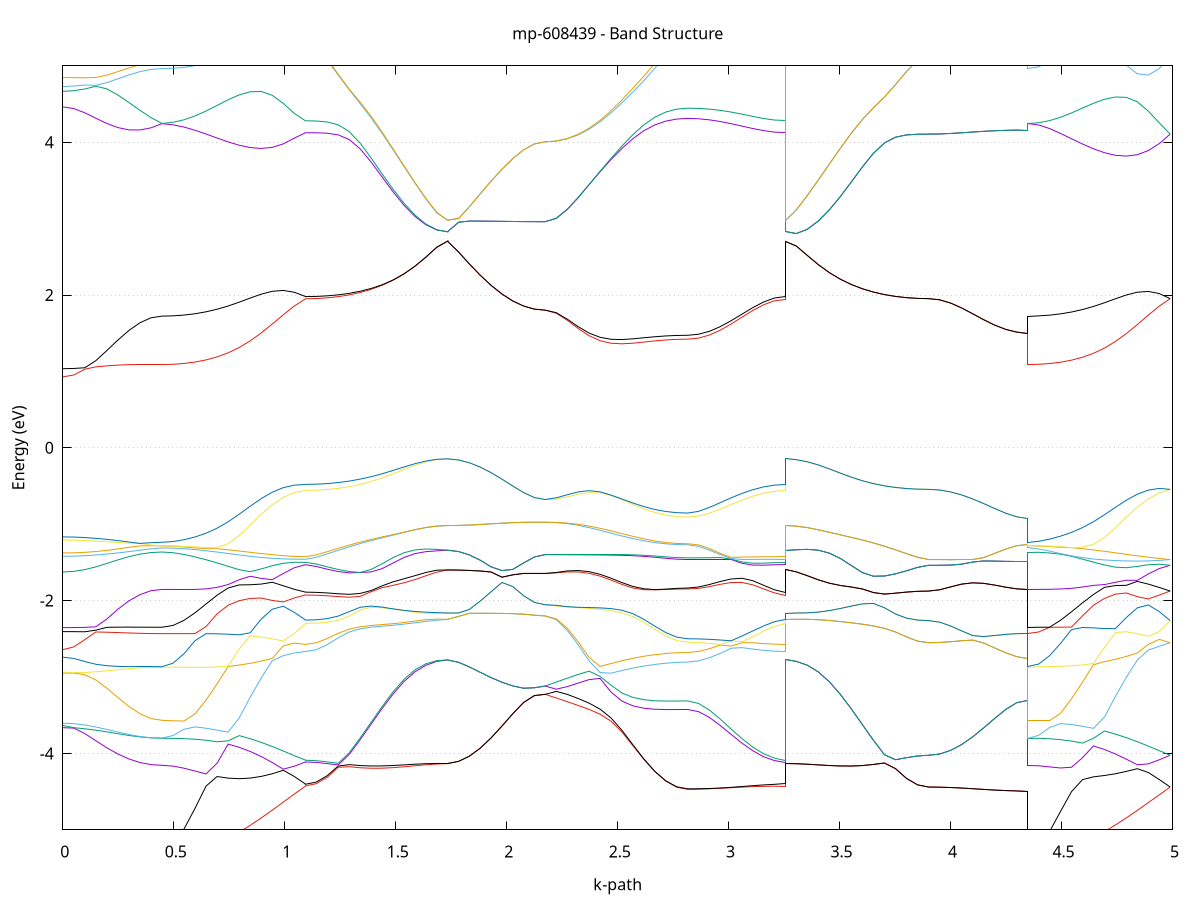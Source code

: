 set title 'mp-608439 - Band Structure'
set xlabel 'k-path'
set ylabel 'Energy (eV)'
set grid y
set yrange [-5:5]
set terminal png size 800,600
set output 'mp-608439_bands_gnuplot.png'
plot '-' using 1:2 with lines notitle, '-' using 1:2 with lines notitle, '-' using 1:2 with lines notitle, '-' using 1:2 with lines notitle, '-' using 1:2 with lines notitle, '-' using 1:2 with lines notitle, '-' using 1:2 with lines notitle, '-' using 1:2 with lines notitle, '-' using 1:2 with lines notitle, '-' using 1:2 with lines notitle, '-' using 1:2 with lines notitle, '-' using 1:2 with lines notitle, '-' using 1:2 with lines notitle, '-' using 1:2 with lines notitle, '-' using 1:2 with lines notitle, '-' using 1:2 with lines notitle, '-' using 1:2 with lines notitle, '-' using 1:2 with lines notitle, '-' using 1:2 with lines notitle, '-' using 1:2 with lines notitle, '-' using 1:2 with lines notitle, '-' using 1:2 with lines notitle, '-' using 1:2 with lines notitle, '-' using 1:2 with lines notitle, '-' using 1:2 with lines notitle, '-' using 1:2 with lines notitle, '-' using 1:2 with lines notitle, '-' using 1:2 with lines notitle, '-' using 1:2 with lines notitle, '-' using 1:2 with lines notitle, '-' using 1:2 with lines notitle, '-' using 1:2 with lines notitle, '-' using 1:2 with lines notitle, '-' using 1:2 with lines notitle, '-' using 1:2 with lines notitle, '-' using 1:2 with lines notitle, '-' using 1:2 with lines notitle, '-' using 1:2 with lines notitle, '-' using 1:2 with lines notitle, '-' using 1:2 with lines notitle, '-' using 1:2 with lines notitle, '-' using 1:2 with lines notitle, '-' using 1:2 with lines notitle, '-' using 1:2 with lines notitle, '-' using 1:2 with lines notitle, '-' using 1:2 with lines notitle, '-' using 1:2 with lines notitle, '-' using 1:2 with lines notitle, '-' using 1:2 with lines notitle, '-' using 1:2 with lines notitle, '-' using 1:2 with lines notitle, '-' using 1:2 with lines notitle, '-' using 1:2 with lines notitle, '-' using 1:2 with lines notitle, '-' using 1:2 with lines notitle, '-' using 1:2 with lines notitle, '-' using 1:2 with lines notitle, '-' using 1:2 with lines notitle, '-' using 1:2 with lines notitle, '-' using 1:2 with lines notitle, '-' using 1:2 with lines notitle, '-' using 1:2 with lines notitle, '-' using 1:2 with lines notitle, '-' using 1:2 with lines notitle, '-' using 1:2 with lines notitle, '-' using 1:2 with lines notitle, '-' using 1:2 with lines notitle, '-' using 1:2 with lines notitle, '-' using 1:2 with lines notitle, '-' using 1:2 with lines notitle, '-' using 1:2 with lines notitle, '-' using 1:2 with lines notitle, '-' using 1:2 with lines notitle, '-' using 1:2 with lines notitle, '-' using 1:2 with lines notitle, '-' using 1:2 with lines notitle, '-' using 1:2 with lines notitle, '-' using 1:2 with lines notitle, '-' using 1:2 with lines notitle, '-' using 1:2 with lines notitle, '-' using 1:2 with lines notitle, '-' using 1:2 with lines notitle, '-' using 1:2 with lines notitle, '-' using 1:2 with lines notitle, '-' using 1:2 with lines notitle, '-' using 1:2 with lines notitle, '-' using 1:2 with lines notitle, '-' using 1:2 with lines notitle, '-' using 1:2 with lines notitle, '-' using 1:2 with lines notitle, '-' using 1:2 with lines notitle, '-' using 1:2 with lines notitle, '-' using 1:2 with lines notitle, '-' using 1:2 with lines notitle, '-' using 1:2 with lines notitle, '-' using 1:2 with lines notitle
0.000000 -18.797290
0.049638 -18.795390
0.099276 -18.789790
0.148915 -18.781290
0.198553 -18.770490
0.248191 -18.758690
0.297829 -18.747390
0.347467 -18.737990
0.397105 -18.731690
0.446744 -18.729490
0.446744 -18.729490
0.496440 -18.728990
0.546136 -18.727390
0.595833 -18.724890
0.645529 -18.721390
0.695225 -18.717190
0.744922 -18.712190
0.794618 -18.706690
0.844314 -18.700690
0.894011 -18.694490
0.943707 -18.687990
0.993403 -18.681590
1.043100 -18.675390
1.092796 -18.670990
1.092796 -18.670990
1.092796 -18.670890
1.092796 -18.670890
1.142177 -18.670590
1.191559 -18.669790
1.240940 -18.668590
1.290321 -18.666890
1.339702 -18.664890
1.389084 -18.662790
1.438465 -18.660590
1.487846 -18.658390
1.537227 -18.656290
1.586609 -18.654490
1.635990 -18.652990
1.685371 -18.651890
1.734752 -18.651290
1.734752 -18.651290
1.734752 -18.651290
1.734752 -18.651290
1.783537 -18.652690
1.832322 -18.655890
1.881107 -18.660590
1.929891 -18.666190
1.978676 -18.671990
2.027461 -18.677390
2.076246 -18.681690
2.125030 -18.684490
2.173815 -18.685390
2.173815 -18.685390
2.223196 -18.686290
2.272578 -18.687890
2.321959 -18.690290
2.371340 -18.693190
2.420721 -18.696690
2.470103 -18.700390
2.519484 -18.704190
2.568865 -18.707890
2.618246 -18.711190
2.667628 -18.713890
2.717009 -18.716090
2.766390 -18.717390
2.815771 -18.717790
2.815771 -18.717790
2.864556 -18.716490
2.913341 -18.712690
2.962126 -18.706890
3.010910 -18.699490
3.059695 -18.691590
3.108480 -18.683790
3.157265 -18.677290
3.206049 -18.672790
3.254834 -18.670990
3.254834 -18.651290
3.304531 -18.651490
3.354227 -18.651990
3.403923 -18.652690
3.453620 -18.653690
3.503316 -18.654790
3.553012 -18.655990
3.602709 -18.657390
3.652405 -18.658590
3.702101 -18.659790
3.751798 -18.660890
3.801494 -18.661590
3.851190 -18.662090
3.900887 -18.662290
3.900887 -18.662290
3.950525 -18.663890
4.000163 -18.668590
4.049801 -18.675590
4.099439 -18.684090
4.149078 -18.692990
4.198716 -18.701190
4.248354 -18.707690
4.297992 -18.711990
4.347630 -18.713390
4.347630 -18.729490
4.397012 -18.728890
4.446393 -18.727090
4.495774 -18.724190
4.545155 -18.720190
4.594537 -18.715290
4.643918 -18.709690
4.693299 -18.703490
4.742680 -18.696790
4.792062 -18.689790
4.841443 -18.682790
4.890824 -18.675690
4.940205 -18.668890
4.989587 -18.662290
e
0.000000 -18.687190
0.049638 -18.685390
0.099276 -18.680290
0.148915 -18.672290
0.198553 -18.662290
0.248191 -18.651290
0.297829 -18.640690
0.347467 -18.631790
0.397105 -18.625890
0.446744 -18.623890
0.446744 -18.623890
0.496440 -18.624090
0.546136 -18.624790
0.595833 -18.625990
0.645529 -18.627690
0.695225 -18.629990
0.744922 -18.632790
0.794618 -18.636090
0.844314 -18.639990
0.894011 -18.644390
0.943707 -18.649290
0.993403 -18.654590
1.043100 -18.660090
1.092796 -18.664190
1.092796 -18.664190
1.092796 -18.664190
1.092796 -18.664190
1.142177 -18.663990
1.191559 -18.663290
1.240940 -18.662290
1.290321 -18.660990
1.339702 -18.659390
1.389084 -18.657690
1.438465 -18.656090
1.487846 -18.654490
1.537227 -18.653090
1.586609 -18.652090
1.635990 -18.651390
1.685371 -18.651090
1.734752 -18.651290
1.734752 -18.651290
1.734752 -18.651290
1.734752 -18.651290
1.783537 -18.652690
1.832322 -18.655890
1.881107 -18.660590
1.929891 -18.666190
1.978676 -18.671990
2.027461 -18.677390
2.076246 -18.681690
2.125030 -18.684490
2.173815 -18.685390
2.173815 -18.685390
2.223196 -18.685390
2.272578 -18.686190
2.321959 -18.687690
2.371340 -18.689890
2.420721 -18.692590
2.470103 -18.695590
2.519484 -18.698790
2.568865 -18.701890
2.618246 -18.704790
2.667628 -18.707190
2.717009 -18.709090
2.766390 -18.710290
2.815771 -18.710690
2.815771 -18.710690
2.864556 -18.709390
2.913341 -18.705590
2.962126 -18.699790
3.010910 -18.692590
3.059695 -18.684690
3.108480 -18.676990
3.157265 -18.670490
3.206049 -18.666090
3.254834 -18.664190
3.254834 -18.651290
3.304531 -18.651490
3.354227 -18.651990
3.403923 -18.652690
3.453620 -18.653690
3.503316 -18.654790
3.553012 -18.656090
3.602709 -18.657390
3.652405 -18.658590
3.702101 -18.659790
3.751798 -18.660890
3.801494 -18.661590
3.851190 -18.662090
3.900887 -18.662290
3.900887 -18.662290
3.950525 -18.663890
4.000163 -18.668590
4.049801 -18.675590
4.099439 -18.684090
4.149078 -18.692990
4.198716 -18.701190
4.248354 -18.707690
4.297992 -18.711990
4.347630 -18.713390
4.347630 -18.623890
4.397012 -18.623990
4.446393 -18.624490
4.495774 -18.625290
4.545155 -18.626590
4.594537 -18.628290
4.643918 -18.630490
4.693299 -18.633290
4.742680 -18.636590
4.792062 -18.640590
4.841443 -18.645190
4.890824 -18.650390
4.940205 -18.656090
4.989587 -18.662290
e
0.000000 -18.428490
0.049638 -18.428490
0.099276 -18.428690
0.148915 -18.428990
0.198553 -18.429390
0.248191 -18.429890
0.297829 -18.430490
0.347467 -18.430990
0.397105 -18.431390
0.446744 -18.431490
0.446744 -18.431490
0.496440 -18.427590
0.546136 -18.415790
0.595833 -18.396590
0.645529 -18.370290
0.695225 -18.337690
0.744922 -18.299690
0.794618 -18.257490
0.844314 -18.212590
0.894011 -18.166490
0.943707 -18.121290
0.993403 -18.079190
1.043100 -18.042590
1.092796 -18.014790
1.092796 -18.014790
1.092796 -18.013790
1.092796 -18.013790
1.142177 -18.008990
1.191559 -17.994790
1.240940 -17.971590
1.290321 -17.939890
1.339702 -17.900590
1.389084 -17.855090
1.438465 -17.805090
1.487846 -17.752690
1.537227 -17.700890
1.586609 -17.653290
1.635990 -17.614090
1.685371 -17.587690
1.734752 -17.577990
1.734752 -17.577990
1.734752 -17.578090
1.734752 -17.578090
1.783537 -17.578090
1.832322 -17.578190
1.881107 -17.578390
1.929891 -17.578590
1.978676 -17.578890
2.027461 -17.579090
2.076246 -17.579190
2.125030 -17.579390
2.173815 -17.579390
2.173815 -17.579390
2.223196 -17.589390
2.272578 -17.615890
2.321959 -17.655190
2.371340 -17.702990
2.420721 -17.754990
2.470103 -17.807390
2.519484 -17.857590
2.568865 -17.903290
2.618246 -17.942690
2.667628 -17.974490
2.717009 -17.997790
2.766390 -18.012090
2.815771 -18.016890
2.815771 -18.016890
2.864556 -18.016790
2.913341 -18.016690
2.962126 -18.016390
3.010910 -18.016090
3.059695 -18.015790
3.108480 -18.015390
3.157265 -18.015090
3.206049 -18.014890
3.254834 -18.014790
3.254834 -17.578090
3.304531 -17.589690
3.354227 -17.618590
3.403923 -17.660890
3.453620 -17.711590
3.503316 -17.766290
3.553012 -17.821290
3.602709 -17.873790
3.652405 -17.921290
3.702101 -17.962190
3.751798 -17.995290
3.801494 -18.019490
3.851190 -18.034290
3.900887 -18.039290
3.900887 -18.039290
3.950525 -18.039390
4.000163 -18.039490
4.049801 -18.039690
4.099439 -18.039990
4.149078 -18.040190
4.198716 -18.040490
4.248354 -18.040690
4.297992 -18.040790
4.347630 -18.040890
4.347630 -18.431490
4.397012 -18.427790
4.446393 -18.416590
4.495774 -18.398290
4.545155 -18.373490
4.594537 -18.342590
4.643918 -18.306690
4.693299 -18.266890
4.742680 -18.224490
4.792062 -18.181190
4.841443 -18.138990
4.890824 -18.099690
4.940205 -18.065790
4.989587 -18.039290
e
0.000000 -18.250790
0.049638 -18.250490
0.099276 -18.249490
0.148915 -18.247890
0.198553 -18.245790
0.248191 -18.243290
0.297829 -18.240790
0.347467 -18.238490
0.397105 -18.236990
0.446744 -18.236390
0.446744 -18.236390
0.496440 -18.232190
0.546136 -18.219590
0.595833 -18.199490
0.645529 -18.172690
0.695225 -18.140990
0.744922 -18.106290
0.794618 -18.071190
0.844314 -18.038690
0.894011 -18.012090
0.943707 -17.994190
0.993403 -17.987190
1.043100 -17.991990
1.092796 -18.007390
1.092796 -18.007390
1.092796 -18.008290
1.092796 -18.008290
1.142177 -18.003590
1.191559 -17.989290
1.240940 -17.965990
1.290321 -17.934290
1.339702 -17.895090
1.389084 -17.849690
1.438465 -17.799790
1.487846 -17.747790
1.537227 -17.696490
1.586609 -17.649590
1.635990 -17.611290
1.685371 -17.586290
1.734752 -17.577990
1.734752 -17.577990
1.734752 -17.578090
1.734752 -17.578090
1.783537 -17.578090
1.832322 -17.578190
1.881107 -17.578490
1.929891 -17.578590
1.978676 -17.578890
2.027461 -17.579090
2.076246 -17.579190
2.125030 -17.579390
2.173815 -17.579390
2.173815 -17.579390
2.223196 -17.587390
2.272578 -17.612190
2.321959 -17.650190
2.371340 -17.696990
2.420721 -17.748290
2.470103 -17.800390
2.519484 -17.850390
2.568865 -17.895990
2.618246 -17.935290
2.667628 -17.967090
2.717009 -17.990490
2.766390 -18.004690
2.815771 -18.009490
2.815771 -18.009490
2.864556 -18.009490
2.913341 -18.009290
2.962126 -18.008990
3.010910 -18.008690
3.059695 -18.008290
3.108480 -18.007990
3.157265 -18.007690
3.206049 -18.007490
3.254834 -18.007390
3.254834 -17.578090
3.304531 -17.589690
3.354227 -17.618590
3.403923 -17.660890
3.453620 -17.711590
3.503316 -17.766290
3.553012 -17.821290
3.602709 -17.873790
3.652405 -17.921290
3.702101 -17.962190
3.751798 -17.995290
3.801494 -18.019490
3.851190 -18.034290
3.900887 -18.039290
3.900887 -18.039290
3.950525 -18.039390
4.000163 -18.039490
4.049801 -18.039690
4.099439 -18.039990
4.149078 -18.040190
4.198716 -18.040490
4.248354 -18.040690
4.297992 -18.040790
4.347630 -18.040890
4.347630 -18.236390
4.397012 -18.232490
4.446393 -18.220890
4.495774 -18.202290
4.545155 -18.177690
4.594537 -18.148590
4.643918 -18.117190
4.693299 -18.085790
4.742680 -18.057290
4.792062 -18.034490
4.841443 -18.019990
4.890824 -18.015590
4.940205 -18.022190
4.989587 -18.039290
e
0.000000 -17.146590
0.049638 -17.151790
0.099276 -17.166790
0.148915 -17.189790
0.198553 -17.217990
0.248191 -17.248190
0.297829 -17.276790
0.347467 -17.300090
0.397105 -17.315490
0.446744 -17.320890
0.446744 -17.320890
0.496440 -17.319090
0.546136 -17.313990
0.595833 -17.305690
0.645529 -17.294790
0.695225 -17.281490
0.744922 -17.266690
0.794618 -17.251190
0.844314 -17.235890
0.894011 -17.221590
0.943707 -17.209290
0.993403 -17.199690
1.043100 -17.193390
1.092796 -17.190890
1.092796 -17.190890
1.092796 -17.190990
1.092796 -17.190990
1.142177 -17.189490
1.191559 -17.185090
1.240940 -17.177890
1.290321 -17.168390
1.339702 -17.156890
1.389084 -17.144190
1.438465 -17.130790
1.487846 -17.117590
1.537227 -17.105490
1.586609 -17.095190
1.635990 -17.087190
1.685371 -17.081990
1.734752 -17.079590
1.734752 -17.079590
1.734752 -17.079590
1.734752 -17.079590
1.783537 -17.077290
1.832322 -17.071990
1.881107 -17.064190
1.929891 -17.054790
1.978676 -17.045190
2.027461 -17.036290
2.076246 -17.029090
2.125030 -17.024490
2.173815 -17.022890
2.173815 -17.022890
2.223196 -17.025090
2.272578 -17.028490
2.321959 -17.033090
2.371340 -17.038890
2.420721 -17.045690
2.470103 -17.052990
2.519484 -17.060590
2.568865 -17.067790
2.618246 -17.074290
2.667628 -17.079790
2.717009 -17.083890
2.766390 -17.086390
2.815771 -17.087290
2.815771 -17.087290
2.864556 -17.090290
2.913341 -17.098890
2.962126 -17.112190
3.010910 -17.128590
3.059695 -17.146290
3.108480 -17.163190
3.157265 -17.177290
3.206049 -17.186890
3.254834 -17.190890
3.254834 -17.079590
3.304531 -17.081090
3.354227 -17.085290
3.403923 -17.092090
3.453620 -17.101390
3.503316 -17.112590
3.553012 -17.124990
3.602709 -17.137790
3.652405 -17.150190
3.702101 -17.161290
3.751798 -17.170690
3.801494 -17.177690
3.851190 -17.182090
3.900887 -17.183590
3.900887 -17.183590
3.950525 -17.179790
4.000163 -17.168890
4.049801 -17.152290
4.099439 -17.131890
4.149078 -17.110290
4.198716 -17.089890
4.248354 -17.073290
4.297992 -17.062390
4.347630 -17.058690
4.347630 -17.320890
4.397012 -17.319090
4.446393 -17.314090
4.495774 -17.305890
4.545155 -17.294890
4.594537 -17.281590
4.643918 -17.266790
4.693299 -17.251090
4.742680 -17.235290
4.792062 -17.220290
4.841443 -17.206990
4.890824 -17.195990
4.940205 -17.188090
4.989587 -17.183590
e
0.000000 -17.069190
0.049638 -17.075490
0.099276 -17.093490
0.148915 -17.120490
0.198553 -17.152890
0.248191 -17.186590
0.297829 -17.217690
0.347467 -17.242690
0.397105 -17.258890
0.446744 -17.264490
0.446744 -17.264490
0.496440 -17.263290
0.546136 -17.259990
0.595833 -17.254490
0.645529 -17.247190
0.695225 -17.238390
0.744922 -17.228390
0.794618 -17.217690
0.844314 -17.206890
0.894011 -17.196390
0.943707 -17.186990
0.993403 -17.179490
1.043100 -17.174390
1.092796 -17.172390
1.092796 -17.172390
1.092796 -17.172490
1.092796 -17.172490
1.142177 -17.171090
1.191559 -17.166990
1.240940 -17.160490
1.290321 -17.151790
1.339702 -17.141490
1.389084 -17.130090
1.438465 -17.118390
1.487846 -17.107090
1.537227 -17.096990
1.586609 -17.088790
1.635990 -17.082990
1.685371 -17.079890
1.734752 -17.079590
1.734752 -17.079590
1.734752 -17.079590
1.734752 -17.079590
1.783537 -17.077290
1.832322 -17.071990
1.881107 -17.064190
1.929891 -17.054790
1.978676 -17.045190
2.027461 -17.036290
2.076246 -17.029090
2.125030 -17.024490
2.173815 -17.022890
2.173815 -17.022890
2.223196 -17.021890
2.272578 -17.021990
2.321959 -17.023390
2.371340 -17.026190
2.420721 -17.030190
2.470103 -17.034990
2.519484 -17.040390
2.568865 -17.045790
2.618246 -17.050790
2.667628 -17.055090
2.717009 -17.058390
2.766390 -17.060490
2.815771 -17.061190
2.815771 -17.061190
2.864556 -17.064390
2.913341 -17.073690
2.962126 -17.087990
3.010910 -17.105590
3.059695 -17.124690
3.108480 -17.142690
3.157265 -17.157790
3.206049 -17.168090
3.254834 -17.172390
3.254834 -17.079590
3.304531 -17.081090
3.354227 -17.085290
3.403923 -17.092090
3.453620 -17.101390
3.503316 -17.112590
3.553012 -17.124990
3.602709 -17.137790
3.652405 -17.150190
3.702101 -17.161290
3.751798 -17.170690
3.801494 -17.177690
3.851190 -17.182090
3.900887 -17.183590
3.900887 -17.183590
3.950525 -17.179790
4.000163 -17.168890
4.049801 -17.152290
4.099439 -17.131890
4.149078 -17.110290
4.198716 -17.089890
4.248354 -17.073290
4.297992 -17.062390
4.347630 -17.058690
4.347630 -17.264490
4.397012 -17.263390
4.446393 -17.259990
4.495774 -17.254490
4.545155 -17.247290
4.594537 -17.238390
4.643918 -17.228590
4.693299 -17.218090
4.742680 -17.207890
4.792062 -17.198390
4.841443 -17.190490
4.890824 -17.184990
4.940205 -17.182590
4.989587 -17.183590
e
0.000000 -16.800390
0.049638 -16.800390
0.099276 -16.800390
0.148915 -16.800390
0.198553 -16.800390
0.248191 -16.800390
0.297829 -16.800290
0.347467 -16.800290
0.397105 -16.800290
0.446744 -16.800290
0.446744 -16.800290
0.496440 -16.798990
0.546136 -16.794890
0.595833 -16.788090
0.645529 -16.778590
0.695225 -16.766590
0.744922 -16.752190
0.794618 -16.735390
0.844314 -16.716590
0.894011 -16.695690
0.943707 -16.673190
0.993403 -16.649190
1.043100 -16.623990
1.092796 -16.598290
1.092796 -16.598290
1.092796 -16.596790
1.092796 -16.596790
1.142177 -16.597390
1.191559 -16.599290
1.240940 -16.602190
1.290321 -16.605990
1.339702 -16.610490
1.389084 -16.615390
1.438465 -16.620290
1.487846 -16.625090
1.537227 -16.629490
1.586609 -16.633390
1.635990 -16.636590
1.685371 -16.638990
1.734752 -16.639590
1.734752 -16.639590
1.734752 -16.639590
1.734752 -16.639590
1.783537 -16.639590
1.832322 -16.639590
1.881107 -16.639490
1.929891 -16.639390
1.978676 -16.639390
2.027461 -16.639290
2.076246 -16.639190
2.125030 -16.639190
2.173815 -16.639190
2.173815 -16.639190
2.223196 -16.638490
2.272578 -16.636090
2.321959 -16.632790
2.371340 -16.628990
2.420721 -16.624690
2.470103 -16.619990
2.519484 -16.615090
2.568865 -16.610290
2.618246 -16.605890
2.667628 -16.602090
2.717009 -16.599190
2.766390 -16.597290
2.815771 -16.596690
2.815771 -16.596690
2.864556 -16.596690
2.913341 -16.596790
2.962126 -16.596890
3.010910 -16.597090
3.059695 -16.597290
3.108480 -16.597590
3.157265 -16.597790
3.206049 -16.598090
3.254834 -16.598290
3.254834 -16.639590
3.304531 -16.638790
3.354227 -16.636790
3.403923 -16.633790
3.453620 -16.629990
3.503316 -16.625390
3.553012 -16.620390
3.602709 -16.615190
3.652405 -16.610090
3.702101 -16.605390
3.751798 -16.601390
3.801494 -16.598290
3.851190 -16.596290
3.900887 -16.595690
3.900887 -16.595690
3.950525 -16.595690
4.000163 -16.595690
4.049801 -16.595690
4.099439 -16.595690
4.149078 -16.595690
4.198716 -16.595690
4.248354 -16.595690
4.297992 -16.595590
4.347630 -16.595590
4.347630 -16.800290
4.397012 -16.798890
4.446393 -16.794790
4.495774 -16.787790
4.545155 -16.778190
4.594537 -16.765990
4.643918 -16.751290
4.693299 -16.734290
4.742680 -16.715190
4.792062 -16.694090
4.841443 -16.671290
4.890824 -16.647090
4.940205 -16.621790
4.989587 -16.595690
e
0.000000 -16.512090
0.049638 -16.511990
0.099276 -16.511890
0.148915 -16.511690
0.198553 -16.511490
0.248191 -16.511290
0.297829 -16.510990
0.347467 -16.510790
0.397105 -16.510690
0.446744 -16.510690
0.446744 -16.510690
0.496440 -16.510290
0.546136 -16.509190
0.595833 -16.507490
0.645529 -16.504990
0.695225 -16.501890
0.744922 -16.498290
0.794618 -16.494090
0.844314 -16.489490
0.894011 -16.488690
0.943707 -16.512890
0.993403 -16.539090
1.043100 -16.565690
1.092796 -16.591890
1.092796 -16.591890
1.092796 -16.593490
1.092796 -16.593490
1.142177 -16.594190
1.191559 -16.596090
1.240940 -16.599090
1.290321 -16.603090
1.339702 -16.607690
1.389084 -16.612690
1.438465 -16.617690
1.487846 -16.622590
1.537227 -16.626990
1.586609 -16.630890
1.635990 -16.634390
1.685371 -16.637590
1.734752 -16.639590
1.734752 -16.639590
1.734752 -16.639590
1.734752 -16.639590
1.783537 -16.639590
1.832322 -16.639590
1.881107 -16.639490
1.929891 -16.639390
1.978676 -16.639390
2.027461 -16.639290
2.076246 -16.639190
2.125030 -16.639190
2.173815 -16.639190
2.173815 -16.639190
2.223196 -16.637190
2.272578 -16.633990
2.321959 -16.630490
2.371340 -16.626590
2.420721 -16.622190
2.470103 -16.617390
2.519484 -16.612390
2.568865 -16.607490
2.618246 -16.602890
2.667628 -16.598990
2.717009 -16.595990
2.766390 -16.594090
2.815771 -16.593390
2.815771 -16.593390
2.864556 -16.593390
2.913341 -16.593290
2.962126 -16.593190
3.010910 -16.593090
3.059695 -16.592890
3.108480 -16.592690
3.157265 -16.592390
3.206049 -16.592190
3.254834 -16.591890
3.254834 -16.639590
3.304531 -16.638790
3.354227 -16.636790
3.403923 -16.633790
3.453620 -16.629990
3.503316 -16.625390
3.553012 -16.620390
3.602709 -16.615190
3.652405 -16.610090
3.702101 -16.605390
3.751798 -16.601390
3.801494 -16.598290
3.851190 -16.596290
3.900887 -16.595690
3.900887 -16.595690
3.950525 -16.595690
4.000163 -16.595690
4.049801 -16.595690
4.099439 -16.595690
4.149078 -16.595690
4.198716 -16.595690
4.248354 -16.595690
4.297992 -16.595590
4.347630 -16.595590
4.347630 -16.510690
4.397012 -16.510290
4.446393 -16.509090
4.495774 -16.506990
4.545155 -16.503890
4.594537 -16.499790
4.643918 -16.494990
4.693299 -16.491190
4.742680 -16.489790
4.792062 -16.493090
4.841443 -16.516790
4.890824 -16.542690
4.940205 -16.569190
4.989587 -16.595690
e
0.000000 -16.497990
0.049638 -16.497990
0.099276 -16.497890
0.148915 -16.497790
0.198553 -16.497690
0.248191 -16.497490
0.297829 -16.497390
0.347467 -16.497290
0.397105 -16.497190
0.446744 -16.497190
0.446744 -16.497190
0.496440 -16.496790
0.546136 -16.495490
0.595833 -16.493290
0.645529 -16.489990
0.695225 -16.485390
0.744922 -16.480290
0.794618 -16.482390
0.844314 -16.484590
0.894011 -16.484190
0.943707 -16.481490
0.993403 -16.476990
1.043100 -16.471490
1.092796 -16.466090
1.092796 -16.466090
1.092796 -16.465890
1.092796 -16.465890
1.142177 -16.472690
1.191559 -16.481890
1.240940 -16.491690
1.290321 -16.501890
1.339702 -16.512590
1.389084 -16.524090
1.438465 -16.537390
1.487846 -16.552890
1.537227 -16.570390
1.586609 -16.588690
1.635990 -16.604990
1.685371 -16.615490
1.734752 -16.617990
1.734752 -16.617990
1.734752 -16.617890
1.734752 -16.617890
1.783537 -16.617890
1.832322 -16.617790
1.881107 -16.617590
1.929891 -16.617390
1.978676 -16.617190
2.027461 -16.616990
2.076246 -16.616790
2.125030 -16.616690
2.173815 -16.616690
2.173815 -16.616690
2.223196 -16.614290
2.272578 -16.603790
2.321959 -16.587590
2.371340 -16.569490
2.420721 -16.552290
2.470103 -16.536990
2.519484 -16.523590
2.568865 -16.511990
2.618246 -16.501590
2.667628 -16.491590
2.717009 -16.481890
2.766390 -16.472590
2.815771 -16.465090
2.815771 -16.465090
2.864556 -16.465190
2.913341 -16.465190
2.962126 -16.465390
3.010910 -16.465490
3.059695 -16.465690
3.108480 -16.465790
3.157265 -16.465990
3.206049 -16.466090
3.254834 -16.466090
3.254834 -16.617890
3.304531 -16.612590
3.354227 -16.599890
3.403923 -16.583190
3.453620 -16.565790
3.503316 -16.549590
3.553012 -16.535090
3.602709 -16.522190
3.652405 -16.510490
3.702101 -16.499590
3.751798 -16.489590
3.801494 -16.480390
3.851190 -16.472990
3.900887 -16.469690
3.900887 -16.469690
3.950525 -16.469690
4.000163 -16.469590
4.049801 -16.469390
4.099439 -16.469290
4.149078 -16.469090
4.198716 -16.468890
4.248354 -16.468790
4.297992 -16.468690
4.347630 -16.468590
4.347630 -16.497190
4.397012 -16.496790
4.446393 -16.495690
4.495774 -16.493890
4.545155 -16.491390
4.594537 -16.488290
4.643918 -16.484490
4.693299 -16.480190
4.742680 -16.475490
4.792062 -16.485990
4.841443 -16.484590
4.890824 -16.480490
4.940205 -16.475390
4.989587 -16.469690
e
0.000000 -16.445490
0.049638 -16.445490
0.099276 -16.445490
0.148915 -16.445490
0.198553 -16.445490
0.248191 -16.445490
0.297829 -16.445490
0.347467 -16.445490
0.397105 -16.445490
0.446744 -16.445490
0.446744 -16.445490
0.496440 -16.446690
0.546136 -16.450190
0.595833 -16.455690
0.645529 -16.462490
0.695225 -16.469590
0.744922 -16.474690
0.794618 -16.467790
0.844314 -16.462490
0.894011 -16.482490
0.943707 -16.478490
0.993403 -16.472790
1.043100 -16.466990
1.092796 -16.462590
1.092796 -16.462590
1.092796 -16.462790
1.092796 -16.462790
1.142177 -16.470790
1.191559 -16.480190
1.240940 -16.490090
1.290321 -16.500490
1.339702 -16.511690
1.389084 -16.523790
1.438465 -16.536690
1.487846 -16.550890
1.537227 -16.566890
1.586609 -16.584090
1.635990 -16.600490
1.685371 -16.612590
1.734752 -16.617990
1.734752 -16.617990
1.734752 -16.617890
1.734752 -16.617890
1.783537 -16.617890
1.832322 -16.617790
1.881107 -16.617590
1.929891 -16.617390
1.978676 -16.617190
2.027461 -16.616990
2.076246 -16.616790
2.125030 -16.616690
2.173815 -16.616690
2.173815 -16.616690
2.223196 -16.611290
2.272578 -16.598990
2.321959 -16.582490
2.371340 -16.565290
2.420721 -16.549390
2.470103 -16.535490
2.519484 -16.523190
2.568865 -16.511590
2.618246 -16.500590
2.667628 -16.490190
2.717009 -16.480290
2.766390 -16.470690
2.815771 -16.461790
2.815771 -16.461790
2.864556 -16.461690
2.913341 -16.461690
2.962126 -16.461690
3.010910 -16.461890
3.059695 -16.462090
3.108480 -16.462290
3.157265 -16.462490
3.206049 -16.462590
3.254834 -16.462590
3.254834 -16.617890
3.304531 -16.612590
3.354227 -16.599890
3.403923 -16.583190
3.453620 -16.565790
3.503316 -16.549590
3.553012 -16.535090
3.602709 -16.522190
3.652405 -16.510490
3.702101 -16.499590
3.751798 -16.489590
3.801494 -16.480390
3.851190 -16.472990
3.900887 -16.469690
3.900887 -16.469690
3.950525 -16.469690
4.000163 -16.469590
4.049801 -16.469390
4.099439 -16.469290
4.149078 -16.469090
4.198716 -16.468890
4.248354 -16.468790
4.297992 -16.468690
4.347630 -16.468590
4.347630 -16.445490
4.397012 -16.446690
4.446393 -16.449990
4.495774 -16.455190
4.545155 -16.461290
4.594537 -16.467290
4.643918 -16.471090
4.693299 -16.468990
4.742680 -16.467290
4.792062 -16.470390
4.841443 -16.465090
4.890824 -16.460490
4.940205 -16.463690
4.989587 -16.469690
e
0.000000 -16.410790
0.049638 -16.410790
0.099276 -16.410690
0.148915 -16.410590
0.198553 -16.410590
0.248191 -16.410390
0.297829 -16.410290
0.347467 -16.410290
0.397105 -16.410190
0.446744 -16.410190
0.446744 -16.410190
0.496440 -16.410490
0.546136 -16.411590
0.595833 -16.413390
0.645529 -16.415890
0.695225 -16.418990
0.744922 -16.422990
0.794618 -16.439890
0.844314 -16.453990
0.894011 -16.439390
0.943707 -16.443490
0.993403 -16.450090
1.043100 -16.456790
1.092796 -16.460990
1.092796 -16.460990
1.092796 -16.460590
1.092796 -16.460590
1.142177 -16.453790
1.191559 -16.445590
1.240940 -16.437890
1.290321 -16.430690
1.339702 -16.424390
1.389084 -16.419390
1.438465 -16.415890
1.487846 -16.414590
1.537227 -16.417290
1.586609 -16.424490
1.635990 -16.432890
1.685371 -16.438690
1.734752 -16.440190
1.734752 -16.440190
1.734752 -16.440190
1.734752 -16.440190
1.783537 -16.440190
1.832322 -16.440290
1.881107 -16.440390
1.929891 -16.440390
1.978676 -16.440490
2.027461 -16.440590
2.076246 -16.440690
2.125030 -16.440790
2.173815 -16.440790
2.173815 -16.440790
2.223196 -16.439190
2.272578 -16.433390
2.321959 -16.424990
2.371340 -16.417490
2.420721 -16.414490
2.470103 -16.415490
2.519484 -16.418890
2.568865 -16.424390
2.618246 -16.430890
2.667628 -16.438190
2.717009 -16.445990
2.766390 -16.454290
2.815771 -16.461390
2.815771 -16.461390
2.864556 -16.461490
2.913341 -16.461590
2.962126 -16.461590
3.010910 -16.461390
3.059695 -16.461290
3.108480 -16.461090
3.157265 -16.460990
3.206049 -16.460990
3.254834 -16.460990
3.254834 -16.440190
3.304531 -16.436890
3.354227 -16.428590
3.403923 -16.417390
3.453620 -16.409090
3.503316 -16.407490
3.553012 -16.409690
3.602709 -16.413690
3.652405 -16.418890
3.702101 -16.424790
3.751798 -16.431290
3.801494 -16.437990
3.851190 -16.443890
3.900887 -16.446790
3.900887 -16.446790
3.950525 -16.446790
4.000163 -16.446890
4.049801 -16.446990
4.099439 -16.447090
4.149078 -16.447190
4.198716 -16.447290
4.248354 -16.447390
4.297992 -16.447390
4.347630 -16.447390
4.347630 -16.410190
4.397012 -16.410690
4.446393 -16.412090
4.495774 -16.414390
4.545155 -16.417590
4.594537 -16.421590
4.643918 -16.427690
4.693299 -16.445590
4.742680 -16.456890
4.792062 -16.443390
4.841443 -16.449690
4.890824 -16.455090
4.940205 -16.452490
4.989587 -16.446790
e
0.000000 -16.400790
0.049638 -16.400790
0.099276 -16.400790
0.148915 -16.400790
0.198553 -16.400690
0.248191 -16.400690
0.297829 -16.400590
0.347467 -16.400590
0.397105 -16.400590
0.446744 -16.400490
0.446744 -16.400490
0.496440 -16.400990
0.546136 -16.402590
0.595833 -16.405090
0.645529 -16.408390
0.695225 -16.412590
0.744922 -16.418690
0.794618 -16.426690
0.844314 -16.431490
0.894011 -16.436590
0.943707 -16.442090
0.993403 -16.447890
1.043100 -16.453690
1.092796 -16.459690
1.092796 -16.459690
1.092796 -16.460090
1.092796 -16.460090
1.142177 -16.452990
1.191559 -16.444890
1.240940 -16.437390
1.290321 -16.430490
1.339702 -16.424190
1.389084 -16.418590
1.438465 -16.414190
1.487846 -16.411690
1.537227 -16.412790
1.586609 -16.419490
1.635990 -16.429390
1.685371 -16.436990
1.734752 -16.440190
1.734752 -16.440190
1.734752 -16.440190
1.734752 -16.440190
1.783537 -16.440190
1.832322 -16.440290
1.881107 -16.440390
1.929891 -16.440390
1.978676 -16.440490
2.027461 -16.440590
2.076246 -16.440690
2.125030 -16.440790
2.173815 -16.440790
2.173815 -16.440790
2.223196 -16.437690
2.272578 -16.430190
2.321959 -16.420190
2.371340 -16.413190
2.420721 -16.411890
2.470103 -16.414290
2.519484 -16.418690
2.568865 -16.423890
2.618246 -16.429990
2.667628 -16.436990
2.717009 -16.444690
2.766390 -16.452890
2.815771 -16.461390
2.815771 -16.461390
2.864556 -16.461290
2.913341 -16.461190
2.962126 -16.460990
3.010910 -16.460690
3.059695 -16.460490
3.108480 -16.460190
3.157265 -16.459990
3.206049 -16.459790
3.254834 -16.459690
3.254834 -16.440190
3.304531 -16.436890
3.354227 -16.428590
3.403923 -16.417390
3.453620 -16.409090
3.503316 -16.407490
3.553012 -16.409690
3.602709 -16.413690
3.652405 -16.418890
3.702101 -16.424790
3.751798 -16.431290
3.801494 -16.437990
3.851190 -16.443890
3.900887 -16.446790
3.900887 -16.446790
3.950525 -16.446790
4.000163 -16.446890
4.049801 -16.446990
4.099439 -16.447090
4.149078 -16.447190
4.198716 -16.447290
4.248354 -16.447390
4.297992 -16.447390
4.347630 -16.447390
4.347630 -16.400490
4.397012 -16.400990
4.446393 -16.402390
4.495774 -16.404790
4.545155 -16.408690
4.594537 -16.415390
4.643918 -16.426290
4.693299 -16.431490
4.742680 -16.437290
4.792062 -16.437090
4.841443 -16.430390
4.890824 -16.435290
4.940205 -16.440990
4.989587 -16.446790
e
0.000000 -16.356490
0.049638 -16.356490
0.099276 -16.356490
0.148915 -16.356490
0.198553 -16.356490
0.248191 -16.356490
0.297829 -16.356490
0.347467 -16.356490
0.397105 -16.356490
0.446744 -16.356490
0.446744 -16.356490
0.496440 -16.358290
0.546136 -16.363790
0.595833 -16.372890
0.645529 -16.385290
0.695225 -16.400790
0.744922 -16.417490
0.794618 -16.422990
0.844314 -16.428590
0.894011 -16.428190
0.943707 -16.399490
0.993403 -16.356490
1.043100 -16.300590
1.092796 -16.236090
1.092796 -16.236090
1.092796 -16.233190
1.092796 -16.233190
1.142177 -16.235190
1.191559 -16.241290
1.240940 -16.251590
1.290321 -16.265990
1.339702 -16.284390
1.389084 -16.305990
1.438465 -16.329190
1.487846 -16.351390
1.537227 -16.368690
1.586609 -16.378490
1.635990 -16.382890
1.685371 -16.383890
1.734752 -16.383790
1.734752 -16.383790
1.734752 -16.383890
1.734752 -16.383890
1.783537 -16.383790
1.832322 -16.383790
1.881107 -16.383790
1.929891 -16.383790
1.978676 -16.383790
2.027461 -16.383790
2.076246 -16.383790
2.125030 -16.383790
2.173815 -16.383790
2.173815 -16.383790
2.223196 -16.383990
2.272578 -16.383290
2.321959 -16.379390
2.371340 -16.368590
2.420721 -16.351590
2.470103 -16.329690
2.519484 -16.306690
2.568865 -16.285490
2.618246 -16.267590
2.667628 -16.253590
2.717009 -16.243690
2.766390 -16.237890
2.815771 -16.235990
2.815771 -16.235990
2.864556 -16.235890
2.913341 -16.235890
2.962126 -16.235690
3.010910 -16.235490
3.059695 -16.235390
3.108480 -16.235290
3.157265 -16.235290
3.206049 -16.235590
3.254834 -16.236090
3.254834 -16.383790
3.304531 -16.383790
3.354227 -16.383190
3.403923 -16.379990
3.453620 -16.369090
3.503316 -16.348890
3.553012 -16.324590
3.602709 -16.300590
3.652405 -16.278990
3.702101 -16.261090
3.751798 -16.247190
3.801494 -16.237490
3.851190 -16.231790
3.900887 -16.229890
3.900887 -16.229890
3.950525 -16.230090
4.000163 -16.230690
4.049801 -16.231590
4.099439 -16.232690
4.149078 -16.233890
4.198716 -16.235090
4.248354 -16.235990
4.297992 -16.236590
4.347630 -16.236790
4.347630 -16.356490
4.397012 -16.358190
4.446393 -16.363390
4.495774 -16.371790
4.545155 -16.382690
4.594537 -16.394390
4.643918 -16.403990
4.693299 -16.410790
4.742680 -16.416290
4.792062 -16.419890
4.841443 -16.399490
4.890824 -16.355290
4.940205 -16.298190
4.989587 -16.229890
e
0.000000 -15.858490
0.049638 -15.853990
0.099276 -15.841490
0.148915 -15.822890
0.198553 -15.801390
0.248191 -15.779690
0.297829 -15.760490
0.347467 -15.745590
0.397105 -15.736290
0.446744 -15.733090
0.446744 -15.733090
0.496440 -15.733090
0.546136 -15.733190
0.595833 -15.733490
0.645529 -15.734590
0.695225 -15.742490
0.744922 -15.765790
0.794618 -15.800290
0.844314 -15.846890
0.894011 -15.906590
0.943707 -15.977990
0.993403 -16.057090
1.043100 -16.138290
1.092796 -16.212990
1.092796 -16.212990
1.092796 -16.215990
1.092796 -16.215990
1.142177 -16.218090
1.191559 -16.224490
1.240940 -16.235190
1.290321 -16.250390
1.339702 -16.269990
1.389084 -16.293290
1.438465 -16.318990
1.487846 -16.344590
1.537227 -16.365990
1.586609 -16.378290
1.635990 -16.382090
1.685371 -16.383390
1.734752 -16.383790
1.734752 -16.383790
1.734752 -16.383790
1.734752 -16.383790
1.783537 -16.383790
1.832322 -16.383790
1.881107 -16.383790
1.929891 -16.383790
1.978676 -16.383790
2.027461 -16.383790
2.076246 -16.383790
2.125030 -16.383790
2.173815 -16.383790
2.173815 -16.383790
2.223196 -16.383190
2.272578 -16.381790
2.321959 -16.377990
2.371340 -16.367590
2.420721 -16.346790
2.470103 -16.321690
2.519484 -16.296390
2.568865 -16.273590
2.618246 -16.254590
2.667628 -16.239790
2.717009 -16.229490
2.766390 -16.223390
2.815771 -16.221390
2.815771 -16.221390
2.864556 -16.221190
2.913341 -16.220690
2.962126 -16.219790
3.010910 -16.218790
3.059695 -16.217490
3.108480 -16.216190
3.157265 -16.214890
3.206049 -16.213890
3.254834 -16.212990
3.254834 -16.383890
3.304531 -16.383790
3.354227 -16.383190
3.403923 -16.379990
3.453620 -16.369090
3.503316 -16.348890
3.553012 -16.324590
3.602709 -16.300590
3.652405 -16.278990
3.702101 -16.261090
3.751798 -16.247190
3.801494 -16.237490
3.851190 -16.231790
3.900887 -16.229890
3.900887 -16.229890
3.950525 -16.230090
4.000163 -16.230690
4.049801 -16.231590
4.099439 -16.232690
4.149078 -16.233890
4.198716 -16.235090
4.248354 -16.235990
4.297992 -16.236590
4.347630 -16.236790
4.347630 -15.733090
4.397012 -15.733290
4.446393 -15.734190
4.495774 -15.736490
4.545155 -15.742690
4.594537 -15.756890
4.643918 -15.781190
4.693299 -15.816490
4.742680 -15.863990
4.792062 -15.924290
4.841443 -15.995490
4.890824 -16.073690
4.940205 -16.153590
4.989587 -16.229890
e
0.000000 -15.716890
0.049638 -15.717390
0.099276 -15.718590
0.148915 -15.720290
0.198553 -15.721890
0.248191 -15.723190
0.297829 -15.724090
0.347467 -15.724490
0.397105 -15.724690
0.446744 -15.724790
0.446744 -15.724790
0.496440 -15.724990
0.546136 -15.725690
0.595833 -15.726790
0.645529 -15.728190
0.695225 -15.729990
0.744922 -15.731790
0.794618 -15.733090
0.844314 -15.734390
0.894011 -15.735590
0.943707 -15.736390
0.993403 -15.736890
1.043100 -15.736990
1.092796 -15.736890
1.092796 -15.736890
1.092796 -15.736890
1.092796 -15.736890
1.142177 -15.736590
1.191559 -15.735790
1.240940 -15.734390
1.290321 -15.732190
1.339702 -15.728990
1.389084 -15.724690
1.438465 -15.719190
1.487846 -15.712690
1.537227 -15.705390
1.586609 -15.697890
1.635990 -15.690990
1.685371 -15.685990
1.734752 -15.684090
1.734752 -15.684090
1.734752 -15.683990
1.734752 -15.683990
1.783537 -15.682490
1.832322 -15.679190
1.881107 -15.674990
1.929891 -15.670990
1.978676 -15.667790
2.027461 -15.665490
2.076246 -15.663890
2.125030 -15.663090
2.173815 -15.662790
2.173815 -15.662790
2.223196 -15.664890
2.272578 -15.667490
2.321959 -15.670390
2.371340 -15.673290
2.420721 -15.676090
2.470103 -15.678490
2.519484 -15.680590
2.568865 -15.681990
2.618246 -15.682790
2.667628 -15.683090
2.717009 -15.682990
2.766390 -15.682890
2.815771 -15.682790
2.815771 -15.682790
2.864556 -15.684990
2.913341 -15.691190
2.962126 -15.699790
3.010910 -15.709390
3.059695 -15.718790
3.108480 -15.726690
3.157265 -15.732590
3.206049 -15.735990
3.254834 -15.736890
3.254834 -15.683990
3.304531 -15.685490
3.354227 -15.689090
3.403923 -15.694090
3.453620 -15.699690
3.503316 -15.705390
3.553012 -15.710790
3.602709 -15.715390
3.652405 -15.719290
3.702101 -15.722290
3.751798 -15.724490
3.801494 -15.725990
3.851190 -15.726790
3.900887 -15.727090
3.900887 -15.727090
3.950525 -15.725890
4.000163 -15.722290
4.049801 -15.716490
4.099439 -15.709090
4.149078 -15.700490
4.198716 -15.691790
4.248354 -15.683990
4.297992 -15.678590
4.347630 -15.676590
4.347630 -15.724790
4.397012 -15.724990
4.446393 -15.725390
4.495774 -15.726090
4.545155 -15.726990
4.594537 -15.727890
4.643918 -15.728690
4.693299 -15.729390
4.742680 -15.729890
4.792062 -15.729990
4.841443 -15.729790
4.890824 -15.729290
4.940205 -15.728290
4.989587 -15.727090
e
0.000000 -15.680090
0.049638 -15.680290
0.099276 -15.680790
0.148915 -15.681690
0.198553 -15.682990
0.248191 -15.684590
0.297829 -15.686290
0.347467 -15.687790
0.397105 -15.688790
0.446744 -15.689090
0.446744 -15.689090
0.496440 -15.690890
0.546136 -15.696290
0.595833 -15.705190
0.645529 -15.717390
0.695225 -15.727890
0.744922 -15.730190
0.794618 -15.731090
0.844314 -15.731690
0.894011 -15.732390
0.943707 -15.733290
0.993403 -15.734090
1.043100 -15.734990
1.092796 -15.735490
1.092796 -15.735490
1.092796 -15.735590
1.092796 -15.735590
1.142177 -15.735390
1.191559 -15.734490
1.240940 -15.733090
1.290321 -15.730790
1.339702 -15.727490
1.389084 -15.723190
1.438465 -15.717690
1.487846 -15.711190
1.537227 -15.704090
1.586609 -15.696790
1.635990 -15.690290
1.685371 -15.685690
1.734752 -15.684090
1.734752 -15.684090
1.734752 -15.683990
1.734752 -15.683990
1.783537 -15.682490
1.832322 -15.679190
1.881107 -15.674990
1.929891 -15.670990
1.978676 -15.667790
2.027461 -15.665490
2.076246 -15.663890
2.125030 -15.663090
2.173815 -15.662790
2.173815 -15.662790
2.223196 -15.661490
2.272578 -15.661190
2.321959 -15.661890
2.371340 -15.663490
2.420721 -15.665690
2.470103 -15.668390
2.519484 -15.671190
2.568865 -15.673690
2.618246 -15.675590
2.667628 -15.676690
2.717009 -15.677190
2.766390 -15.677290
2.815771 -15.677390
2.815771 -15.677390
2.864556 -15.679090
2.913341 -15.684090
2.962126 -15.691890
3.010910 -15.701090
3.059695 -15.710790
3.108480 -15.719790
3.157265 -15.727290
3.206049 -15.732690
3.254834 -15.735490
3.254834 -15.683990
3.304531 -15.685490
3.354227 -15.689090
3.403923 -15.694090
3.453620 -15.699690
3.503316 -15.705390
3.553012 -15.710790
3.602709 -15.715390
3.652405 -15.719290
3.702101 -15.722290
3.751798 -15.724490
3.801494 -15.725990
3.851190 -15.726790
3.900887 -15.727090
3.900887 -15.727090
3.950525 -15.725890
4.000163 -15.722290
4.049801 -15.716490
4.099439 -15.709090
4.149078 -15.700490
4.198716 -15.691790
4.248354 -15.683990
4.297992 -15.678590
4.347630 -15.676590
4.347630 -15.689090
4.397012 -15.690890
4.446393 -15.695890
4.495774 -15.703290
4.545155 -15.711290
4.594537 -15.716790
4.643918 -15.719190
4.693299 -15.720290
4.742680 -15.720990
4.792062 -15.721790
4.841443 -15.722890
4.890824 -15.724190
4.940205 -15.725690
4.989587 -15.727090
e
0.000000 -15.670290
0.049638 -15.670290
0.099276 -15.670290
0.148915 -15.670290
0.198553 -15.670290
0.248191 -15.670290
0.297829 -15.670290
0.347467 -15.670190
0.397105 -15.670190
0.446744 -15.670190
0.446744 -15.670190
0.496440 -15.670490
0.546136 -15.671290
0.595833 -15.672390
0.645529 -15.673590
0.695225 -15.674790
0.744922 -15.675890
0.794618 -15.676590
0.844314 -15.676890
0.894011 -15.676790
0.943707 -15.676390
0.993403 -15.675690
1.043100 -15.675090
1.092796 -15.674790
1.092796 -15.674790
1.092796 -15.674790
1.092796 -15.674790
1.142177 -15.674490
1.191559 -15.673490
1.240940 -15.671890
1.290321 -15.669590
1.339702 -15.666590
1.389084 -15.662790
1.438465 -15.658290
1.487846 -15.652890
1.537227 -15.646490
1.586609 -15.639290
1.635990 -15.631290
1.685371 -15.623390
1.734752 -15.622190
1.734752 -15.622190
1.734752 -15.622190
1.734752 -15.622190
1.783537 -15.622190
1.832322 -15.622190
1.881107 -15.622290
1.929891 -15.622390
1.978676 -15.622490
2.027461 -15.622590
2.076246 -15.622690
2.125030 -15.622690
2.173815 -15.622690
2.173815 -15.622690
2.223196 -15.623290
2.272578 -15.626690
2.321959 -15.632590
2.371340 -15.639590
2.420721 -15.646690
2.470103 -15.653190
2.519484 -15.658490
2.568865 -15.662590
2.618246 -15.665690
2.667628 -15.667790
2.717009 -15.669190
2.766390 -15.669890
2.815771 -15.670190
2.815771 -15.670190
2.864556 -15.670290
2.913341 -15.670690
2.962126 -15.671290
3.010910 -15.671990
3.059695 -15.672790
3.108480 -15.673590
3.157265 -15.674190
3.206049 -15.674590
3.254834 -15.674790
3.254834 -15.622190
3.304531 -15.624990
3.354227 -15.629990
3.403923 -15.635790
3.453620 -15.641390
3.503316 -15.646390
3.553012 -15.650690
3.602709 -15.654290
3.652405 -15.657190
3.702101 -15.659590
3.751798 -15.661290
3.801494 -15.662490
3.851190 -15.663190
3.900887 -15.663490
3.900887 -15.663490
3.950525 -15.663290
4.000163 -15.662890
4.049801 -15.662190
4.099439 -15.661390
4.149078 -15.660490
4.198716 -15.659590
4.248354 -15.658890
4.297992 -15.658390
4.347630 -15.658190
4.347630 -15.670190
4.397012 -15.670390
4.446393 -15.670690
4.495774 -15.671290
4.545155 -15.671790
4.594537 -15.672290
4.643918 -15.672690
4.693299 -15.672690
4.742680 -15.672290
4.792062 -15.671490
4.841443 -15.670190
4.890824 -15.668390
4.940205 -15.666090
4.989587 -15.663490
e
0.000000 -15.636390
0.049638 -15.636290
0.099276 -15.636090
0.148915 -15.635590
0.198553 -15.634990
0.248191 -15.634190
0.297829 -15.633390
0.347467 -15.632690
0.397105 -15.632090
0.446744 -15.631890
0.446744 -15.631890
0.496440 -15.632390
0.546136 -15.633590
0.595833 -15.635390
0.645529 -15.637690
0.695225 -15.640290
0.744922 -15.643190
0.794618 -15.646290
0.844314 -15.649490
0.894011 -15.652690
0.943707 -15.655590
0.993403 -15.658190
1.043100 -15.660090
1.092796 -15.660890
1.092796 -15.660890
1.092796 -15.660890
1.092796 -15.660890
1.142177 -15.660590
1.191559 -15.659790
1.240940 -15.658490
1.290321 -15.656590
1.339702 -15.653990
1.389084 -15.650890
1.438465 -15.646990
1.487846 -15.642290
1.537227 -15.636990
1.586609 -15.631190
1.635990 -15.625790
1.685371 -15.622890
1.734752 -15.622190
1.734752 -15.622190
1.734752 -15.622190
1.734752 -15.622190
1.783537 -15.622190
1.832322 -15.622190
1.881107 -15.622290
1.929891 -15.622390
1.978676 -15.622490
2.027461 -15.622590
2.076246 -15.622690
2.125030 -15.622690
2.173815 -15.622690
2.173815 -15.622690
2.223196 -15.622890
2.272578 -15.623790
2.321959 -15.627090
2.371340 -15.632290
2.420721 -15.638090
2.470103 -15.643390
2.519484 -15.647590
2.568865 -15.650590
2.618246 -15.652790
2.667628 -15.654290
2.717009 -15.655290
2.766390 -15.655990
2.815771 -15.656190
2.815771 -15.656190
2.864556 -15.656290
2.913341 -15.656690
2.962126 -15.657290
3.010910 -15.658090
3.059695 -15.658890
3.108480 -15.659690
3.157265 -15.660290
3.206049 -15.660690
3.254834 -15.660890
3.254834 -15.622190
3.304531 -15.624990
3.354227 -15.629990
3.403923 -15.635790
3.453620 -15.641390
3.503316 -15.646390
3.553012 -15.650690
3.602709 -15.654290
3.652405 -15.657190
3.702101 -15.659590
3.751798 -15.661290
3.801494 -15.662490
3.851190 -15.663190
3.900887 -15.663490
3.900887 -15.663490
3.950525 -15.663290
4.000163 -15.662890
4.049801 -15.662190
4.099439 -15.661390
4.149078 -15.660490
4.198716 -15.659590
4.248354 -15.658890
4.297992 -15.658390
4.347630 -15.658190
4.347630 -15.631890
4.397012 -15.631290
4.446393 -15.629290
4.495774 -15.629790
4.545155 -15.632090
4.594537 -15.634890
4.643918 -15.638190
4.693299 -15.641890
4.742680 -15.645690
4.792062 -15.649590
4.841443 -15.653390
4.890824 -15.656990
4.940205 -15.660390
4.989587 -15.663490
e
0.000000 -15.631390
0.049638 -15.631290
0.099276 -15.631090
0.148915 -15.630590
0.198553 -15.629990
0.248191 -15.629190
0.297829 -15.628290
0.347467 -15.627490
0.397105 -15.626890
0.446744 -15.626690
0.446744 -15.626690
0.496440 -15.625890
0.546136 -15.623590
0.595833 -15.619690
0.645529 -15.614490
0.695225 -15.607990
0.744922 -15.600390
0.794618 -15.592190
0.844314 -15.586890
0.894011 -15.582390
0.943707 -15.578190
0.993403 -15.574290
1.043100 -15.571190
1.092796 -15.569590
1.092796 -15.569590
1.092796 -15.569590
1.092796 -15.569590
1.142177 -15.570290
1.191559 -15.572290
1.240940 -15.575290
1.290321 -15.579290
1.339702 -15.584090
1.389084 -15.589290
1.438465 -15.594890
1.487846 -15.600790
1.537227 -15.606590
1.586609 -15.612190
1.635990 -15.616990
1.685371 -15.620090
1.734752 -15.616090
1.734752 -15.616090
1.734752 -15.616090
1.734752 -15.616090
1.783537 -15.615990
1.832322 -15.615890
1.881107 -15.615790
1.929891 -15.615790
1.978676 -15.615890
2.027461 -15.615990
2.076246 -15.616090
2.125030 -15.616190
2.173815 -15.616190
2.173815 -15.616190
2.223196 -15.616990
2.272578 -15.615590
2.321959 -15.612490
2.371340 -15.608390
2.420721 -15.603690
2.470103 -15.598590
2.519484 -15.593390
2.568865 -15.588290
2.618246 -15.583390
2.667628 -15.579090
2.717009 -15.575690
2.766390 -15.573390
2.815771 -15.572690
2.815771 -15.572690
2.864556 -15.572590
2.913341 -15.572290
2.962126 -15.571890
3.010910 -15.571390
3.059695 -15.570890
3.108480 -15.570390
3.157265 -15.569990
3.206049 -15.569690
3.254834 -15.569590
3.254834 -15.616090
3.304531 -15.614090
3.354227 -15.610290
3.403923 -15.605490
3.453620 -15.599990
3.503316 -15.594190
3.553012 -15.588390
3.602709 -15.582690
3.652405 -15.577390
3.702101 -15.572490
3.751798 -15.568290
3.801494 -15.564990
3.851190 -15.562890
3.900887 -15.562090
3.900887 -15.562090
3.950525 -15.562190
4.000163 -15.562490
4.049801 -15.562890
4.099439 -15.563390
4.149078 -15.563890
4.198716 -15.564390
4.248354 -15.564790
4.297992 -15.565090
4.347630 -15.565190
4.347630 -15.626690
4.397012 -15.626990
4.446393 -15.628090
4.495774 -15.625890
4.545155 -15.621090
4.594537 -15.614990
4.643918 -15.607490
4.693299 -15.598790
4.742680 -15.589690
4.792062 -15.579690
4.841443 -15.574290
4.890824 -15.569990
4.940205 -15.565890
4.989587 -15.562090
e
0.000000 -15.606390
0.049638 -15.606590
0.099276 -15.607190
0.148915 -15.608190
0.198553 -15.609390
0.248191 -15.610790
0.297829 -15.612190
0.347467 -15.613490
0.397105 -15.614290
0.446744 -15.614690
0.446744 -15.614690
0.496440 -15.613890
0.546136 -15.611790
0.595833 -15.608690
0.645529 -15.604990
0.695225 -15.600690
0.744922 -15.596190
0.794618 -15.591590
0.844314 -15.583690
0.894011 -15.573890
0.943707 -15.562490
0.993403 -15.554890
1.043100 -15.557090
1.092796 -15.558290
1.092796 -15.558290
1.092796 -15.558290
1.092796 -15.558290
1.142177 -15.558990
1.191559 -15.560890
1.240940 -15.563990
1.290321 -15.568090
1.339702 -15.572990
1.389084 -15.578590
1.438465 -15.584790
1.487846 -15.591290
1.537227 -15.597890
1.586609 -15.604290
1.635990 -15.609390
1.685371 -15.612590
1.734752 -15.616090
1.734752 -15.616090
1.734752 -15.616090
1.734752 -15.616090
1.783537 -15.615990
1.832322 -15.615890
1.881107 -15.615790
1.929891 -15.615790
1.978676 -15.615890
2.027461 -15.615990
2.076246 -15.616090
2.125030 -15.616190
2.173815 -15.616190
2.173815 -15.616190
2.223196 -15.615590
2.272578 -15.614890
2.321959 -15.612290
2.371340 -15.607890
2.420721 -15.602290
2.470103 -15.595990
2.519484 -15.589290
2.568865 -15.582490
2.618246 -15.576090
2.667628 -15.570290
2.717009 -15.565590
2.766390 -15.562490
2.815771 -15.561390
2.815771 -15.561390
2.864556 -15.561290
2.913341 -15.560990
2.962126 -15.560590
3.010910 -15.560090
3.059695 -15.559590
3.108480 -15.559090
3.157265 -15.558690
3.206049 -15.558390
3.254834 -15.558290
3.254834 -15.616090
3.304531 -15.614090
3.354227 -15.610290
3.403923 -15.605490
3.453620 -15.599990
3.503316 -15.594190
3.553012 -15.588390
3.602709 -15.582690
3.652405 -15.577390
3.702101 -15.572490
3.751798 -15.568290
3.801494 -15.564990
3.851190 -15.562890
3.900887 -15.562090
3.900887 -15.562090
3.950525 -15.562190
4.000163 -15.562490
4.049801 -15.562890
4.099439 -15.563390
4.149078 -15.563890
4.198716 -15.564390
4.248354 -15.564790
4.297992 -15.565090
4.347630 -15.565190
4.347630 -15.614690
4.397012 -15.614190
4.446393 -15.612890
4.495774 -15.611090
4.545155 -15.608790
4.594537 -15.605890
4.643918 -15.602290
4.693299 -15.597090
4.742680 -15.589090
4.792062 -15.579590
4.841443 -15.566590
4.890824 -15.555390
4.940205 -15.558590
4.989587 -15.562090
e
0.000000 -15.599090
0.049638 -15.599290
0.099276 -15.599890
0.148915 -15.600790
0.198553 -15.602090
0.248191 -15.603490
0.297829 -15.604890
0.347467 -15.606090
0.397105 -15.606990
0.446744 -15.607290
0.446744 -15.607290
0.496440 -15.606790
0.546136 -15.605390
0.595833 -15.603290
0.645529 -15.600690
0.695225 -15.597490
0.744922 -15.593290
0.794618 -15.587290
0.844314 -15.578590
0.894011 -15.567990
0.943707 -15.556090
0.993403 -15.550290
1.043100 -15.539790
1.092796 -15.534390
1.092796 -15.534390
1.092796 -15.534290
1.092796 -15.534290
1.142177 -15.534590
1.191559 -15.535390
1.240940 -15.536890
1.290321 -15.539090
1.339702 -15.541890
1.389084 -15.545390
1.438465 -15.549390
1.487846 -15.553890
1.537227 -15.560590
1.586609 -15.567790
1.635990 -15.574990
1.685371 -15.580390
1.734752 -15.580790
1.734752 -15.580790
1.734752 -15.580790
1.734752 -15.580790
1.783537 -15.577690
1.832322 -15.569690
1.881107 -15.555990
1.929891 -15.536590
1.978676 -15.517190
2.027461 -15.515590
2.076246 -15.514690
2.125030 -15.514190
2.173815 -15.513990
2.173815 -15.513990
2.223196 -15.516490
2.272578 -15.521690
2.321959 -15.527690
2.371340 -15.532990
2.420721 -15.537190
2.470103 -15.540090
2.519484 -15.541890
2.568865 -15.542890
2.618246 -15.543290
2.667628 -15.543390
2.717009 -15.543290
2.766390 -15.543190
2.815771 -15.543090
2.815771 -15.543090
2.864556 -15.542790
2.913341 -15.541990
2.962126 -15.540790
3.010910 -15.539390
3.059695 -15.537990
3.108480 -15.536690
3.157265 -15.535590
3.206049 -15.534790
3.254834 -15.534390
3.254834 -15.580790
3.304531 -15.578790
3.354227 -15.574490
3.403923 -15.569090
3.453620 -15.563290
3.503316 -15.557390
3.553012 -15.551690
3.602709 -15.546590
3.652405 -15.542190
3.702101 -15.538690
3.751798 -15.536290
3.801494 -15.534890
3.851190 -15.534090
3.900887 -15.533890
3.900887 -15.533890
3.950525 -15.534190
4.000163 -15.534890
4.049801 -15.536090
4.099439 -15.537590
4.149078 -15.539290
4.198716 -15.541090
4.248354 -15.542790
4.297992 -15.543990
4.347630 -15.544390
4.347630 -15.607290
4.397012 -15.606690
4.446393 -15.605090
4.495774 -15.602490
4.545155 -15.599290
4.594537 -15.595490
4.643918 -15.591290
4.693299 -15.586890
4.742680 -15.582190
4.792062 -15.576090
4.841443 -15.565090
4.890824 -15.552690
4.940205 -15.540890
4.989587 -15.533890
e
0.000000 -15.538790
0.049638 -15.538790
0.099276 -15.538790
0.148915 -15.538790
0.198553 -15.538690
0.248191 -15.538690
0.297829 -15.538690
0.347467 -15.538590
0.397105 -15.538590
0.446744 -15.538590
0.446744 -15.538590
0.496440 -15.538690
0.546136 -15.539190
0.595833 -15.539890
0.645529 -15.540890
0.695225 -15.542190
0.744922 -15.543690
0.794618 -15.545490
0.844314 -15.547590
0.894011 -15.549890
0.943707 -15.552390
0.993403 -15.543290
1.043100 -15.531590
1.092796 -15.525990
1.092796 -15.525990
1.092796 -15.525890
1.092796 -15.525890
1.142177 -15.526290
1.191559 -15.527590
1.240940 -15.529790
1.290321 -15.532890
1.339702 -15.536990
1.389084 -15.541890
1.438465 -15.547490
1.487846 -15.553790
1.537227 -15.558690
1.586609 -15.563990
1.635990 -15.569990
1.685371 -15.576190
1.734752 -15.580790
1.734752 -15.580790
1.734752 -15.580790
1.734752 -15.580790
1.783537 -15.577690
1.832322 -15.569690
1.881107 -15.555990
1.929891 -15.536590
1.978676 -15.517190
2.027461 -15.515590
2.076246 -15.514690
2.125030 -15.514190
2.173815 -15.513990
2.173815 -15.513990
2.223196 -15.515390
2.272578 -15.519790
2.321959 -15.525190
2.371340 -15.529890
2.420721 -15.533190
2.470103 -15.534990
2.519484 -15.535790
2.568865 -15.535790
2.618246 -15.535390
2.667628 -15.534690
2.717009 -15.534090
2.766390 -15.533690
2.815771 -15.533590
2.815771 -15.533590
2.864556 -15.533190
2.913341 -15.532290
2.962126 -15.531090
3.010910 -15.529690
3.059695 -15.528290
3.108480 -15.527190
3.157265 -15.526390
3.206049 -15.525990
3.254834 -15.525990
3.254834 -15.580790
3.304531 -15.578790
3.354227 -15.574490
3.403923 -15.569090
3.453620 -15.563290
3.503316 -15.557390
3.553012 -15.551690
3.602709 -15.546590
3.652405 -15.542190
3.702101 -15.538690
3.751798 -15.536290
3.801494 -15.534890
3.851190 -15.534090
3.900887 -15.533890
3.900887 -15.533890
3.950525 -15.534190
4.000163 -15.534890
4.049801 -15.536090
4.099439 -15.537590
4.149078 -15.539290
4.198716 -15.541090
4.248354 -15.542790
4.297992 -15.543990
4.347630 -15.544390
4.347630 -15.538590
4.397012 -15.538690
4.446393 -15.539090
4.495774 -15.539790
4.545155 -15.540790
4.594537 -15.541990
4.643918 -15.543490
4.693299 -15.545290
4.742680 -15.547390
4.792062 -15.549790
4.841443 -15.552390
4.890824 -15.551690
4.940205 -15.538290
4.989587 -15.533890
e
0.000000 -15.193290
0.049638 -15.192390
0.099276 -15.189690
0.148915 -15.185490
0.198553 -15.180090
0.248191 -15.173990
0.297829 -15.168090
0.347467 -15.163090
0.397105 -15.159690
0.446744 -15.158490
0.446744 -15.158490
0.496440 -15.161090
0.546136 -15.168590
0.595833 -15.180990
0.645529 -15.197990
0.695225 -15.219290
0.744922 -15.244290
0.794618 -15.272290
0.844314 -15.302690
0.894011 -15.339490
0.943707 -15.382690
0.993403 -15.414890
1.043100 -15.434290
1.092796 -15.437890
1.092796 -15.437890
1.092796 -15.437590
1.092796 -15.437590
1.142177 -15.438390
1.191559 -15.440790
1.240940 -15.444690
1.290321 -15.450090
1.339702 -15.457190
1.389084 -15.465690
1.438465 -15.475390
1.487846 -15.485690
1.537227 -15.495990
1.586609 -15.505590
1.635990 -15.513390
1.685371 -15.518490
1.734752 -15.520290
1.734752 -15.520290
1.734752 -15.520190
1.734752 -15.520190
1.783537 -15.519990
1.832322 -15.519390
1.881107 -15.518490
1.929891 -15.517290
1.978676 -15.511290
2.027461 -15.485090
2.076246 -15.459690
2.125030 -15.440690
2.173815 -15.433590
2.173815 -15.433590
2.223196 -15.432990
2.272578 -15.430890
2.321959 -15.428790
2.371340 -15.427690
2.420721 -15.428090
2.470103 -15.429890
2.519484 -15.432990
2.568865 -15.436990
2.618246 -15.441290
2.667628 -15.445690
2.717009 -15.449390
2.766390 -15.451890
2.815771 -15.452790
2.815771 -15.452790
2.864556 -15.452190
2.913341 -15.450590
2.962126 -15.448390
3.010910 -15.445890
3.059695 -15.443490
3.108480 -15.441290
3.157265 -15.439690
3.206049 -15.438490
3.254834 -15.437890
3.254834 -15.520190
3.304531 -15.518390
3.354227 -15.513690
3.403923 -15.506990
3.453620 -15.499190
3.503316 -15.490990
3.553012 -15.482990
3.602709 -15.475690
3.652405 -15.469090
3.702101 -15.463390
3.751798 -15.458790
3.801494 -15.455390
3.851190 -15.453290
3.900887 -15.452590
3.900887 -15.452590
3.950525 -15.453290
4.000163 -15.455290
4.049801 -15.458590
4.099439 -15.462990
4.149078 -15.468190
4.198716 -15.473690
4.248354 -15.478590
4.297992 -15.482090
4.347630 -15.483290
4.347630 -15.158490
4.397012 -15.161190
4.446393 -15.169190
4.495774 -15.182290
4.545155 -15.200290
4.594537 -15.222790
4.643918 -15.249090
4.693299 -15.278690
4.742680 -15.310590
4.792062 -15.353290
4.841443 -15.397690
4.890824 -15.430790
4.940205 -15.450790
4.989587 -15.452590
e
0.000000 -14.930890
0.049638 -14.931290
0.099276 -14.932490
0.148915 -14.934290
0.198553 -14.936190
0.248191 -14.938090
0.297829 -14.939690
0.347467 -14.940890
0.397105 -14.941690
0.446744 -14.941890
0.446744 -14.941890
0.496440 -14.948190
0.546136 -14.967090
0.595833 -14.998690
0.645529 -15.042390
0.695225 -15.096590
0.744922 -15.158190
0.794618 -15.222590
0.844314 -15.284190
0.894011 -15.333090
0.943707 -15.365090
0.993403 -15.394790
1.043100 -15.419990
1.092796 -15.435590
1.092796 -15.435590
1.092796 -15.436090
1.092796 -15.436090
1.142177 -15.436990
1.191559 -15.439590
1.240940 -15.443890
1.290321 -15.449790
1.339702 -15.456790
1.389084 -15.464890
1.438465 -15.474190
1.487846 -15.484290
1.537227 -15.494790
1.586609 -15.504790
1.635990 -15.513090
1.685371 -15.518390
1.734752 -15.520290
1.734752 -15.520290
1.734752 -15.520190
1.734752 -15.520190
1.783537 -15.519990
1.832322 -15.519390
1.881107 -15.518490
1.929891 -15.517290
1.978676 -15.511290
2.027461 -15.485090
2.076246 -15.459690
2.125030 -15.440690
2.173815 -15.433590
2.173815 -15.433590
2.223196 -15.432190
2.272578 -15.429490
2.321959 -15.427090
2.371340 -15.425890
2.420721 -15.426190
2.470103 -15.427890
2.519484 -15.430590
2.568865 -15.434190
2.618246 -15.437990
2.667628 -15.441690
2.717009 -15.444890
2.766390 -15.446990
2.815771 -15.447790
2.815771 -15.447790
2.864556 -15.447190
2.913341 -15.445590
2.962126 -15.443390
3.010910 -15.441090
3.059695 -15.439090
3.108480 -15.437490
3.157265 -15.436390
3.206049 -15.435790
3.254834 -15.435590
3.254834 -15.520190
3.304531 -15.518390
3.354227 -15.513690
3.403923 -15.506990
3.453620 -15.499190
3.503316 -15.490990
3.553012 -15.482990
3.602709 -15.475690
3.652405 -15.469090
3.702101 -15.463390
3.751798 -15.458790
3.801494 -15.455390
3.851190 -15.453290
3.900887 -15.452590
3.900887 -15.452590
3.950525 -15.453290
4.000163 -15.455290
4.049801 -15.458590
4.099439 -15.462990
4.149078 -15.468190
4.198716 -15.473690
4.248354 -15.478590
4.297992 -15.482090
4.347630 -15.483290
4.347630 -14.941890
4.397012 -14.948890
4.446393 -14.969690
4.495774 -15.003890
4.545155 -15.050590
4.594537 -15.107490
4.643918 -15.171090
4.693299 -15.236590
4.742680 -15.298790
4.792062 -15.343890
4.841443 -15.377090
4.890824 -15.408590
4.940205 -15.435690
4.989587 -15.452590
e
0.000000 -14.446390
0.049638 -14.441090
0.099276 -14.426090
0.148915 -14.403890
0.198553 -14.390690
0.248191 -14.392290
0.297829 -14.394390
0.347467 -14.396190
0.397105 -14.397490
0.446744 -14.397890
0.446744 -14.397890
0.496440 -14.401390
0.546136 -14.411390
0.595833 -14.426190
0.645529 -14.443590
0.695225 -14.461390
0.744922 -14.477890
0.794618 -14.491890
0.844314 -14.502790
0.894011 -14.510190
0.943707 -14.514090
0.993403 -14.514190
1.043100 -14.510690
1.092796 -14.504190
1.092796 -14.504190
1.092796 -14.503690
1.092796 -14.503690
1.142177 -14.508190
1.191559 -14.521490
1.240940 -14.542790
1.290321 -14.570690
1.339702 -14.603390
1.389084 -14.638890
1.438465 -14.675090
1.487846 -14.709590
1.537227 -14.740590
1.586609 -14.766390
1.635990 -14.785690
1.685371 -14.797590
1.734752 -14.801690
1.734752 -14.801690
1.734752 -14.801690
1.734752 -14.801690
1.783537 -14.807890
1.832322 -14.823090
1.881107 -14.846290
1.929891 -14.876090
1.978676 -14.910190
2.027461 -14.945290
2.076246 -14.977090
2.125030 -14.999890
2.173815 -15.008390
2.173815 -15.008390
2.223196 -15.004290
2.272578 -14.987790
2.321959 -14.960290
2.371340 -14.923990
2.420721 -14.881390
2.470103 -14.835290
2.519484 -14.788390
2.568865 -14.743490
2.618246 -14.702990
2.667628 -14.669090
2.717009 -14.643490
2.766390 -14.627690
2.815771 -14.622290
2.815771 -14.622290
2.864556 -14.618790
2.913341 -14.608990
2.962126 -14.593990
3.010910 -14.575690
3.059695 -14.555990
3.108480 -14.537190
3.157265 -14.521290
3.206049 -14.509890
3.254834 -14.504190
3.254834 -14.801690
3.304531 -14.796590
3.354227 -14.783290
3.403923 -14.762190
3.453620 -14.734190
3.503316 -14.700890
3.553012 -14.663890
3.602709 -14.625290
3.652405 -14.587490
3.702101 -14.552790
3.751798 -14.523190
3.801494 -14.500690
3.851190 -14.486690
3.900887 -14.481890
3.900887 -14.481890
3.950525 -14.484690
4.000163 -14.492690
4.049801 -14.505190
4.099439 -14.520590
4.149078 -14.537190
4.198716 -14.552890
4.248354 -14.565890
4.297992 -14.574390
4.347630 -14.577390
4.347630 -14.397890
4.397012 -14.400690
4.446393 -14.408690
4.495774 -14.420390
4.545155 -14.434290
4.594537 -14.448690
4.643918 -14.462090
4.693299 -14.473690
4.742680 -14.482790
4.792062 -14.489090
4.841443 -14.492290
4.890824 -14.492190
4.940205 -14.488790
4.989587 -14.481890
e
0.000000 -14.384090
0.049638 -14.384490
0.099276 -14.385490
0.148915 -14.386690
0.198553 -14.374690
0.248191 -14.346790
0.297829 -14.320790
0.347467 -14.299790
0.397105 -14.286290
0.446744 -14.281590
0.446744 -14.281590
0.496440 -14.284390
0.546136 -14.292290
0.595833 -14.305090
0.645529 -14.321890
0.695225 -14.342090
0.744922 -14.364490
0.794618 -14.387990
0.844314 -14.411590
0.894011 -14.434190
0.943707 -14.454990
0.993403 -14.473190
1.043100 -14.488290
1.092796 -14.499090
1.092796 -14.499090
1.092796 -14.499490
1.092796 -14.499490
1.142177 -14.504090
1.191559 -14.517590
1.240940 -14.539290
1.290321 -14.567590
1.339702 -14.600890
1.389084 -14.636990
1.438465 -14.673690
1.487846 -14.708790
1.537227 -14.740190
1.586609 -14.766190
1.635990 -14.785690
1.685371 -14.797590
1.734752 -14.801690
1.734752 -14.801690
1.734752 -14.801690
1.734752 -14.801690
1.783537 -14.807890
1.832322 -14.823090
1.881107 -14.846290
1.929891 -14.876090
1.978676 -14.910190
2.027461 -14.945290
2.076246 -14.977090
2.125030 -14.999890
2.173815 -15.008390
2.173815 -15.008390
2.223196 -14.999590
2.272578 -14.978790
2.321959 -14.947490
2.371340 -14.907990
2.420721 -14.862690
2.470103 -14.814590
2.519484 -14.766190
2.568865 -14.720090
2.618246 -14.678690
2.667628 -14.644190
2.717009 -14.618290
2.766390 -14.602190
2.815771 -14.596690
2.815771 -14.596690
2.864556 -14.593490
2.913341 -14.584290
2.962126 -14.570590
3.010910 -14.553990
3.059695 -14.536890
3.108480 -14.521190
3.157265 -14.508890
3.206049 -14.501290
3.254834 -14.499090
3.254834 -14.801690
3.304531 -14.796590
3.354227 -14.783290
3.403923 -14.762190
3.453620 -14.734190
3.503316 -14.700890
3.553012 -14.663890
3.602709 -14.625290
3.652405 -14.587490
3.702101 -14.552790
3.751798 -14.523190
3.801494 -14.500690
3.851190 -14.486690
3.900887 -14.481890
3.900887 -14.481890
3.950525 -14.484690
4.000163 -14.492690
4.049801 -14.505190
4.099439 -14.520590
4.149078 -14.537190
4.198716 -14.552890
4.248354 -14.565890
4.297992 -14.574390
4.347630 -14.577390
4.347630 -14.281590
4.397012 -14.284190
4.446393 -14.291590
4.495774 -14.303390
4.545155 -14.319190
4.594537 -14.337890
4.643918 -14.358590
4.693299 -14.380290
4.742680 -14.401990
4.792062 -14.422590
4.841443 -14.441490
4.890824 -14.457990
4.940205 -14.471490
4.989587 -14.481890
e
0.000000 -7.820390
0.049638 -7.808990
0.099276 -7.774890
0.148915 -7.718190
0.198553 -7.639090
0.248191 -7.538290
0.297829 -7.416390
0.347467 -7.274790
0.397105 -7.115490
0.446744 -6.951090
0.446744 -6.951090
0.496440 -6.957290
0.546136 -6.992490
0.595833 -7.054290
0.645529 -7.130190
0.695225 -7.211790
0.744922 -7.292490
0.794618 -7.366990
0.844314 -7.431390
0.894011 -7.483290
0.943707 -7.520890
0.993403 -7.543490
1.043100 -7.552290
1.092796 -7.554090
1.092796 -7.554090
1.092796 -7.554090
1.092796 -7.554090
1.142177 -7.567390
1.191559 -7.605390
1.240940 -7.662490
1.290321 -7.731790
1.339702 -7.806090
1.389084 -7.879890
1.438465 -7.948490
1.487846 -8.008890
1.537227 -8.059190
1.586609 -8.098090
1.635990 -8.125190
1.685371 -8.140290
1.734752 -8.143390
1.734752 -8.143390
1.734752 -8.143390
1.734752 -8.143490
1.783537 -8.150690
1.832322 -8.168190
1.881107 -8.193490
1.929891 -8.223090
1.978676 -8.253290
2.027461 -8.280690
2.076246 -8.302390
2.125030 -8.316190
2.173815 -8.320990
2.173815 -8.320990
2.223196 -8.320890
2.272578 -8.312290
2.321959 -8.294890
2.371340 -8.268090
2.420721 -8.232090
2.470103 -8.187490
2.519484 -8.135590
2.568865 -8.078990
2.618246 -8.021490
2.667628 -7.967790
2.717009 -7.923490
2.766390 -7.894190
2.815771 -7.883890
2.815771 -7.883890
2.864556 -7.876690
2.913341 -7.855390
2.962126 -7.821090
3.010910 -7.775790
3.059695 -7.722490
3.108480 -7.665890
3.157265 -7.612490
3.206049 -7.571590
3.254834 -7.554090
3.254834 -8.143390
3.304531 -8.136090
3.354227 -8.117090
3.403923 -8.086390
3.453620 -8.043890
3.503316 -7.990190
3.553012 -7.926190
3.602709 -7.853690
3.652405 -7.775990
3.702101 -7.697390
3.751798 -7.624090
3.801494 -7.563390
3.851190 -7.522890
3.900887 -7.508690
3.900887 -7.508690
3.950525 -7.524090
4.000163 -7.565390
4.049801 -7.621390
4.099439 -7.681890
4.149078 -7.738990
4.198716 -7.787590
4.248354 -7.824390
4.297992 -7.847290
4.347630 -7.854990
4.347630 -6.951090
4.397012 -6.953090
4.446393 -6.983990
4.495774 -7.044690
4.545155 -7.118390
4.594537 -7.197790
4.643918 -7.276190
4.693299 -7.348790
4.742680 -7.411590
4.792062 -7.461890
4.841443 -7.497690
4.890824 -7.517990
4.940205 -7.521790
4.989587 -7.508690
e
0.000000 -6.219290
0.049638 -6.212790
0.099276 -6.194090
0.148915 -6.164990
0.198553 -6.132390
0.248191 -6.179990
0.297829 -6.362890
0.347467 -6.558890
0.397105 -6.753190
0.446744 -6.929590
0.446744 -6.929590
0.496440 -6.939890
0.546136 -6.952090
0.595833 -6.961790
0.645529 -6.972790
0.695225 -6.984090
0.744922 -6.994290
0.794618 -7.068890
0.844314 -7.187890
0.894011 -7.289590
0.943707 -7.373690
0.993403 -7.439890
1.043100 -7.486490
1.092796 -7.506090
1.092796 -7.506090
1.092796 -7.505790
1.092796 -7.505790
1.142177 -7.519690
1.191559 -7.559490
1.240940 -7.619090
1.290321 -7.691390
1.339702 -7.769090
1.389084 -7.846290
1.438465 -7.918690
1.487846 -7.983190
1.537227 -8.037890
1.586609 -8.081690
1.635990 -8.113990
1.685371 -8.134590
1.734752 -8.143390
1.734752 -8.143390
1.734752 -8.143490
1.734752 -8.143490
1.783537 -8.150690
1.832322 -8.168190
1.881107 -8.193490
1.929891 -8.223090
1.978676 -8.253290
2.027461 -8.280690
2.076246 -8.302390
2.125030 -8.316190
2.173815 -8.320990
2.173815 -8.320990
2.223196 -8.312890
2.272578 -8.296490
2.321959 -8.271490
2.371340 -8.237690
2.420721 -8.194990
2.470103 -8.143990
2.519484 -8.086090
2.568865 -8.023890
2.618246 -7.960990
2.667628 -7.902590
2.717009 -7.854390
2.766390 -7.822490
2.815771 -7.811290
2.815771 -7.811290
2.864556 -7.804290
2.913341 -7.783590
2.962126 -7.750390
3.010910 -7.706890
3.059695 -7.656490
3.108480 -7.604090
3.157265 -7.556590
3.206049 -7.521790
3.254834 -7.506090
3.254834 -8.143490
3.304531 -8.136090
3.354227 -8.117090
3.403923 -8.086390
3.453620 -8.043890
3.503316 -7.990190
3.553012 -7.926190
3.602709 -7.853690
3.652405 -7.775990
3.702101 -7.697390
3.751798 -7.624090
3.801494 -7.563390
3.851190 -7.522890
3.900887 -7.508690
3.900887 -7.508690
3.950525 -7.524090
4.000163 -7.565390
4.049801 -7.621390
4.099439 -7.681890
4.149078 -7.738990
4.198716 -7.787590
4.248354 -7.824390
4.297992 -7.847290
4.347630 -7.854990
4.347630 -6.929590
4.397012 -6.943690
4.446393 -6.958890
4.495774 -6.967890
4.545155 -6.979090
4.594537 -6.991690
4.643918 -7.010190
4.693299 -7.079590
4.742680 -7.187390
4.792062 -7.284990
4.841443 -7.366490
4.890824 -7.430990
4.940205 -7.478490
4.989587 -7.508690
e
0.000000 -5.451990
0.049638 -5.518590
0.099276 -5.643990
0.148915 -5.794890
0.198553 -5.960590
0.248191 -6.055490
0.297829 -6.023390
0.347467 -5.986590
0.397105 -5.960390
0.446744 -5.950990
0.446744 -5.950990
0.496440 -6.041590
0.546136 -6.223090
0.595833 -6.417990
0.645529 -6.604690
0.695225 -6.776390
0.744922 -6.930690
0.794618 -6.999290
0.844314 -6.999590
0.894011 -6.991190
0.943707 -6.971990
0.993403 -6.940590
1.043100 -6.896590
1.092796 -6.852590
1.092796 -6.852590
1.092796 -6.851490
1.092796 -6.851490
1.142177 -6.861290
1.191559 -6.889890
1.240940 -6.934990
1.290321 -6.993390
1.339702 -7.061090
1.389084 -7.133490
1.438465 -7.206490
1.487846 -7.275690
1.537227 -7.337690
1.586609 -7.389090
1.635990 -7.427490
1.685371 -7.450790
1.734752 -7.457890
1.734752 -7.457890
1.734752 -7.457790
1.734752 -7.457790
1.783537 -7.457590
1.832322 -7.456790
1.881107 -7.455390
1.929891 -7.453590
1.978676 -7.451690
2.027461 -7.449790
2.076246 -7.448190
2.125030 -7.447190
2.173815 -7.446890
2.173815 -7.446890
2.223196 -7.436890
2.272578 -7.405690
2.321959 -7.354790
2.371340 -7.286590
2.420721 -7.204290
2.470103 -7.111590
2.519484 -7.012890
2.568865 -6.913390
2.618246 -6.818890
2.667628 -6.735790
2.717009 -6.670390
2.766390 -6.628390
2.815771 -6.613990
2.815771 -6.613990
2.864556 -6.619290
2.913341 -6.634990
2.962126 -6.660290
3.010910 -6.693990
3.059695 -6.733790
3.108480 -6.775990
3.157265 -6.814890
3.206049 -6.842890
3.254834 -6.852590
3.254834 -7.457790
3.304531 -7.447490
3.354227 -7.419990
3.403923 -7.376790
3.453620 -7.319890
3.503316 -7.252290
3.553012 -7.177290
3.602709 -7.099090
3.652405 -7.021890
3.702101 -6.950490
3.751798 -6.889190
3.801494 -6.842090
3.851190 -6.812390
3.900887 -6.802290
3.900887 -6.802290
3.950525 -6.788290
4.000163 -6.751490
4.049801 -6.702290
4.099439 -6.650590
4.149078 -6.602890
4.198716 -6.563290
4.248354 -6.533890
4.297992 -6.515890
4.347630 -6.509890
4.347630 -5.950990
4.397012 -6.041690
4.446393 -6.221990
4.495774 -6.414890
4.545155 -6.598590
4.594537 -6.765990
4.643918 -6.908490
4.693299 -6.977990
4.742680 -6.984390
4.792062 -6.974590
4.841443 -6.952290
4.890824 -6.916790
4.940205 -6.867090
4.989587 -6.802290
e
0.000000 -5.450990
0.049638 -5.449190
0.099276 -5.441290
0.148915 -5.428990
0.198553 -5.413490
0.248191 -5.396490
0.297829 -5.380090
0.347467 -5.366290
0.397105 -5.357090
0.446744 -5.353790
0.446744 -5.353790
0.496440 -5.346790
0.546136 -5.325790
0.595833 -5.354790
0.645529 -5.527690
0.695225 -5.709490
0.744922 -5.890390
0.794618 -6.063990
0.844314 -6.226290
0.894011 -6.374390
0.943707 -6.506590
0.993403 -6.621490
1.043100 -6.717390
1.092796 -6.780490
1.092796 -6.780490
1.092796 -6.782290
1.092796 -6.782290
1.142177 -6.793390
1.191559 -6.825890
1.240940 -6.876990
1.290321 -6.942890
1.339702 -7.018590
1.389084 -7.099190
1.438465 -7.179690
1.487846 -7.255690
1.537227 -7.323290
1.586609 -7.379490
1.635990 -7.421590
1.685371 -7.448090
1.734752 -7.457890
1.734752 -7.457890
1.734752 -7.457790
1.734752 -7.457790
1.783537 -7.457590
1.832322 -7.456790
1.881107 -7.455390
1.929891 -7.453590
1.978676 -7.451690
2.027461 -7.449790
2.076246 -7.448190
2.125030 -7.447190
2.173815 -7.446890
2.173815 -7.446890
2.223196 -7.434890
2.272578 -7.401290
2.321959 -7.347490
2.371340 -7.275690
2.420721 -7.189090
2.470103 -7.091390
2.519484 -6.987090
2.568865 -6.881690
2.618246 -6.781290
2.667628 -6.692590
2.717009 -6.622690
2.766390 -6.577690
2.815771 -6.562190
2.815771 -6.562190
2.864556 -6.566090
2.913341 -6.577890
2.962126 -6.597590
3.010910 -6.624690
3.059695 -6.658190
3.108480 -6.695790
3.157265 -6.733290
3.206049 -6.764190
3.254834 -6.780490
3.254834 -7.457790
3.304531 -7.447490
3.354227 -7.419990
3.403923 -7.376790
3.453620 -7.319890
3.503316 -7.252290
3.553012 -7.177290
3.602709 -7.099090
3.652405 -7.021890
3.702101 -6.950490
3.751798 -6.889190
3.801494 -6.842090
3.851190 -6.812390
3.900887 -6.802290
3.900887 -6.802290
3.950525 -6.788290
4.000163 -6.751490
4.049801 -6.702290
4.099439 -6.650590
4.149078 -6.602890
4.198716 -6.563290
4.248354 -6.533890
4.297992 -6.515890
4.347630 -6.509890
4.347630 -5.353790
4.397012 -5.327890
4.446393 -5.308990
4.495774 -5.369190
4.545155 -5.543890
4.594537 -5.726090
4.643918 -5.905590
4.693299 -6.076690
4.742680 -6.235990
4.792062 -6.381090
4.841443 -6.510790
4.890824 -6.624290
4.940205 -6.721490
4.989587 -6.802290
e
0.000000 -5.426490
0.049638 -5.423890
0.099276 -5.416290
0.148915 -5.404590
0.198553 -5.389890
0.248191 -5.373890
0.297829 -5.358590
0.347467 -5.345890
0.397105 -5.337490
0.446744 -5.334590
0.446744 -5.334590
0.496440 -5.230390
0.546136 -5.207190
0.595833 -5.291190
0.645529 -5.243490
0.695225 -5.183590
0.744922 -5.112490
0.794618 -5.031390
0.844314 -4.941690
0.894011 -4.845090
0.943707 -4.743090
0.993403 -4.637990
1.043100 -4.531590
1.092796 -4.429790
1.092796 -4.429790
1.092796 -4.425390
1.092796 -4.425390
1.142177 -4.396490
1.191559 -4.312590
1.240940 -4.181490
1.290321 -4.174490
1.339702 -4.188190
1.389084 -4.194690
1.438465 -4.193790
1.487846 -4.186690
1.537227 -4.175290
1.586609 -4.162090
1.635990 -4.149290
1.685371 -4.139090
1.734752 -4.132990
1.734752 -4.132990
1.734752 -4.132490
1.734752 -4.132490
1.783537 -4.104490
1.832322 -4.035890
1.881107 -3.930990
1.929891 -3.796690
1.978676 -3.642390
2.027461 -3.480990
2.076246 -3.333390
2.125030 -3.243090
2.173815 -3.226990
2.173815 -3.226990
2.223196 -3.274790
2.272578 -3.323090
2.321959 -3.372190
2.371340 -3.424390
2.420721 -3.487090
2.470103 -3.578490
2.519484 -3.720690
2.568865 -3.898890
2.618246 -4.078390
2.667628 -4.236690
2.717009 -4.362390
2.766390 -4.442790
2.815771 -4.470290
2.815771 -4.470290
2.864556 -4.468590
2.913341 -4.463690
2.962126 -4.456490
3.010910 -4.448990
3.059695 -4.441990
3.108480 -4.435790
3.157265 -4.431290
3.206049 -4.429090
3.254834 -4.429790
3.254834 -4.132490
3.304531 -4.135190
3.354227 -4.141590
3.403923 -4.150190
3.453620 -4.158790
3.503316 -4.164690
3.553012 -4.165590
3.602709 -4.159290
3.652405 -4.144990
3.702101 -4.125890
3.751798 -4.199290
3.801494 -4.327690
3.851190 -4.411690
3.900887 -4.440690
3.900887 -4.440690
3.950525 -4.442290
4.000163 -4.446790
4.049801 -4.453790
4.099439 -4.462390
4.149078 -4.471490
4.198716 -4.480090
4.248354 -4.486990
4.297992 -4.491490
4.347630 -4.492990
4.347630 -5.334590
4.397012 -5.247390
4.446393 -5.209090
4.495774 -5.271190
4.545155 -5.226890
4.594537 -5.169490
4.643918 -5.101190
4.693299 -5.023290
4.742680 -4.936990
4.792062 -4.844090
4.841443 -4.746090
4.890824 -4.644890
4.940205 -4.542390
4.989587 -4.440690
e
0.000000 -5.329790
0.049638 -5.283290
0.099276 -5.219890
0.148915 -5.167890
0.198553 -5.127990
0.248191 -5.098690
0.297829 -5.078290
0.347467 -5.065290
0.397105 -5.058290
0.446744 -5.056090
0.446744 -5.056090
0.496440 -5.091890
0.546136 -4.990390
0.595833 -4.718890
0.645529 -4.427790
0.695225 -4.303090
0.744922 -4.323990
0.794618 -4.331190
0.844314 -4.323490
0.894011 -4.301590
0.943707 -4.266690
0.993403 -4.221190
1.043100 -4.302290
1.092796 -4.400090
1.092796 -4.400090
1.092796 -4.404390
1.092796 -4.404390
1.142177 -4.375590
1.191559 -4.292090
1.240940 -4.165290
1.290321 -4.147390
1.339702 -4.159490
1.389084 -4.164990
1.438465 -4.164190
1.487846 -4.158590
1.537227 -4.150290
1.586609 -4.141690
1.635990 -4.134890
1.685371 -4.131590
1.734752 -4.132990
1.734752 -4.132990
1.734752 -4.132490
1.734752 -4.132490
1.783537 -4.104490
1.832322 -4.035890
1.881107 -3.930990
1.929891 -3.796690
1.978676 -3.642390
2.027461 -3.480990
2.076246 -3.333390
2.125030 -3.243090
2.173815 -3.226990
2.173815 -3.226990
2.223196 -3.188790
2.272578 -3.227390
2.321959 -3.281490
2.371340 -3.342590
2.420721 -3.420590
2.470103 -3.535790
2.519484 -3.698890
2.568865 -3.887690
2.618246 -4.073090
2.667628 -4.235790
2.717009 -4.359690
2.766390 -4.437690
2.815771 -4.464490
2.815771 -4.464490
2.864556 -4.463290
2.913341 -4.459590
2.962126 -4.453690
3.010910 -4.444690
3.059695 -4.433890
3.108480 -4.422790
3.157265 -4.412790
3.206049 -4.404990
3.254834 -4.400090
3.254834 -4.132490
3.304531 -4.135190
3.354227 -4.141590
3.403923 -4.150190
3.453620 -4.158790
3.503316 -4.164690
3.553012 -4.165590
3.602709 -4.159290
3.652405 -4.144990
3.702101 -4.125890
3.751798 -4.199290
3.801494 -4.327690
3.851190 -4.411690
3.900887 -4.440690
3.900887 -4.440690
3.950525 -4.442290
4.000163 -4.446790
4.049801 -4.453790
4.099439 -4.462390
4.149078 -4.471490
4.198716 -4.480090
4.248354 -4.486990
4.297992 -4.491490
4.347630 -4.492990
4.347630 -5.056090
4.397012 -5.097990
4.446393 -5.021290
4.495774 -4.758190
4.545155 -4.500290
4.594537 -4.343590
4.643918 -4.306890
4.693299 -4.289490
4.742680 -4.266890
4.792062 -4.235390
4.841443 -4.200390
4.890824 -4.249690
4.940205 -4.342090
4.989587 -4.440690
e
0.000000 -3.663390
0.049638 -3.668590
0.099276 -3.740790
0.148915 -3.834690
0.198553 -3.927190
0.248191 -4.008090
0.297829 -4.072690
0.347467 -4.119190
0.397105 -4.146990
0.446744 -4.156190
0.446744 -4.156190
0.496440 -4.166290
0.546136 -4.193790
0.595833 -4.231090
0.645529 -4.269290
0.695225 -4.128290
0.744922 -3.878490
0.794618 -3.920290
0.844314 -3.974490
0.894011 -4.040890
0.943707 -4.118890
0.993403 -4.206690
1.043100 -4.167690
1.092796 -4.113490
1.092796 -4.113490
1.092796 -4.111790
1.092796 -4.111790
1.142177 -4.117890
1.191559 -4.133990
1.240940 -4.150490
1.290321 -4.013890
1.339702 -3.821590
1.389084 -3.617190
1.438465 -3.413390
1.487846 -3.223190
1.537227 -3.059590
1.586609 -2.932690
1.635990 -2.845990
1.685371 -2.795990
1.734752 -2.776690
1.734752 -2.776690
1.734752 -2.777490
1.734752 -2.777490
1.783537 -2.807890
1.832322 -2.868490
1.881107 -2.939190
1.929891 -3.008090
1.978676 -3.068790
2.027461 -3.116990
2.076246 -3.146890
2.125030 -3.140990
2.173815 -3.118090
2.173815 -3.118090
2.223196 -3.159890
2.272578 -3.125990
2.321959 -3.079590
2.371340 -3.034290
2.420721 -3.017990
2.470103 -3.196990
2.519484 -3.315890
2.568865 -3.377890
2.618246 -3.408390
2.667628 -3.422190
2.717009 -3.426290
2.766390 -3.425890
2.815771 -3.425190
2.815771 -3.425190
2.864556 -3.453490
2.913341 -3.529390
2.962126 -3.634190
3.010910 -3.750390
3.059695 -3.864090
3.108480 -3.964390
3.157265 -4.042990
3.206049 -4.093890
3.254834 -4.113490
3.254834 -2.777490
3.304531 -2.795290
3.354227 -2.845290
3.403923 -2.933090
3.453620 -3.061690
3.503316 -3.226890
3.553012 -3.418290
3.602709 -3.623290
3.652405 -3.828090
3.702101 -4.016990
3.751798 -4.082890
3.801494 -4.056290
3.851190 -4.033590
3.900887 -4.024790
3.900887 -4.024790
3.950525 -4.008690
4.000163 -3.960990
4.049801 -3.884490
4.099439 -3.783990
4.149078 -3.666690
4.198716 -3.542590
4.248354 -3.425690
4.297992 -3.336290
4.347630 -3.301290
4.347630 -4.156190
4.397012 -4.162090
4.446393 -4.176790
4.495774 -4.191090
4.545155 -4.181190
4.594537 -4.056590
4.643918 -3.902090
4.693299 -3.949390
4.742680 -4.007690
4.792062 -4.076190
4.841443 -4.148790
4.890824 -4.137590
4.940205 -4.083790
4.989587 -4.024790
e
0.000000 -3.634090
0.049638 -3.663290
0.099276 -3.678190
0.148915 -3.695890
0.198553 -3.718090
0.248191 -3.742290
0.297829 -3.765390
0.347467 -3.784190
0.397105 -3.796190
0.446744 -3.802190
0.446744 -3.802190
0.496440 -3.803390
0.546136 -3.807090
0.595833 -3.814590
0.645529 -3.827590
0.695225 -3.848190
0.744922 -3.835890
0.794618 -3.767490
0.844314 -3.807890
0.894011 -3.855790
0.943707 -3.909890
0.993403 -3.968590
1.043100 -4.029890
1.092796 -4.086890
1.092796 -4.086890
1.092796 -4.089490
1.092796 -4.089490
1.142177 -4.095390
1.191559 -4.110790
1.240940 -4.129990
1.290321 -3.992590
1.339702 -3.799590
1.389084 -3.593490
1.438465 -3.387490
1.487846 -3.195290
1.537227 -3.031190
1.586609 -2.906890
1.635990 -2.826690
1.685371 -2.785790
1.734752 -2.776690
1.734752 -2.776690
1.734752 -2.777490
1.734752 -2.777490
1.783537 -2.807890
1.832322 -2.868490
1.881107 -2.939190
1.929891 -3.008090
1.978676 -3.068790
2.027461 -3.116990
2.076246 -3.146890
2.125030 -3.140990
2.173815 -3.118090
2.173815 -3.118090
2.223196 -3.067090
2.272578 -3.016090
2.321959 -2.966690
2.371340 -2.923390
2.420721 -2.992390
2.470103 -3.106690
2.519484 -3.210190
2.568865 -3.267190
2.618246 -3.297290
2.667628 -3.311290
2.717009 -3.315290
2.766390 -3.314490
2.815771 -3.313590
2.815771 -3.313590
2.864556 -3.346190
2.913341 -3.432590
2.962126 -3.550590
3.010910 -3.680090
3.059695 -3.805890
3.108480 -3.916690
3.157265 -4.004190
3.206049 -4.062090
3.254834 -4.086890
3.254834 -2.777490
3.304531 -2.795290
3.354227 -2.845290
3.403923 -2.933090
3.453620 -3.061690
3.503316 -3.226890
3.553012 -3.418290
3.602709 -3.623290
3.652405 -3.828090
3.702101 -4.016990
3.751798 -4.082890
3.801494 -4.056290
3.851190 -4.033590
3.900887 -4.024790
3.900887 -4.024790
3.950525 -4.008690
4.000163 -3.960990
4.049801 -3.884490
4.099439 -3.783990
4.149078 -3.666690
4.198716 -3.542590
4.248354 -3.425690
4.297992 -3.336290
4.347630 -3.301290
4.347630 -3.802190
4.397012 -3.802090
4.446393 -3.808590
4.495774 -3.820390
4.545155 -3.838890
4.594537 -3.865590
4.643918 -3.802590
4.693299 -3.706490
4.742680 -3.747190
4.792062 -3.794290
4.841443 -3.846990
4.890824 -3.904190
4.940205 -3.964190
4.989587 -4.024790
e
0.000000 -3.604890
0.049638 -3.610890
0.099276 -3.628090
0.148915 -3.654390
0.198553 -3.686490
0.248191 -3.720590
0.297829 -3.752690
0.347467 -3.778990
0.397105 -3.796090
0.446744 -3.800090
0.446744 -3.800090
0.496440 -3.766690
0.546136 -3.684790
0.595833 -3.652690
0.645529 -3.670490
0.695225 -3.695890
0.744922 -3.721690
0.794618 -3.536990
0.844314 -3.264890
0.894011 -3.013290
0.943707 -2.788490
0.993403 -2.720390
1.043100 -2.685690
1.092796 -2.666290
1.092796 -2.666290
1.092796 -2.666290
1.092796 -2.666290
1.142177 -2.642190
1.191559 -2.576190
1.240940 -2.487590
1.290321 -2.410990
1.339702 -2.368990
1.389084 -2.348290
1.438465 -2.334890
1.487846 -2.322490
1.537227 -2.307990
1.586609 -2.290590
1.635990 -2.272390
1.685371 -2.256790
1.734752 -2.245790
1.734752 -2.245790
1.734752 -2.244890
1.734752 -2.244890
1.783537 -2.205590
1.832322 -2.166490
1.881107 -2.165590
1.929891 -2.166190
1.978676 -2.167690
2.027461 -2.170890
2.076246 -2.177590
2.125030 -2.190790
2.173815 -2.200890
2.173815 -2.200890
2.223196 -2.249190
2.272578 -2.386790
2.321959 -2.578190
2.371340 -2.788390
2.420721 -2.941890
2.470103 -2.950290
2.519484 -2.914590
2.568865 -2.883290
2.618246 -2.856990
2.667628 -2.835790
2.717009 -2.819590
2.766390 -2.808590
2.815771 -2.804490
2.815771 -2.804490
2.864556 -2.789090
2.913341 -2.748090
2.962126 -2.690990
3.010910 -2.623890
3.059695 -2.615390
3.108480 -2.634690
3.157265 -2.650590
3.206049 -2.661590
3.254834 -2.666290
3.254834 -2.244890
3.304531 -2.244590
3.354227 -2.245090
3.403923 -2.250090
3.453620 -2.260390
3.503316 -2.274290
3.553012 -2.290390
3.602709 -2.308790
3.652405 -2.331390
3.702101 -2.362690
3.751798 -2.410790
3.801494 -2.474590
3.851190 -2.529890
3.900887 -2.551290
3.900887 -2.551290
3.950525 -2.547990
4.000163 -2.538690
4.049801 -2.525390
4.099439 -2.516790
4.149078 -2.554690
4.198716 -2.619790
4.248354 -2.683290
4.297992 -2.734190
4.347630 -2.755090
4.347630 -3.800090
4.397012 -3.762890
4.446393 -3.661190
4.495774 -3.609790
4.545155 -3.622690
4.594537 -3.644390
4.643918 -3.672290
4.693299 -3.525090
4.742680 -3.255290
4.792062 -3.003890
4.841443 -2.778690
4.890824 -2.647690
4.940205 -2.598290
4.989587 -2.551290
e
0.000000 -2.950290
0.049638 -2.947990
0.099276 -2.970390
0.148915 -3.039690
0.198553 -3.146490
0.248191 -3.268090
0.297829 -3.384490
0.347467 -3.480590
0.397105 -3.544090
0.446744 -3.566490
0.446744 -3.566490
0.496440 -3.573290
0.546136 -3.576290
0.595833 -3.482190
0.645529 -3.301590
0.695225 -3.089490
0.744922 -2.862890
0.794618 -2.843890
0.844314 -2.821090
0.894011 -2.791790
0.943707 -2.757390
0.993403 -2.593690
1.043100 -2.555990
1.092796 -2.572690
1.092796 -2.572690
1.092796 -2.572890
1.092796 -2.572890
1.142177 -2.552190
1.191559 -2.496990
1.240940 -2.428090
1.290321 -2.373590
1.339702 -2.342690
1.389084 -2.325590
1.438465 -2.313790
1.487846 -2.302090
1.537227 -2.286890
1.586609 -2.267690
1.635990 -2.249590
1.685371 -2.241790
1.734752 -2.245790
1.734752 -2.245790
1.734752 -2.244890
1.734752 -2.244890
1.783537 -2.205590
1.832322 -2.166490
1.881107 -2.165590
1.929891 -2.166190
1.978676 -2.167690
2.027461 -2.170890
2.076246 -2.177590
2.125030 -2.190790
2.173815 -2.200890
2.173815 -2.200890
2.223196 -2.239790
2.272578 -2.360290
2.321959 -2.538890
2.371340 -2.742890
2.420721 -2.862290
2.470103 -2.823990
2.519484 -2.787090
2.568865 -2.754990
2.618246 -2.728490
2.667628 -2.707790
2.717009 -2.692590
2.766390 -2.682690
2.815771 -2.679090
2.815771 -2.679090
2.864556 -2.665290
2.913341 -2.629990
2.962126 -2.582090
3.010910 -2.594990
3.059695 -2.550690
3.108480 -2.552190
3.157265 -2.562690
3.206049 -2.569890
3.254834 -2.572690
3.254834 -2.244890
3.304531 -2.244590
3.354227 -2.245090
3.403923 -2.250090
3.453620 -2.260390
3.503316 -2.274290
3.553012 -2.290390
3.602709 -2.308790
3.652405 -2.331390
3.702101 -2.362690
3.751798 -2.410790
3.801494 -2.474490
3.851190 -2.529890
3.900887 -2.551290
3.900887 -2.551290
3.950525 -2.547990
4.000163 -2.538690
4.049801 -2.525390
4.099439 -2.516790
4.149078 -2.554690
4.198716 -2.619790
4.248354 -2.683290
4.297992 -2.734190
4.347630 -2.755090
4.347630 -3.566490
4.397012 -3.569090
4.446393 -3.569990
4.495774 -3.474290
4.545155 -3.283990
4.594537 -3.067490
4.643918 -2.839890
4.693299 -2.799390
4.742680 -2.768190
4.792062 -2.730590
4.841443 -2.686390
4.890824 -2.572690
4.940205 -2.507190
4.989587 -2.551290
e
0.000000 -2.936790
0.049638 -2.942490
0.099276 -2.941390
0.148915 -2.931190
0.198553 -2.918490
0.248191 -2.904790
0.297829 -2.891590
0.347467 -2.880590
0.397105 -2.873290
0.446744 -2.870690
0.446744 -2.870690
0.496440 -2.871190
0.546136 -2.872490
0.595833 -2.873590
0.645529 -2.872890
0.695225 -2.868890
0.744922 -2.859590
0.794618 -2.635090
0.844314 -2.460190
0.894011 -2.477790
0.943707 -2.500690
0.993403 -2.527890
1.043100 -2.429890
1.092796 -2.303190
1.092796 -2.303190
1.092796 -2.297990
1.092796 -2.297990
1.142177 -2.294990
1.191559 -2.284290
1.240940 -2.258690
1.290321 -2.202190
1.339702 -2.124290
1.389084 -2.087790
1.438465 -2.093290
1.487846 -2.110190
1.537227 -2.131590
1.586609 -2.151890
1.635990 -2.164990
1.685371 -2.167590
1.734752 -2.162990
1.734752 -2.162990
1.734752 -2.162990
1.734752 -2.162990
1.783537 -2.161790
1.832322 -2.115090
1.881107 -2.005790
1.929891 -1.884190
1.978676 -1.762490
2.027461 -1.816290
2.076246 -1.935490
2.125030 -2.023690
2.173815 -2.054290
2.173815 -2.054290
2.223196 -2.070990
2.272578 -2.082790
2.321959 -2.092290
2.371340 -2.102890
2.420721 -2.114490
2.470103 -2.131190
2.519484 -2.159990
2.568865 -2.209990
2.618246 -2.285190
2.667628 -2.374990
2.717009 -2.460390
2.766390 -2.522090
2.815771 -2.544890
2.815771 -2.544890
2.864556 -2.548690
2.913341 -2.559490
2.962126 -2.575590
3.010910 -2.527090
3.059695 -2.539790
3.108480 -2.474490
3.157265 -2.400390
3.206049 -2.337590
3.254834 -2.303190
3.254834 -2.162990
3.304531 -2.162790
3.354227 -2.160390
3.403923 -2.150590
3.453620 -2.130990
3.503316 -2.103190
3.553012 -2.071590
3.602709 -2.042990
3.652405 -2.036590
3.702101 -2.093690
3.751798 -2.175290
3.801494 -2.229390
3.851190 -2.254690
3.900887 -2.261990
3.900887 -2.261990
3.950525 -2.281990
4.000163 -2.332090
4.049801 -2.395890
4.099439 -2.456890
4.149078 -2.470790
4.198716 -2.456590
4.248354 -2.442390
4.297992 -2.432690
4.347630 -2.429290
4.347630 -2.870690
4.397012 -2.865290
4.446393 -2.863790
4.495774 -2.860090
4.545155 -2.853090
4.594537 -2.841390
4.643918 -2.823790
4.693299 -2.614590
4.742680 -2.417890
4.792062 -2.407290
4.841443 -2.433690
4.890824 -2.467490
4.940205 -2.404690
4.989587 -2.261990
e
0.000000 -2.739890
0.049638 -2.757290
0.099276 -2.797690
0.148915 -2.833290
0.198553 -2.852190
0.248191 -2.860990
0.297829 -2.864690
0.347467 -2.865790
0.397105 -2.865790
0.446744 -2.865690
0.446744 -2.865690
0.496440 -2.819590
0.546136 -2.695690
0.595833 -2.524690
0.645529 -2.432590
0.695225 -2.434790
0.744922 -2.439490
0.794618 -2.447590
0.844314 -2.421590
0.894011 -2.241390
0.943707 -2.112890
0.993403 -2.073290
1.043100 -2.153790
1.092796 -2.251490
1.092796 -2.251490
1.092796 -2.255290
1.092796 -2.255290
1.142177 -2.251090
1.191559 -2.236090
1.240940 -2.202490
1.290321 -2.144190
1.339702 -2.087490
1.389084 -2.071690
1.438465 -2.085090
1.487846 -2.107890
1.537227 -2.127790
1.586609 -2.141890
1.635990 -2.151490
1.685371 -2.157590
1.734752 -2.162990
1.734752 -2.162990
1.734752 -2.162990
1.734752 -2.162990
1.783537 -2.161790
1.832322 -2.115090
1.881107 -2.005790
1.929891 -1.884190
1.978676 -1.762490
2.027461 -1.816290
2.076246 -1.935490
2.125030 -2.023690
2.173815 -2.054290
2.173815 -2.054290
2.223196 -2.061890
2.272578 -2.079590
2.321959 -2.087590
2.371340 -2.090890
2.420721 -2.095290
2.470103 -2.104590
2.519484 -2.126090
2.568865 -2.171590
2.618246 -2.245590
2.667628 -2.334890
2.717009 -2.418490
2.766390 -2.477990
2.815771 -2.499690
2.815771 -2.499690
2.864556 -2.501490
2.913341 -2.506890
2.962126 -2.515690
3.010910 -2.526390
3.059695 -2.464290
3.108480 -2.397990
3.157265 -2.331990
3.206049 -2.276390
3.254834 -2.251490
3.254834 -2.162990
3.304531 -2.162790
3.354227 -2.160390
3.403923 -2.150590
3.453620 -2.130990
3.503316 -2.103190
3.553012 -2.071590
3.602709 -2.042990
3.652405 -2.036590
3.702101 -2.093690
3.751798 -2.175290
3.801494 -2.229390
3.851190 -2.254690
3.900887 -2.261990
3.900887 -2.261990
3.950525 -2.281990
4.000163 -2.332090
4.049801 -2.395890
4.099439 -2.456890
4.149078 -2.470790
4.198716 -2.456590
4.248354 -2.442390
4.297992 -2.432690
4.347630 -2.429290
4.347630 -2.865690
4.397012 -2.830790
4.446393 -2.720090
4.495774 -2.559890
4.545155 -2.378990
4.594537 -2.352290
4.643918 -2.357190
4.693299 -2.365790
4.742680 -2.366890
4.792062 -2.221390
4.841443 -2.094990
4.890824 -2.056590
4.940205 -2.143690
4.989587 -2.261990
e
0.000000 -2.642190
0.049638 -2.606090
0.099276 -2.510490
0.148915 -2.410290
0.198553 -2.413890
0.248191 -2.418490
0.297829 -2.423490
0.347467 -2.428090
0.397105 -2.431390
0.446744 -2.432590
0.446744 -2.432590
0.496440 -2.432490
0.546136 -2.432090
0.595833 -2.431990
0.645529 -2.339290
0.695225 -2.173990
0.744922 -2.060790
0.794618 -2.001190
0.844314 -1.971390
0.894011 -1.966290
0.943707 -1.997390
0.993403 -2.017590
1.043100 -1.964990
1.092796 -1.926690
1.092796 -1.926690
1.092796 -1.926890
1.092796 -1.926890
1.142177 -1.929390
1.191559 -1.936690
1.240940 -1.946990
1.290321 -1.955490
1.339702 -1.944790
1.389084 -1.883690
1.438465 -1.831290
1.487846 -1.800590
1.537227 -1.766890
1.586609 -1.724490
1.635990 -1.674590
1.685371 -1.627090
1.734752 -1.598490
1.734752 -1.598490
1.734752 -1.598790
1.734752 -1.598790
1.783537 -1.600590
1.832322 -1.605090
1.881107 -1.612190
1.929891 -1.625790
1.978676 -1.693690
2.027461 -1.662790
2.076246 -1.644090
2.125030 -1.644190
2.173815 -1.644690
2.173815 -1.644690
2.223196 -1.636990
2.272578 -1.624490
2.321959 -1.624590
2.371340 -1.642790
2.420721 -1.679190
2.470103 -1.730790
2.519484 -1.788290
2.568865 -1.834890
2.618246 -1.857390
2.667628 -1.858790
2.717009 -1.854590
2.766390 -1.849590
2.815771 -1.847190
2.815771 -1.847190
2.864556 -1.839790
2.913341 -1.817090
2.962126 -1.787090
3.010910 -1.763590
3.059695 -1.762490
3.108480 -1.793290
3.157265 -1.845790
3.206049 -1.898390
3.254834 -1.926690
3.254834 -1.598790
3.304531 -1.623290
3.354227 -1.673590
3.403923 -1.727790
3.453620 -1.771890
3.503316 -1.801890
3.553012 -1.822190
3.602709 -1.847890
3.652405 -1.894690
3.702101 -1.914390
3.751798 -1.902790
3.801494 -1.888390
3.851190 -1.878590
3.900887 -1.875290
3.900887 -1.875290
3.950525 -1.858690
4.000163 -1.820790
4.049801 -1.784290
4.099439 -1.767290
4.149078 -1.774190
4.198716 -1.796790
4.248354 -1.824190
4.297992 -1.846090
4.347630 -1.854390
4.347630 -2.432590
4.397012 -2.410890
4.446393 -2.349090
4.495774 -2.347990
4.545155 -2.346290
4.594537 -2.199190
4.643918 -2.060890
4.693299 -1.971790
4.742680 -1.915190
4.792062 -1.899890
4.841443 -1.947990
4.890824 -1.978290
4.940205 -1.926790
4.989587 -1.875290
e
0.000000 -2.406090
0.049638 -2.406490
0.099276 -2.407890
0.148915 -2.386590
0.198553 -2.349690
0.248191 -2.347490
0.297829 -2.347190
0.347467 -2.347790
0.397105 -2.348490
0.446744 -2.348890
0.446744 -2.348890
0.496440 -2.325090
0.546136 -2.258190
0.595833 -2.159390
0.645529 -2.043890
0.695225 -1.929190
0.744922 -1.835090
0.794618 -1.794690
0.844314 -1.792390
0.894011 -1.783590
0.943707 -1.759790
0.993403 -1.805290
1.043100 -1.852090
1.092796 -1.888190
1.092796 -1.888190
1.092796 -1.889290
1.092796 -1.889290
1.142177 -1.891990
1.191559 -1.899690
1.240940 -1.910390
1.290321 -1.917790
1.339702 -1.906290
1.389084 -1.868490
1.438465 -1.807090
1.487846 -1.754690
1.537227 -1.714490
1.586609 -1.673590
1.635990 -1.632190
1.685371 -1.601790
1.734752 -1.598490
1.734752 -1.598490
1.734752 -1.598790
1.734752 -1.598790
1.783537 -1.600590
1.832322 -1.605090
1.881107 -1.612190
1.929891 -1.625790
1.978676 -1.693690
2.027461 -1.662790
2.076246 -1.644090
2.125030 -1.644190
2.173815 -1.644690
2.173815 -1.644690
2.223196 -1.631290
2.272578 -1.611690
2.321959 -1.606190
2.371340 -1.620890
2.420721 -1.655690
2.470103 -1.706490
2.519484 -1.764390
2.568865 -1.814690
2.618246 -1.845290
2.667628 -1.855890
2.717009 -1.849690
2.766390 -1.839590
2.815771 -1.835290
2.815771 -1.835290
2.864556 -1.821790
2.913341 -1.789390
2.962126 -1.750290
3.010910 -1.717190
3.059695 -1.707490
3.108480 -1.738890
3.157265 -1.798790
3.206049 -1.857890
3.254834 -1.888190
3.254834 -1.598790
3.304531 -1.623290
3.354227 -1.673590
3.403923 -1.727790
3.453620 -1.771890
3.503316 -1.801890
3.553012 -1.822190
3.602709 -1.847890
3.652405 -1.894690
3.702101 -1.914390
3.751798 -1.902790
3.801494 -1.888390
3.851190 -1.878590
3.900887 -1.875290
3.900887 -1.875290
3.950525 -1.858690
4.000163 -1.820790
4.049801 -1.784290
4.099439 -1.767290
4.149078 -1.774190
4.198716 -1.796790
4.248354 -1.824190
4.297992 -1.846090
4.347630 -1.854390
4.347630 -2.348890
4.397012 -2.348690
4.446393 -2.348290
4.495774 -2.256590
4.545155 -2.145590
4.594537 -2.029190
4.643918 -1.919590
4.693299 -1.826890
4.742680 -1.802890
4.792062 -1.799790
4.841443 -1.748190
4.890824 -1.783990
4.940205 -1.827690
4.989587 -1.875290
e
0.000000 -2.353990
0.049638 -2.352990
0.099276 -2.350390
0.148915 -2.342890
0.198553 -2.240490
0.248191 -2.112790
0.297829 -2.003790
0.347467 -1.921690
0.397105 -1.870890
0.446744 -1.853690
0.446744 -1.853690
0.496440 -1.854090
0.546136 -1.854590
0.595833 -1.853390
0.645529 -1.846390
0.695225 -1.827090
0.744922 -1.789490
0.794618 -1.727190
0.844314 -1.681290
0.894011 -1.708790
0.943707 -1.726090
0.993403 -1.645390
1.043100 -1.569790
1.092796 -1.530490
1.092796 -1.530490
1.092796 -1.530290
1.092796 -1.530290
1.142177 -1.552990
1.191559 -1.588990
1.240940 -1.619590
1.290321 -1.637090
1.339702 -1.632390
1.389084 -1.624490
1.438465 -1.581690
1.487846 -1.508290
1.537227 -1.435490
1.586609 -1.384890
1.635990 -1.359090
1.685371 -1.348690
1.734752 -1.340290
1.734752 -1.340290
1.734752 -1.340490
1.734752 -1.340490
1.783537 -1.358090
1.832322 -1.402290
1.881107 -1.471390
1.929891 -1.558190
1.978676 -1.606390
2.027461 -1.591790
2.076246 -1.506790
2.125030 -1.428590
2.173815 -1.397790
2.173815 -1.397790
2.223196 -1.398690
2.272578 -1.399490
2.321959 -1.400290
2.371340 -1.401090
2.420721 -1.402190
2.470103 -1.403790
2.519484 -1.406790
2.568865 -1.412090
2.618246 -1.420590
2.667628 -1.432490
2.717009 -1.446190
2.766390 -1.457690
2.815771 -1.462290
2.815771 -1.462290
2.864556 -1.462290
2.913341 -1.462290
2.962126 -1.462090
3.010910 -1.461690
3.059695 -1.510690
3.108480 -1.535290
3.157265 -1.535890
3.206049 -1.531590
3.254834 -1.530490
3.254834 -1.340490
3.304531 -1.334190
3.354227 -1.328890
3.403923 -1.340090
3.453620 -1.378290
3.503316 -1.447590
3.553012 -1.540990
3.602709 -1.633090
3.652405 -1.680790
3.702101 -1.678090
3.751798 -1.649990
3.801494 -1.609590
3.851190 -1.565290
3.900887 -1.537590
3.900887 -1.537590
3.950525 -1.537390
4.000163 -1.534690
4.049801 -1.522690
4.099439 -1.495690
4.149078 -1.480790
4.198716 -1.482890
4.248354 -1.485990
4.297992 -1.488290
4.347630 -1.489090
4.347630 -1.853690
4.397012 -1.853390
4.446393 -1.851790
4.495774 -1.847890
4.545155 -1.839090
4.594537 -1.822690
4.643918 -1.800690
4.693299 -1.790090
4.742680 -1.760390
4.792062 -1.733490
4.841443 -1.734990
4.890824 -1.651590
4.940205 -1.580890
4.989587 -1.537590
e
0.000000 -1.625490
0.049638 -1.617390
0.099276 -1.593990
0.148915 -1.557990
0.198553 -1.513690
0.248191 -1.466990
0.297829 -1.424490
0.347467 -1.391790
0.397105 -1.371190
0.446744 -1.363890
0.446744 -1.363890
0.496440 -1.372890
0.546136 -1.395790
0.595833 -1.427390
0.645529 -1.464790
0.695225 -1.506390
0.744922 -1.550890
0.794618 -1.595290
0.844314 -1.621190
0.894011 -1.585290
0.943707 -1.543190
0.993403 -1.512090
1.043100 -1.497690
1.092796 -1.499590
1.092796 -1.499590
1.092796 -1.499390
1.092796 -1.499390
1.142177 -1.521290
1.191559 -1.558090
1.240940 -1.592390
1.290321 -1.618790
1.339702 -1.631990
1.389084 -1.591690
1.438465 -1.518190
1.487846 -1.437390
1.537227 -1.373690
1.586609 -1.336890
1.635990 -1.324790
1.685371 -1.329490
1.734752 -1.340290
1.734752 -1.340290
1.734752 -1.340490
1.734752 -1.340490
1.783537 -1.358090
1.832322 -1.402290
1.881107 -1.471390
1.929891 -1.558190
1.978676 -1.606390
2.027461 -1.591790
2.076246 -1.506790
2.125030 -1.428590
2.173815 -1.397790
2.173815 -1.397790
2.223196 -1.396990
2.272578 -1.396490
2.321959 -1.396290
2.371340 -1.396190
2.420721 -1.396090
2.470103 -1.396390
2.519484 -1.397590
2.568865 -1.400690
2.618246 -1.406690
2.667628 -1.415890
2.717009 -1.427090
2.766390 -1.436790
2.815771 -1.440690
2.815771 -1.440690
2.864556 -1.440090
2.913341 -1.438390
2.962126 -1.435990
3.010910 -1.456790
3.059695 -1.493390
3.108480 -1.510690
3.157265 -1.509990
3.206049 -1.503990
3.254834 -1.499590
3.254834 -1.340490
3.304531 -1.334190
3.354227 -1.328890
3.403923 -1.340090
3.453620 -1.378290
3.503316 -1.447590
3.553012 -1.540990
3.602709 -1.633090
3.652405 -1.680790
3.702101 -1.678090
3.751798 -1.649990
3.801494 -1.609590
3.851190 -1.565290
3.900887 -1.537590
3.900887 -1.537590
3.950525 -1.537390
4.000163 -1.534690
4.049801 -1.522690
4.099439 -1.495690
4.149078 -1.480790
4.198716 -1.482890
4.248354 -1.485990
4.297992 -1.488290
4.347630 -1.489090
4.347630 -1.363890
4.397012 -1.367190
4.446393 -1.376890
4.495774 -1.392890
4.545155 -1.419990
4.594537 -1.457690
4.643918 -1.496290
4.693299 -1.533290
4.742680 -1.562390
4.792062 -1.569590
4.841443 -1.551990
4.890824 -1.530790
4.940205 -1.522890
4.989587 -1.537590
e
0.000000 -1.419890
0.049638 -1.417990
0.099276 -1.412290
0.148915 -1.403090
0.198553 -1.390790
0.248191 -1.375890
0.297829 -1.358790
0.347467 -1.340390
0.397105 -1.321990
0.446744 -1.310790
0.446744 -1.310790
0.496440 -1.313190
0.546136 -1.320490
0.595833 -1.331990
0.645529 -1.346990
0.695225 -1.364490
0.744922 -1.383390
0.794618 -1.402290
0.844314 -1.419890
0.894011 -1.434890
0.943707 -1.446390
0.993403 -1.453890
1.043100 -1.457690
1.092796 -1.458590
1.092796 -1.458590
1.092796 -1.458490
1.092796 -1.458490
1.142177 -1.433090
1.191559 -1.388490
1.240940 -1.341590
1.290321 -1.296290
1.339702 -1.253990
1.389084 -1.215090
1.438465 -1.178790
1.487846 -1.143390
1.537227 -1.107190
1.586609 -1.072590
1.635990 -1.044590
1.685371 -1.025190
1.734752 -1.017690
1.734752 -1.017690
1.734752 -1.017690
1.734752 -1.017690
1.783537 -1.015590
1.832322 -1.010490
1.881107 -1.003290
1.929891 -0.994890
1.978676 -0.986490
2.027461 -0.979490
2.076246 -0.975090
2.125030 -0.973890
2.173815 -0.974190
2.173815 -0.974190
2.223196 -0.978390
2.272578 -0.991490
2.321959 -1.013990
2.371340 -1.044290
2.420721 -1.079590
2.470103 -1.117090
2.519484 -1.153790
2.568865 -1.187590
2.618246 -1.216790
2.667628 -1.239990
2.717009 -1.256290
2.766390 -1.265790
2.815771 -1.268790
2.815771 -1.268790
2.864556 -1.290290
2.913341 -1.338690
2.962126 -1.397490
3.010910 -1.448990
3.059695 -1.461090
3.108480 -1.460290
3.157265 -1.459590
3.206049 -1.458990
3.254834 -1.458590
3.254834 -1.017690
3.304531 -1.025190
3.354227 -1.044290
3.403923 -1.072590
3.453620 -1.105490
3.503316 -1.138890
3.553012 -1.171990
3.602709 -1.206890
3.652405 -1.245290
3.702101 -1.288190
3.751798 -1.335090
3.801494 -1.384690
3.851190 -1.433390
3.900887 -1.462290
3.900887 -1.462290
3.950525 -1.462890
4.000163 -1.464390
4.049801 -1.466590
4.099439 -1.466590
4.149078 -1.436990
4.198716 -1.381390
4.248354 -1.325390
4.297992 -1.281290
4.347630 -1.263590
4.347630 -1.310790
4.397012 -1.324590
4.446393 -1.352090
4.495774 -1.384590
4.545155 -1.413990
4.594537 -1.436690
4.643918 -1.455590
4.693299 -1.467890
4.742680 -1.475790
4.792062 -1.480990
4.841443 -1.482790
4.890824 -1.480490
4.940205 -1.473590
4.989587 -1.462290
e
0.000000 -1.376590
0.049638 -1.374490
0.099276 -1.368190
0.148915 -1.357590
0.198553 -1.342790
0.248191 -1.323790
0.297829 -1.301890
0.347467 -1.284390
0.397105 -1.281890
0.446744 -1.283490
0.446744 -1.283490
0.496440 -1.287190
0.546136 -1.297390
0.595833 -1.310490
0.645529 -1.318890
0.695225 -1.320090
0.744922 -1.334890
0.794618 -1.350890
0.844314 -1.367390
0.894011 -1.383790
0.943707 -1.398890
0.993403 -1.411890
1.043100 -1.421190
1.092796 -1.425290
1.092796 -1.425290
1.092796 -1.425290
1.092796 -1.425290
1.142177 -1.401790
1.191559 -1.359790
1.240940 -1.315890
1.290321 -1.273790
1.339702 -1.234790
1.389084 -1.199190
1.438465 -1.166490
1.487846 -1.135290
1.537227 -1.103990
1.586609 -1.071890
1.635990 -1.042390
1.685371 -1.023490
1.734752 -1.017690
1.734752 -1.017690
1.734752 -1.017690
1.734752 -1.017690
1.783537 -1.015590
1.832322 -1.010490
1.881107 -1.003290
1.929891 -0.994890
1.978676 -0.986490
2.027461 -0.979490
2.076246 -0.975090
2.125030 -0.973890
2.173815 -0.974190
2.173815 -0.974190
2.223196 -0.976490
2.272578 -0.984990
2.321959 -1.000890
2.371340 -1.024190
2.420721 -1.053590
2.470103 -1.086990
2.519484 -1.122590
2.568865 -1.158090
2.618246 -1.191290
2.667628 -1.219290
2.717009 -1.239790
2.766390 -1.251890
2.815771 -1.255790
2.815771 -1.255790
2.864556 -1.270990
2.913341 -1.317090
2.962126 -1.381990
3.010910 -1.433290
3.059695 -1.430590
3.108480 -1.428290
3.157265 -1.426590
3.206049 -1.425490
3.254834 -1.425290
3.254834 -1.017690
3.304531 -1.025190
3.354227 -1.044290
3.403923 -1.072590
3.453620 -1.105490
3.503316 -1.138890
3.553012 -1.171990
3.602709 -1.206890
3.652405 -1.245290
3.702101 -1.288190
3.751798 -1.335090
3.801494 -1.384690
3.851190 -1.433390
3.900887 -1.462290
3.900887 -1.462290
3.950525 -1.462890
4.000163 -1.464390
4.049801 -1.466590
4.099439 -1.466590
4.149078 -1.436990
4.198716 -1.381390
4.248354 -1.325390
4.297992 -1.281290
4.347630 -1.263590
4.347630 -1.283490
4.397012 -1.285490
4.446393 -1.292790
4.495774 -1.301690
4.545155 -1.306990
4.594537 -1.320190
4.643918 -1.336690
4.693299 -1.354990
4.742680 -1.374290
4.792062 -1.394090
4.841443 -1.413590
4.890824 -1.431790
4.940205 -1.448190
4.989587 -1.462290
e
0.000000 -1.207690
0.049638 -1.209190
0.099276 -1.213490
0.148915 -1.220390
0.198553 -1.229190
0.248191 -1.238990
0.297829 -1.248090
0.347467 -1.252190
0.397105 -1.271190
0.446744 -1.282690
0.446744 -1.282690
0.496440 -1.284290
0.546136 -1.288990
0.595833 -1.296690
0.645529 -1.307190
0.695225 -1.307990
0.744922 -1.255290
0.794618 -1.149190
0.844314 -1.010290
0.894011 -0.869490
0.943707 -0.746290
0.993403 -0.649690
1.043100 -0.584690
1.092796 -0.557690
1.092796 -0.557690
1.092796 -0.557190
1.092796 -0.557190
1.142177 -0.554390
1.191559 -0.545890
1.240940 -0.530990
1.290321 -0.509190
1.339702 -0.479390
1.389084 -0.440990
1.438465 -0.393890
1.487846 -0.339790
1.537227 -0.282690
1.586609 -0.228690
1.635990 -0.184590
1.685371 -0.155590
1.734752 -0.144090
1.734752 -0.144090
1.734752 -0.144490
1.734752 -0.144490
1.783537 -0.159390
1.832322 -0.195990
1.881107 -0.252290
1.929891 -0.325090
1.978676 -0.409790
2.027461 -0.499890
2.076246 -0.585590
2.125030 -0.651190
2.173815 -0.676590
2.173815 -0.676590
2.223196 -0.670690
2.272578 -0.641890
2.321959 -0.607390
2.371340 -0.586790
2.420721 -0.591890
2.470103 -0.622790
2.519484 -0.678190
2.568865 -0.741590
2.618246 -0.799490
2.667628 -0.846490
2.717009 -0.880190
2.766390 -0.900290
2.815771 -0.906890
2.815771 -0.906890
2.864556 -0.894190
2.913341 -0.856290
2.962126 -0.802190
3.010910 -0.742490
3.059695 -0.684490
3.108480 -0.633790
3.157265 -0.594190
3.206049 -0.568290
3.254834 -0.557690
3.254834 -0.144490
3.304531 -0.155090
3.354227 -0.182290
3.403923 -0.223990
3.453620 -0.275790
3.503316 -0.331390
3.553012 -0.384390
3.602709 -0.430690
3.652405 -0.468390
3.702101 -0.497490
3.751798 -0.518690
3.801494 -0.532990
3.851190 -0.541090
3.900887 -0.543790
3.900887 -0.543790
3.950525 -0.552190
4.000163 -0.576890
4.049801 -0.616590
4.099439 -0.668690
4.149078 -0.729690
4.198716 -0.794290
4.248354 -0.855590
4.297992 -0.903090
4.347630 -0.921890
4.347630 -1.282690
4.397012 -1.282990
4.446393 -1.286690
4.495774 -1.294690
4.545155 -1.305990
4.594537 -1.299390
4.643918 -1.261790
4.693299 -1.175790
4.742680 -1.047990
4.792062 -0.907190
4.841443 -0.776790
4.890824 -0.669290
4.940205 -0.590490
4.989587 -0.543790
e
0.000000 -1.165990
0.049638 -1.168190
0.099276 -1.174490
0.148915 -1.184690
0.198553 -1.198190
0.248191 -1.214490
0.297829 -1.232790
0.347467 -1.250990
0.397105 -1.241890
0.446744 -1.236090
0.446744 -1.236090
0.496440 -1.227090
0.546136 -1.203090
0.595833 -1.166890
0.645529 -1.117490
0.695225 -1.051890
0.744922 -0.968290
0.794618 -0.869590
0.844314 -0.764290
0.894011 -0.664390
0.943707 -0.580790
0.993403 -0.521490
1.043100 -0.488790
1.092796 -0.478690
1.092796 -0.478690
1.092796 -0.478390
1.092796 -0.478390
1.142177 -0.475790
1.191559 -0.467990
1.240940 -0.454590
1.290321 -0.435390
1.339702 -0.409890
1.389084 -0.377990
1.438465 -0.339690
1.487846 -0.296490
1.537227 -0.250990
1.586609 -0.207890
1.635990 -0.172690
1.685371 -0.150290
1.734752 -0.144090
1.734752 -0.144090
1.734752 -0.144490
1.734752 -0.144490
1.783537 -0.159390
1.832322 -0.195990
1.881107 -0.252290
1.929891 -0.325090
1.978676 -0.409790
2.027461 -0.499890
2.076246 -0.585590
2.125030 -0.651190
2.173815 -0.676590
2.173815 -0.676590
2.223196 -0.654490
2.272578 -0.614490
2.321959 -0.576990
2.371340 -0.561090
2.420721 -0.576090
2.470103 -0.618790
2.519484 -0.670290
2.568865 -0.722190
2.618246 -0.769490
2.667628 -0.807090
2.717009 -0.833590
2.766390 -0.849090
2.815771 -0.854190
2.815771 -0.854190
2.864556 -0.831890
2.913341 -0.780190
2.962126 -0.717790
3.010910 -0.654790
3.059695 -0.597190
3.108480 -0.548690
3.157265 -0.511790
3.206049 -0.488190
3.254834 -0.478690
3.254834 -0.144490
3.304531 -0.155090
3.354227 -0.182290
3.403923 -0.223990
3.453620 -0.275790
3.503316 -0.331390
3.553012 -0.384390
3.602709 -0.430690
3.652405 -0.468390
3.702101 -0.497490
3.751798 -0.518690
3.801494 -0.532990
3.851190 -0.541090
3.900887 -0.543790
3.900887 -0.543790
3.950525 -0.552190
4.000163 -0.576890
4.049801 -0.616590
4.099439 -0.668690
4.149078 -0.729690
4.198716 -0.794290
4.248354 -0.855590
4.297992 -0.903090
4.347630 -0.921890
4.347630 -1.236090
4.397012 -1.223890
4.446393 -1.195090
4.495774 -1.156190
4.545155 -1.106890
4.594537 -1.044390
4.643918 -0.967190
4.693299 -0.876690
4.742680 -0.779390
4.792062 -0.685690
4.841443 -0.607090
4.890824 -0.553390
4.940205 -0.531390
4.989587 -0.543790
e
0.000000 0.927710
0.049638 0.954110
0.099276 1.028810
0.148915 1.060110
0.198553 1.072810
0.248191 1.083010
0.297829 1.088910
0.347467 1.090910
0.397105 1.090610
0.446744 1.090310
0.446744 1.090310
0.496440 1.093710
0.546136 1.104310
0.595833 1.122910
0.645529 1.150910
0.695225 1.190410
0.744922 1.243610
0.794618 1.313010
0.844314 1.399910
0.894011 1.503710
0.943707 1.620210
0.993403 1.741510
1.043100 1.856610
1.092796 1.948110
1.092796 1.948110
1.092796 1.951510
1.092796 1.951510
1.142177 1.954510
1.191559 1.963510
1.240940 1.979110
1.290321 2.002010
1.339702 2.033310
1.389084 2.074310
1.438465 2.127110
1.487846 2.193710
1.537227 2.276410
1.586609 2.376910
1.635990 2.495610
1.685371 2.623310
1.734752 2.707210
1.734752 2.707210
1.734752 2.700510
1.734752 2.700510
1.783537 2.562110
1.832322 2.405910
1.881107 2.258810
1.929891 2.126610
1.978676 2.013410
2.027461 1.922410
2.076246 1.856010
2.125030 1.815610
2.173815 1.802010
2.173815 1.802010
2.223196 1.762510
2.272578 1.670410
2.321959 1.562610
2.371340 1.468010
2.420721 1.402610
2.470103 1.369310
2.519484 1.361610
2.568865 1.369710
2.618246 1.384410
2.667628 1.399610
2.717009 1.412010
2.766390 1.419810
2.815771 1.422410
2.815771 1.422410
2.864556 1.436210
2.913341 1.476510
2.962126 1.539810
3.010910 1.620210
3.059695 1.709310
3.108480 1.796910
3.157265 1.871910
3.206049 1.924610
3.254834 1.948110
3.254834 2.700510
3.304531 2.642510
3.354227 2.519310
3.403923 2.398410
3.453620 2.294010
3.503316 2.207610
3.553012 2.137610
3.602709 2.082210
3.652405 2.038910
3.702101 2.006110
3.751798 1.982010
3.801494 1.965710
3.851190 1.956110
3.900887 1.953010
3.900887 1.953010
3.950525 1.938010
4.000163 1.895210
4.049801 1.831310
4.099439 1.755410
4.149078 1.677410
4.198716 1.606610
4.248354 1.550610
4.297992 1.514810
4.347630 1.502510
4.347630 1.090310
4.397012 1.093510
4.446393 1.103510
4.495774 1.121110
4.545155 1.147910
4.594537 1.186010
4.643918 1.237710
4.693299 1.305810
4.742680 1.391810
4.792062 1.495510
4.841443 1.613110
4.890824 1.736710
4.940205 1.854510
4.989587 1.953010
e
0.000000 1.035710
0.049638 1.039010
0.099276 1.048210
0.148915 1.140910
0.198553 1.273610
0.248191 1.410610
0.297829 1.536210
0.347467 1.636810
0.397105 1.701710
0.446744 1.724110
0.446744 1.724110
0.496440 1.727510
0.546136 1.737710
0.595833 1.755210
0.645529 1.780510
0.695225 1.814410
0.744922 1.856810
0.794618 1.906610
0.844314 1.960610
0.894011 2.011610
0.943707 2.048910
0.993403 2.060210
1.043100 2.036610
1.092796 1.981810
1.092796 1.981810
1.092796 1.979610
1.092796 1.979610
1.142177 1.982110
1.191559 1.989610
1.240940 2.002710
1.290321 2.022210
1.339702 2.049410
1.389084 2.086010
1.438465 2.134310
1.487846 2.197110
1.537227 2.277210
1.586609 2.377210
1.635990 2.496310
1.685371 2.627610
1.734752 2.707210
1.734752 2.707210
1.734752 2.700510
1.734752 2.700510
1.783537 2.562110
1.832322 2.405910
1.881107 2.258810
1.929891 2.126610
1.978676 2.013410
2.027461 1.922410
2.076246 1.856010
2.125030 1.815610
2.173815 1.802010
2.173815 1.802010
2.223196 1.769610
2.272578 1.685310
2.321959 1.586610
2.371340 1.502310
2.420721 1.446710
2.470103 1.420910
2.519484 1.417510
2.568865 1.426810
2.618246 1.440710
2.667628 1.454210
2.717009 1.464710
2.766390 1.471210
2.815771 1.473410
2.815771 1.473410
2.864556 1.486710
2.913341 1.525410
2.962126 1.586110
3.010910 1.663210
3.059695 1.749110
3.108480 1.834410
3.157265 1.908610
3.206049 1.960810
3.254834 1.981810
3.254834 2.700510
3.304531 2.642510
3.354227 2.519310
3.403923 2.398410
3.453620 2.294010
3.503316 2.207610
3.553012 2.137610
3.602709 2.082210
3.652405 2.038910
3.702101 2.006110
3.751798 1.982010
3.801494 1.965710
3.851190 1.956110
3.900887 1.953010
3.900887 1.953010
3.950525 1.938010
4.000163 1.895210
4.049801 1.831310
4.099439 1.755410
4.149078 1.677410
4.198716 1.606610
4.248354 1.550610
4.297992 1.514810
4.347630 1.502510
4.347630 1.724110
4.397012 1.727310
4.446393 1.737010
4.495774 1.753710
4.545155 1.777910
4.594537 1.810210
4.643918 1.850810
4.693299 1.898810
4.742680 1.951010
4.792062 2.000810
4.841443 2.037310
4.890824 2.047010
4.940205 2.019610
4.989587 1.953010
e
0.000000 4.463210
0.049638 4.441410
0.099276 4.385410
0.148915 4.314610
0.198553 4.245810
0.248191 4.192110
0.297829 4.162210
0.347467 4.160810
0.397105 4.189010
0.446744 4.243810
0.446744 4.243810
0.496440 4.228710
0.546136 4.199010
0.595833 4.157010
0.645529 4.107510
0.695225 4.055410
0.744922 4.005110
0.794618 3.961610
0.844314 3.930710
0.894011 3.919010
0.943707 3.933410
0.993403 3.978710
1.043100 4.053910
1.092796 4.123710
1.092796 4.123710
1.092796 4.124510
1.092796 4.124510
1.142177 4.123910
1.191559 4.118810
1.240940 4.097010
1.290321 4.035810
1.339702 3.914710
1.389084 3.742010
1.438465 3.546510
1.487846 3.352410
1.537227 3.176110
1.586609 3.028910
1.635990 2.919710
1.685371 2.851210
1.734752 2.827510
1.734752 2.827510
1.734752 2.832810
1.734752 2.832810
1.783537 2.953110
1.832322 2.968510
1.881107 2.968210
1.929891 2.966710
1.978676 2.964910
2.027461 2.963110
2.076246 2.961610
2.125030 2.960610
2.173815 2.960310
2.173815 2.960310
2.223196 3.003410
2.272578 3.118410
2.321959 3.273410
2.371340 3.444710
2.420721 3.614210
2.470103 3.773410
2.519484 3.919310
2.568865 4.047110
2.618246 4.151110
2.667628 4.227310
2.717009 4.276810
2.766390 4.303910
2.815771 4.312410
2.815771 4.312410
2.864556 4.307610
2.913341 4.293610
2.962126 4.271610
3.010910 4.243410
3.059695 4.211910
3.108480 4.180410
3.157265 4.152710
3.206049 4.132710
3.254834 4.123710
3.254834 2.832810
3.304531 2.804710
3.354227 2.860210
3.403923 2.968910
3.453620 3.114910
3.503316 3.289010
3.553012 3.480810
3.602709 3.676610
3.652405 3.855910
3.702101 3.990910
3.751798 4.066010
3.801494 4.096210
3.851190 4.105010
3.900887 4.106610
3.900887 4.106610
3.950525 4.108910
4.000163 4.115210
4.049801 4.124110
4.099439 4.134010
4.149078 4.143210
4.198716 4.150710
4.248354 4.156210
4.297992 4.159410
4.347630 4.160510
4.347630 4.243810
4.397012 4.226110
4.446393 4.179210
4.495774 4.115710
4.545155 4.045910
4.594537 3.977010
4.643918 3.914510
4.693299 3.863510
4.742680 3.829510
4.792062 3.818710
4.841443 3.837510
4.890824 3.891210
4.940205 3.981910
4.989587 4.106610
e
0.000000 4.666710
0.049638 4.674610
0.099276 4.697610
0.148915 4.733810
0.198553 4.698810
0.248191 4.618410
0.297829 4.520710
0.347467 4.418810
0.397105 4.323810
0.446744 4.246010
0.446744 4.246010
0.496440 4.261510
0.546136 4.294110
0.595833 4.344510
0.645529 4.409110
0.695225 4.482410
0.744922 4.556210
0.794618 4.620010
0.844314 4.661110
0.894011 4.664710
0.943707 4.614710
0.993403 4.508810
1.043100 4.377410
1.092796 4.282410
1.092796 4.282410
1.092796 4.281010
1.092796 4.281010
1.142177 4.278410
1.191559 4.266010
1.240940 4.228510
1.290321 4.140310
1.339702 3.988910
1.389084 3.794910
1.438465 3.587310
1.487846 3.385810
1.537227 3.203010
1.586609 3.048310
1.635990 2.929210
1.685371 2.854910
1.734752 2.827510
1.734752 2.827510
1.734752 2.832810
1.734752 2.832810
1.783537 2.953110
1.832322 2.968510
1.881107 2.968210
1.929891 2.966710
1.978676 2.964910
2.027461 2.963110
2.076246 2.961610
2.125030 2.960610
2.173815 2.960310
2.173815 2.960310
2.223196 3.006310
2.272578 3.123010
2.321959 3.277910
2.371340 3.446410
2.420721 3.619010
2.470103 3.789310
2.519484 3.951410
2.568865 4.100210
2.618246 4.228310
2.667628 4.327910
2.717009 4.395710
2.766390 4.433910
2.815771 4.446110
2.815771 4.446110
2.864556 4.443110
2.913341 4.433810
2.962126 4.418010
3.010910 4.395810
3.059695 4.368510
3.108480 4.338910
3.157265 4.311310
3.206049 4.290910
3.254834 4.282410
3.254834 2.832810
3.304531 2.804710
3.354227 2.860210
3.403923 2.968910
3.453620 3.114910
3.503316 3.289010
3.553012 3.480810
3.602709 3.676610
3.652405 3.855910
3.702101 3.990910
3.751798 4.066010
3.801494 4.096210
3.851190 4.105010
3.900887 4.106610
3.900887 4.106610
3.950525 4.108910
4.000163 4.115210
4.049801 4.124110
4.099439 4.134010
4.149078 4.143210
4.198716 4.150710
4.248354 4.156210
4.297992 4.159410
4.347630 4.160510
4.347630 4.246010
4.397012 4.255510
4.446393 4.283510
4.495774 4.327610
4.545155 4.384310
4.594537 4.447810
4.643918 4.510610
4.693299 4.562610
4.742680 4.592610
4.792062 4.587910
4.841443 4.529910
4.890824 4.408010
4.940205 4.255110
4.989587 4.106610
e
0.000000 4.730010
0.049638 4.736110
0.099276 4.749210
0.148915 4.745810
0.198553 4.779810
0.248191 4.830910
0.297829 4.881310
0.347467 4.924410
0.397105 4.953710
0.446744 4.964110
0.446744 4.964110
0.496440 4.968310
0.546136 4.981010
0.595833 5.002310
0.645529 5.032610
0.695225 5.072110
0.744922 5.121210
0.794618 5.180410
0.844314 5.249910
0.894011 5.161710
0.943707 5.072110
0.993403 5.069610
1.043100 5.156710
1.092796 5.314310
1.092796 5.314310
1.092796 5.323410
1.092796 5.323410
1.142177 5.248210
1.191559 5.076110
1.240940 4.879610
1.290321 4.687710
1.339702 4.505810
1.389084 4.320310
1.438465 4.117810
1.487846 3.903010
1.537227 3.683810
1.586609 3.466810
1.635990 3.258910
1.685371 3.073710
1.734752 2.978210
1.734752 2.978210
1.734752 2.980110
1.734752 2.980110
1.783537 3.003110
1.832322 3.156610
1.881107 3.325810
1.929891 3.491010
1.978676 3.646710
2.027461 3.786510
2.076246 3.901110
2.125030 3.978110
2.173815 4.005610
2.173815 4.005610
2.223196 4.014710
2.272578 4.044610
2.321959 4.096210
2.371340 4.170710
2.420721 4.268110
2.470103 4.385410
2.519484 4.516910
2.568865 4.657610
2.618246 4.807310
2.667628 4.969210
2.717009 5.142010
2.766390 5.315910
2.815771 5.429010
2.815771 5.429010
2.864556 5.424510
2.913341 5.412110
2.962126 5.394110
3.010910 5.373310
3.059695 5.352610
3.108480 5.334510
3.157265 5.321110
3.206049 5.314110
3.254834 5.314310
3.254834 2.980110
3.304531 3.112910
3.354227 3.302210
3.403923 3.505210
3.453620 3.713510
3.503316 3.920810
3.553012 4.119210
3.602709 4.298110
3.652405 4.450510
3.702101 4.593210
3.751798 4.754210
3.801494 4.926610
3.851190 5.070410
3.900887 5.129310
3.900887 5.129310
3.950525 5.138410
4.000163 5.164210
4.049801 5.202810
4.099439 5.248610
4.149078 5.296010
4.198716 5.339310
4.248354 5.374010
4.297992 5.396510
4.347630 5.404310
4.347630 4.964110
4.397012 4.987410
4.446393 5.050610
4.495774 5.090210
4.545155 5.118610
4.594537 5.155710
4.643918 5.201710
4.693299 5.257010
4.742680 5.179610
4.792062 5.008910
4.841443 4.895710
4.890824 4.880810
4.940205 4.964010
4.989587 5.129310
e
0.000000 4.846310
0.049638 4.846410
0.099276 4.843710
0.148915 4.848210
0.198553 4.878910
0.248191 4.924810
0.297829 4.973110
0.347467 5.015210
0.397105 5.044010
0.446744 5.054310
0.446744 5.054310
0.496440 5.071310
0.546136 5.119610
0.595833 5.192810
0.645529 5.283510
0.695225 5.384210
0.744922 5.484610
0.794618 5.474210
0.844314 5.308710
0.894011 5.330210
0.943707 5.421010
0.993403 5.521310
1.043100 5.596310
1.092796 5.378710
1.092796 5.378710
1.092796 5.368710
1.092796 5.368710
1.142177 5.286410
1.191559 5.100410
1.240940 4.888110
1.290321 4.696710
1.339702 4.526310
1.389084 4.341510
1.438465 4.134710
1.487846 3.915210
1.537227 3.692310
1.586609 3.473210
1.635990 3.265010
1.685371 3.081010
1.734752 2.978210
1.734752 2.978210
1.734752 2.980110
1.734752 2.980110
1.783537 3.003110
1.832322 3.156610
1.881107 3.325810
1.929891 3.491010
1.978676 3.646710
2.027461 3.786510
2.076246 3.901110
2.125030 3.978110
2.173815 4.005610
2.173815 4.005610
2.223196 4.017010
2.272578 4.049610
2.321959 4.104810
2.371340 4.184010
2.420721 4.287310
2.470103 4.412410
2.519484 4.554310
2.568865 4.706810
2.618246 4.866310
2.667628 5.032010
2.717009 5.200210
2.766390 5.353010
2.815771 5.466710
2.815771 5.466710
2.864556 5.465510
2.913341 5.461810
2.962126 5.455010
3.010910 5.445110
3.059695 5.432310
3.108480 5.417410
3.157265 5.402010
3.206049 5.388210
3.254834 5.378710
3.254834 2.980110
3.304531 3.112910
3.354227 3.302210
3.403923 3.505210
3.453620 3.713510
3.503316 3.920810
3.553012 4.119210
3.602709 4.298110
3.652405 4.450510
3.702101 4.593210
3.751798 4.754210
3.801494 4.926610
3.851190 5.070410
3.900887 5.129310
3.900887 5.129310
3.950525 5.138410
4.000163 5.164210
4.049801 5.202810
4.099439 5.248610
4.149078 5.296010
4.198716 5.339310
4.248354 5.374010
4.297992 5.396510
4.347630 5.404310
4.347630 5.054310
4.397012 5.058210
4.446393 5.070210
4.495774 5.140310
4.545155 5.244310
4.594537 5.353410
4.643918 5.460010
4.693299 5.371610
4.742680 5.322310
4.792062 5.398010
4.841443 5.484810
4.890824 5.565610
4.940205 5.350410
4.989587 5.129310
e
0.000000 6.423810
0.049638 6.419110
0.099276 6.405610
0.148915 6.384110
0.198553 6.356210
0.248191 6.324510
0.297829 6.292410
0.347467 6.264310
0.397105 6.244910
0.446744 6.237910
0.446744 6.237910
0.496440 6.237210
0.546136 6.235310
0.595833 6.150910
0.645529 6.017510
0.695225 5.858510
0.744922 5.686810
0.794618 5.617710
0.844314 5.702810
0.894011 5.779510
0.943707 5.823210
0.993403 5.781610
1.043100 5.625410
1.092796 5.697110
1.092796 5.697110
1.092796 5.698210
1.092796 5.698210
1.142177 5.623510
1.191559 5.472910
1.240940 5.302810
1.290321 5.146310
1.339702 5.040010
1.389084 5.010610
1.438465 5.052010
1.487846 5.142710
1.537227 5.265110
1.586609 5.406210
1.635990 5.552010
1.685371 5.680710
1.734752 5.752010
1.734752 5.752010
1.734752 5.751610
1.734752 5.751610
1.783537 5.762610
1.832322 5.788710
1.881107 5.826410
1.929891 5.869010
1.978676 5.895410
2.027461 5.828010
2.076246 5.725410
2.125030 5.650810
2.173815 5.623710
2.173815 5.623710
2.223196 5.546910
2.272578 5.449310
2.321959 5.358110
2.371340 5.285110
2.420721 5.237310
2.470103 5.220910
2.519484 5.241510
2.568865 5.301810
2.618246 5.395510
2.667628 5.500910
2.717009 5.576710
2.766390 5.570410
2.815771 5.474710
2.815771 5.474710
2.864556 5.480610
2.913341 5.497710
2.962126 5.524410
3.010910 5.558410
3.059695 5.596110
3.108480 5.633310
3.157265 5.665510
3.206049 5.688010
3.254834 5.697110
3.254834 5.751610
3.304531 5.694410
3.354227 5.576010
3.403923 5.437310
3.453620 5.302010
3.503316 5.185010
3.553012 5.100810
3.602709 5.068510
3.652405 5.108210
3.702101 5.221510
3.751798 5.382210
3.801494 5.558610
3.851190 5.720510
3.900887 5.804710
3.900887 5.804710
3.950525 5.799110
4.000163 5.782310
4.049801 5.755210
4.099439 5.721210
4.149078 5.685010
4.198716 5.651310
4.248354 5.624010
4.297992 5.606310
4.347630 5.600210
4.347630 6.237910
4.397012 6.216510
4.446393 6.153410
4.495774 6.051410
4.545155 5.914910
4.594537 5.750310
4.643918 5.565910
4.693299 5.557010
4.742680 5.636210
4.792062 5.685310
4.841443 5.678810
4.890824 5.582810
4.940205 5.690510
4.989587 5.804710
e
0.000000 6.519510
0.049638 6.514810
0.099276 6.501210
0.148915 6.479710
0.198553 6.451910
0.248191 6.420410
0.297829 6.388510
0.347467 6.360610
0.397105 6.341210
0.446744 6.334210
0.446744 6.334210
0.496440 6.313210
0.546136 6.251110
0.595833 6.232510
0.645529 6.229810
0.695225 6.227910
0.744922 6.228110
0.794618 6.231210
0.844314 6.237310
0.894011 6.206610
0.943707 6.131610
0.993403 6.095410
1.043100 5.990010
1.092796 5.905810
1.092796 5.905810
1.092796 5.905010
1.092796 5.905010
1.142177 5.791710
1.191559 5.608810
1.240940 5.420510
1.290321 5.258110
1.339702 5.156110
1.389084 5.132910
1.438465 5.175510
1.487846 5.261910
1.537227 5.375410
1.586609 5.503310
1.635990 5.630110
1.685371 5.728110
1.734752 5.752010
1.734752 5.752010
1.734752 5.751610
1.734752 5.751610
1.783537 5.762610
1.832322 5.788710
1.881107 5.826410
1.929891 5.869010
1.978676 5.895410
2.027461 5.828010
2.076246 5.725410
2.125030 5.650810
2.173815 5.623710
2.173815 5.623710
2.223196 5.633910
2.272578 5.579910
2.321959 5.508110
2.371340 5.443210
2.420721 5.395510
2.470103 5.371310
2.519484 5.375910
2.568865 5.414010
2.618246 5.486010
2.667628 5.581610
2.717009 5.671210
2.766390 5.706810
2.815771 5.695410
2.815771 5.695410
2.864556 5.700910
2.913341 5.716810
2.962126 5.741710
3.010910 5.773310
3.059695 5.808510
3.108480 5.843510
3.157265 5.874110
3.206049 5.896010
3.254834 5.905810
3.254834 5.751610
3.304531 5.694410
3.354227 5.576010
3.403923 5.437310
3.453620 5.302010
3.503316 5.185010
3.553012 5.100810
3.602709 5.068510
3.652405 5.108210
3.702101 5.221510
3.751798 5.382210
3.801494 5.558610
3.851190 5.720510
3.900887 5.804710
3.900887 5.804710
3.950525 5.799110
4.000163 5.782310
4.049801 5.755210
4.099439 5.721210
4.149078 5.685010
4.198716 5.651310
4.248354 5.624010
4.297992 5.606310
4.347630 5.600210
4.347630 6.334210
4.397012 6.333310
4.446393 6.330510
4.495774 6.326310
4.545155 6.321710
4.594537 6.317410
4.643918 6.314610
4.693299 6.313710
4.742680 6.304610
4.792062 6.187210
4.841443 6.114810
4.890824 6.054010
4.940205 5.920910
4.989587 5.804710
e
0.000000 7.838210
0.049638 7.833510
0.099276 7.790010
0.148915 7.675310
0.198553 7.551510
0.248191 7.449910
0.297829 7.374710
0.347467 7.323910
0.397105 7.294510
0.446744 7.285010
0.446744 7.285010
0.496440 7.264710
0.546136 7.204010
0.595833 7.104810
0.645529 6.971910
0.695225 6.814010
0.744922 6.643310
0.794618 6.474310
0.844314 6.323610
0.894011 6.242710
0.943707 6.221710
0.993403 6.120610
1.043100 6.084110
1.092796 6.076110
1.092796 6.076110
1.092796 6.076310
1.092796 6.076310
1.142177 6.180610
1.191559 6.372810
1.240940 6.572410
1.290321 6.746510
1.339702 6.877310
1.389084 6.956610
1.438465 6.981010
1.487846 6.947810
1.537227 6.859310
1.586609 6.739410
1.635990 6.609310
1.685371 6.501810
1.734752 6.466010
1.734752 6.466010
1.734752 6.465910
1.734752 6.465910
1.783537 6.434610
1.832322 6.360510
1.881107 6.254210
1.929891 6.130210
1.978676 6.016910
2.027461 5.999310
2.076246 6.027710
2.125030 6.050010
2.173815 6.058110
2.173815 6.058110
2.223196 6.069410
2.272578 6.164110
2.321959 6.292310
2.371340 6.423510
2.420721 6.539310
2.470103 6.623210
2.519484 6.659510
2.568865 6.639710
2.618246 6.570110
2.667628 6.471610
2.717009 6.379910
2.766390 6.344510
2.815771 6.358010
2.815771 6.358010
2.864556 6.348110
2.913341 6.320010
2.962126 6.278010
3.010910 6.228210
3.059695 6.177710
3.108480 6.132910
3.157265 6.099010
3.206049 6.079610
3.254834 6.076110
3.254834 6.465910
3.304531 6.520610
3.354227 6.631210
3.403923 6.753710
3.453620 6.860610
3.503316 6.933710
3.553012 6.959610
3.602709 6.929910
3.652405 6.843910
3.702101 6.709410
3.751798 6.541210
3.801494 6.359110
3.851190 6.190810
3.900887 6.103510
3.900887 6.103510
3.950525 6.107910
4.000163 6.122310
4.049801 6.148610
4.099439 6.186110
4.149078 6.230610
4.198716 6.276210
4.248354 6.315510
4.297992 6.342210
4.347630 6.351610
4.347630 7.285010
4.397012 7.265410
4.446393 7.206410
4.495774 7.107910
4.545155 6.973310
4.594537 6.811010
4.643918 6.634010
4.693299 6.459110
4.742680 6.313610
4.792062 6.304310
4.841443 6.228310
4.890824 6.083510
4.940205 6.082310
4.989587 6.103510
e
0.000000 8.009610
0.049638 8.015010
0.099276 7.981910
0.148915 7.970810
0.198553 8.001110
0.248191 8.045510
0.297829 8.093610
0.347467 8.137410
0.397105 8.168710
0.446744 8.180110
0.446744 8.180110
0.496440 8.165310
0.546136 8.029110
0.595833 7.839410
0.645529 7.622910
0.695225 7.396410
0.744922 7.170210
0.794618 6.950910
0.844314 6.743710
0.894011 6.556710
0.943707 6.419210
0.993403 6.184310
1.043100 6.090510
1.092796 6.082310
1.092796 6.082310
1.092796 6.081510
1.092796 6.081510
1.142177 6.193510
1.191559 6.384710
1.240940 6.581510
1.290321 6.757810
1.339702 6.893110
1.389084 6.972010
1.438465 6.989010
1.487846 6.951310
1.537227 6.874410
1.586609 6.763810
1.635990 6.638110
1.685371 6.524310
1.734752 6.466010
1.734752 6.466010
1.734752 6.465910
1.734752 6.465910
1.783537 6.434610
1.832322 6.360510
1.881107 6.254210
1.929891 6.130210
1.978676 6.016910
2.027461 5.999310
2.076246 6.027710
2.125030 6.050010
2.173815 6.058110
2.173815 6.058110
2.223196 6.134910
2.272578 6.254110
2.321959 6.386910
2.371340 6.517410
2.420721 6.631110
2.470103 6.710310
2.519484 6.736710
2.568865 6.702410
2.618246 6.620210
2.667628 6.520210
2.717009 6.447610
2.766390 6.454310
2.815771 6.528810
2.815771 6.528810
2.864556 6.515110
2.913341 6.476210
2.962126 6.417410
3.010910 6.346410
3.059695 6.271810
3.108480 6.202010
3.157265 6.144010
3.206049 6.102910
3.254834 6.082310
3.254834 6.465910
3.304531 6.520610
3.354227 6.631210
3.403923 6.753710
3.453620 6.860610
3.503316 6.933710
3.553012 6.959610
3.602709 6.929910
3.652405 6.843910
3.702101 6.709410
3.751798 6.541210
3.801494 6.359110
3.851190 6.190810
3.900887 6.103510
3.900887 6.103510
3.950525 6.107910
4.000163 6.122310
4.049801 6.148610
4.099439 6.186110
4.149078 6.230610
4.198716 6.276210
4.248354 6.315510
4.297992 6.342210
4.347630 6.351610
4.347630 8.180110
4.397012 8.132210
4.446393 8.003010
4.495774 7.821710
4.545155 7.613410
4.594537 7.395010
4.643918 7.176710
4.693299 6.965210
4.742680 6.766010
4.792062 6.585210
4.841443 6.396210
4.890824 6.244910
4.940205 6.152410
4.989587 6.103510
e
0.000000 8.128810
0.049638 8.069510
0.099276 8.030610
0.148915 8.055210
0.198553 8.086710
0.248191 8.122110
0.297829 8.157310
0.347467 8.187710
0.397105 8.208610
0.446744 8.216010
0.446744 8.216010
0.496440 8.177610
0.546136 8.172310
0.595833 8.168410
0.645529 8.016610
0.695225 7.763510
0.744922 7.531110
0.794618 7.320410
0.844314 7.131410
0.894011 6.776410
0.943707 6.438210
0.993403 6.389210
1.043100 6.423810
1.092796 6.480610
1.092796 6.480610
1.092796 6.482810
1.092796 6.482810
1.142177 6.545110
1.191559 6.669610
1.240940 6.816010
1.290321 6.970210
1.339702 7.120310
1.389084 7.255510
1.438465 7.368610
1.487846 7.458610
1.537227 7.527910
1.586609 7.579710
1.635990 7.616610
1.685371 7.640310
1.734752 7.651410
1.734752 7.651410
1.734752 7.651310
1.734752 7.651310
1.783537 7.649310
1.832322 7.644910
1.881107 7.638610
1.929891 7.631210
1.978676 7.623510
2.027461 7.616310
2.076246 7.610610
2.125030 7.606810
2.173815 7.605610
2.173815 7.605610
2.223196 7.598610
2.272578 7.581910
2.321959 7.554510
2.371340 7.515610
2.420721 7.465210
2.470103 7.404110
2.519484 7.332210
2.568865 7.243710
2.618246 7.129310
2.667628 6.986810
2.717009 6.827310
2.766390 6.676010
2.815771 6.585810
2.815771 6.585810
2.864556 6.583410
2.913341 6.576310
2.962126 6.564810
3.010910 6.549810
3.059695 6.532410
3.108480 6.514510
3.157265 6.498210
3.206049 6.486210
3.254834 6.480610
3.254834 7.651310
3.304531 7.644010
3.354227 7.624510
3.403923 7.590910
3.453620 7.541010
3.503316 7.472710
3.553012 7.385010
3.602709 7.278510
3.652405 7.155710
3.702101 7.019310
3.751798 6.873910
3.801494 6.730410
3.851190 6.613710
3.900887 6.565610
3.900887 6.565610
3.950525 6.570910
4.000163 6.585610
4.049801 6.606310
4.099439 6.629510
4.149078 6.652210
4.198716 6.672110
4.248354 6.687610
4.297992 6.697410
4.347630 6.700810
4.347630 8.216010
4.397012 8.210310
4.446393 8.196010
4.495774 8.180010
4.545155 8.008810
4.594537 7.765310
4.643918 7.541710
4.693299 7.339110
4.742680 7.111210
4.792062 6.731710
4.841443 6.501610
4.890824 6.475310
4.940205 6.507610
4.989587 6.565610
e
0.000000 8.885310
0.049638 8.889610
0.099276 8.902210
0.148915 8.922510
0.198553 8.949210
0.248191 8.980410
0.297829 9.012910
0.347467 9.042410
0.397105 9.063510
0.446744 9.071310
0.446744 9.071310
0.496440 8.871710
0.546136 8.577710
0.595833 8.289110
0.645529 8.169410
0.695225 8.138910
0.744922 7.839310
0.794618 7.495210
0.844314 7.136710
0.894011 6.964110
0.943707 6.818210
0.993403 6.693010
1.043100 6.588110
1.092796 6.507210
1.092796 6.507210
1.092796 6.504510
1.092796 6.504510
1.142177 6.552510
1.191559 6.684710
1.240940 6.844710
1.290321 7.000710
1.339702 7.144910
1.389084 7.274710
1.438465 7.387210
1.487846 7.479310
1.537227 7.550110
1.586609 7.600810
1.635990 7.633210
1.685371 7.649510
1.734752 7.651410
1.734752 7.651410
1.734752 7.651310
1.734752 7.651310
1.783537 7.649310
1.832322 7.644910
1.881107 7.638610
1.929891 7.631210
1.978676 7.623510
2.027461 7.616310
2.076246 7.610610
2.125030 7.606810
2.173815 7.605610
2.173815 7.605610
2.223196 7.602710
2.272578 7.589210
2.321959 7.563710
2.371340 7.525410
2.420721 7.475410
2.470103 7.417410
2.519484 7.354410
2.568865 7.280010
2.618246 7.178510
2.667628 7.042910
2.717009 6.881810
2.766390 6.713610
2.815771 6.598210
2.815771 6.598210
2.864556 6.596110
2.913341 6.590110
2.962126 6.580210
3.010910 6.567210
3.059695 6.552110
3.108480 6.536210
3.157265 6.521810
3.206049 6.511410
3.254834 6.507210
3.254834 7.651310
3.304531 7.644010
3.354227 7.624510
3.403923 7.590910
3.453620 7.541010
3.503316 7.472710
3.553012 7.385010
3.602709 7.278510
3.652405 7.155710
3.702101 7.019310
3.751798 6.873910
3.801494 6.730410
3.851190 6.613710
3.900887 6.565610
3.900887 6.565610
3.950525 6.570910
4.000163 6.585610
4.049801 6.606310
4.099439 6.629510
4.149078 6.652210
4.198716 6.672110
4.248354 6.687610
4.297992 6.697410
4.347630 6.700810
4.347630 9.071310
4.397012 8.837110
4.446393 8.548610
4.495774 8.271110
4.545155 8.169910
4.594537 8.168910
4.643918 7.912910
4.693299 7.514910
4.742680 7.158010
4.792062 6.998410
4.841443 6.859810
4.890824 6.741810
4.940205 6.643910
4.989587 6.565610
e
0.000000 9.092210
0.049638 9.195910
0.099276 9.443210
0.148915 9.522510
0.198553 9.484210
0.248191 9.417610
0.297829 9.349910
0.347467 9.290310
0.397105 9.248810
0.446744 9.233810
0.446744 9.233810
0.496440 9.168410
0.546136 8.996210
0.595833 8.757910
0.645529 8.481810
0.695225 8.219610
0.744922 8.215010
0.794618 8.247010
0.844314 8.290810
0.894011 8.344210
0.943707 8.405510
0.993403 8.472310
1.043100 8.541610
1.092796 8.597910
1.092796 8.597910
1.092796 8.598410
1.092796 8.598410
1.142177 8.598410
1.191559 8.598510
1.240940 8.598410
1.290321 8.598010
1.339702 8.597910
1.389084 8.599210
1.438465 8.601910
1.487846 8.601510
1.537227 8.601810
1.586609 8.601610
1.635990 8.600110
1.685371 8.598110
1.734752 8.597210
1.734752 8.597210
1.734752 8.597610
1.734752 8.597610
1.783537 8.617810
1.832322 8.664010
1.881107 8.727510
1.929891 8.798310
1.978676 8.867410
2.027461 8.927910
2.076246 8.974710
2.125030 9.004110
2.173815 9.014110
2.173815 9.014110
2.223196 8.984810
2.272578 8.920910
2.321959 8.829510
2.371340 8.719010
2.420721 8.598610
2.470103 8.479210
2.519484 8.374510
2.568865 8.299510
2.618246 8.262710
2.667628 8.258310
2.717009 8.271010
2.766390 8.285410
2.815771 8.291210
2.815771 8.291210
2.864556 8.300510
2.913341 8.327210
2.962126 8.368210
3.010910 8.418810
3.059695 8.473310
3.108480 8.525310
3.157265 8.567110
3.206049 8.591910
3.254834 8.597910
3.254834 8.597610
3.304531 8.595210
3.354227 8.588410
3.403923 8.577010
3.453620 8.561610
3.503316 8.543710
3.553012 8.525710
3.602709 8.509610
3.652405 8.496710
3.702101 8.486610
3.751798 8.479010
3.801494 8.473410
3.851190 8.469910
3.900887 8.468710
3.900887 8.468710
3.950525 8.458210
4.000163 8.428310
4.049801 8.383210
4.099439 8.329010
4.149078 8.272410
4.198716 8.219910
4.248354 8.177610
4.297992 8.150110
4.347630 8.140510
4.347630 9.233810
4.397012 9.349110
4.446393 9.180010
4.495774 8.932910
4.545155 8.631710
4.594537 8.288810
4.643918 8.179010
4.693299 8.199810
4.742680 8.230510
4.792062 8.269610
4.841443 8.315110
4.890824 8.364910
4.940205 8.416510
4.989587 8.468710
e
0.000000 9.544910
0.049638 9.542510
0.099276 9.535110
0.148915 9.542410
0.198553 9.504510
0.248191 9.481910
0.297829 9.457010
0.347467 9.433510
0.397105 9.416410
0.446744 9.410110
0.446744 9.410110
0.496440 9.621210
0.546136 9.945810
0.595833 10.185410
0.645529 10.022410
0.695225 9.816110
0.744922 9.595610
0.794618 9.383510
0.844314 9.194310
0.894011 9.034510
0.943707 8.904210
0.993403 8.798710
1.043100 8.711710
1.092796 8.650610
1.092796 8.650610
1.092796 8.650610
1.092796 8.650610
1.142177 8.649310
1.191559 8.645510
1.240940 8.638710
1.290321 8.629210
1.339702 8.618410
1.389084 8.608910
1.438465 8.603110
1.487846 8.604910
1.537227 8.606210
1.586609 8.604710
1.635990 8.601510
1.685371 8.598510
1.734752 8.597210
1.734752 8.597210
1.734752 8.597610
1.734752 8.597610
1.783537 8.617810
1.832322 8.664010
1.881107 8.727510
1.929891 8.798310
1.978676 8.867410
2.027461 8.927910
2.076246 8.974710
2.125030 9.004110
2.173815 9.014110
2.173815 9.014110
2.223196 9.004810
2.272578 8.957710
2.321959 8.878610
2.371340 8.776010
2.420721 8.660010
2.470103 8.543010
2.519484 8.440710
2.568865 8.370710
2.618246 8.343010
2.667628 8.351110
2.717009 8.376410
2.766390 8.399910
2.815771 8.409110
2.815771 8.409110
2.864556 8.415110
2.913341 8.432310
2.962126 8.459510
3.010910 8.494010
3.059695 8.532310
3.108480 8.570510
3.157265 8.605410
3.206049 8.633810
3.254834 8.650610
3.254834 8.597610
3.304531 8.595210
3.354227 8.588410
3.403923 8.577010
3.453620 8.561610
3.503316 8.543710
3.553012 8.525710
3.602709 8.509610
3.652405 8.496710
3.702101 8.486610
3.751798 8.479010
3.801494 8.473410
3.851190 8.469910
3.900887 8.468710
3.900887 8.468710
3.950525 8.458210
4.000163 8.428310
4.049801 8.383210
4.099439 8.329010
4.149078 8.272410
4.198716 8.219910
4.248354 8.177610
4.297992 8.150110
4.347630 8.140510
4.347630 9.410110
4.397012 9.474910
4.446393 9.782010
4.495774 9.800810
4.545155 9.583310
4.594537 9.367210
4.643918 9.168110
4.693299 8.995710
4.742680 8.853410
4.792062 8.740210
4.841443 8.651610
4.890824 8.581410
4.940205 8.522410
4.989587 8.468710
e
0.000000 9.624710
0.049638 9.615310
0.099276 9.587410
0.148915 9.754310
0.198553 10.086310
0.248191 10.410510
0.297829 10.338610
0.347467 10.242310
0.397105 10.181010
0.446744 10.159910
0.446744 10.159910
0.496440 10.215010
0.546136 10.279610
0.595833 10.265810
0.645529 10.511110
0.695225 10.637710
0.744922 10.708810
0.794618 10.766310
0.844314 10.823510
0.894011 10.884710
0.943707 10.951910
0.993403 11.025910
1.043100 11.106210
1.092796 11.181910
1.092796 11.181910
1.092796 11.184710
1.092796 11.184710
1.142177 11.022310
1.191559 10.862110
1.240940 10.718410
1.290321 10.597310
1.339702 10.502410
1.389084 10.434710
1.438465 10.391710
1.487846 10.368010
1.537227 10.357310
1.586609 10.354610
1.635990 10.356810
1.685371 10.362710
1.734752 10.371610
1.734752 10.371610
1.734752 10.371710
1.734752 10.371710
1.783537 10.381710
1.832322 10.407310
1.881107 10.447410
1.929891 10.500210
1.978676 10.562010
2.027461 10.626710
2.076246 10.685510
2.125030 10.727410
2.173815 10.742810
2.173815 10.742810
2.223196 10.737410
2.272578 10.740710
2.321959 10.748810
2.371340 10.756210
2.420721 10.758310
2.470103 10.753010
2.519484 10.740010
2.568865 10.721810
2.618246 10.702710
2.667628 10.687610
2.717009 10.679510
2.766390 10.677810
2.815771 10.678110
2.815771 10.678110
2.864556 10.687510
2.913341 10.715510
2.962126 10.761710
3.010910 10.824910
3.059695 10.902510
3.108480 10.989610
3.157265 11.076810
3.206049 11.147810
3.254834 11.181910
3.254834 10.371710
3.304531 10.372510
3.354227 10.375810
3.403923 10.382610
3.453620 10.395010
3.503316 10.417510
3.553012 10.456610
3.602709 10.518310
3.652405 10.606610
3.702101 10.721710
3.751798 10.860410
3.801494 11.016510
3.851190 11.180010
3.900887 11.297610
3.900887 11.297610
3.950525 11.299410
4.000163 11.294210
4.049801 11.247710
4.099439 11.175710
4.149078 11.105810
4.198716 11.046910
4.248354 11.002710
4.297992 10.975310
4.347630 10.966010
4.347630 10.159910
4.397012 10.146210
4.446393 10.001110
4.495774 10.082810
4.545155 10.359810
4.594537 10.595210
4.643918 10.778810
4.693299 10.916310
4.742680 11.023210
4.792062 11.113010
4.841443 11.194410
4.890824 11.270610
4.940205 11.294410
4.989587 11.297610
e
0.000000 11.041110
0.049638 11.030310
0.099276 10.961310
0.148915 10.780910
0.198553 10.612910
0.248191 10.463910
0.297829 10.516110
0.347467 10.405410
0.397105 10.331710
0.446744 10.306310
0.446744 10.306310
0.496440 10.306710
0.546136 10.362910
0.595833 10.569110
0.645529 10.813410
0.695225 11.066810
0.744922 11.214810
0.794618 11.254210
0.844314 11.278610
0.894011 11.282110
0.943707 11.265010
0.993403 11.236310
1.043100 11.209910
1.092796 11.197910
1.092796 11.197910
1.092796 11.197810
1.092796 11.197810
1.142177 11.150810
1.191559 11.005010
1.240940 10.859010
1.290321 10.730510
1.339702 10.626410
1.389084 10.548710
1.438465 10.494710
1.487846 10.458610
1.537227 10.433410
1.586609 10.413910
1.635990 10.397410
1.685371 10.383310
1.734752 10.371610
1.734752 10.371610
1.734752 10.371710
1.734752 10.371710
1.783537 10.381710
1.832322 10.407210
1.881107 10.447410
1.929891 10.500210
1.978676 10.562010
2.027461 10.626710
2.076246 10.685510
2.125030 10.727410
2.173815 10.742810
2.173815 10.742810
2.223196 10.757010
2.272578 10.775610
2.321959 10.792610
2.371340 10.803010
2.420721 10.804910
2.470103 10.798510
2.519484 10.786110
2.568865 10.771910
2.618246 10.761310
2.667628 10.759010
2.717009 10.766910
2.766390 10.780210
2.815771 10.787210
2.815771 10.787210
2.864556 10.795410
2.913341 10.820110
2.962126 10.860910
3.010910 10.916810
3.059695 10.985810
3.108480 11.063410
3.157265 11.141010
3.206049 11.200310
3.254834 11.197910
3.254834 10.371710
3.304531 10.372510
3.354227 10.375810
3.403923 10.382610
3.453620 10.395010
3.503316 10.417510
3.553012 10.456610
3.602709 10.518310
3.652405 10.606610
3.702101 10.721710
3.751798 10.860410
3.801494 11.016510
3.851190 11.180010
3.900887 11.297610
3.900887 11.297610
3.950525 11.299410
4.000163 11.294210
4.049801 11.247710
4.099439 11.175710
4.149078 11.105810
4.198716 11.046910
4.248354 11.002710
4.297992 10.975310
4.347630 10.966010
4.347630 10.306310
4.397012 10.284810
4.446393 10.394610
4.495774 10.587710
4.545155 10.813310
4.594537 11.043910
4.643918 11.215310
4.693299 11.264310
4.742680 11.298310
4.792062 11.314510
4.841443 11.314110
4.890824 11.303710
4.940205 11.314810
4.989587 11.297610
e
0.000000 11.232810
0.049638 11.137010
0.099276 10.999710
0.148915 10.953910
0.198553 10.849610
0.248191 10.685010
0.297829 10.733210
0.347467 10.758210
0.397105 10.734510
0.446744 10.726510
0.446744 10.726510
0.496440 10.734010
0.546136 10.760010
0.595833 10.820610
0.645529 10.959810
0.695225 11.169810
0.744922 11.282210
0.794618 11.446610
0.844314 11.537010
0.894011 11.543610
0.943707 11.489310
0.993403 11.405910
1.043100 11.313610
1.092796 11.232810
1.092796 11.232810
1.092796 11.231310
1.092796 11.231310
1.142177 11.357410
1.191559 11.503410
1.240940 11.606510
1.290321 11.649310
1.339702 11.641810
1.389084 11.602110
1.438465 11.558410
1.487846 11.543310
1.537227 11.558010
1.586609 11.595610
1.635990 11.643010
1.685371 11.685310
1.734752 11.709810
1.734752 11.709810
1.734752 11.710110
1.734752 11.710110
1.783537 11.727010
1.832322 11.767810
1.881107 11.829310
1.929891 11.905410
1.978676 11.987910
2.027461 12.065910
2.076246 12.128610
2.125030 12.168210
2.173815 12.181510
2.173815 12.181510
2.223196 12.202810
2.272578 12.278710
2.321959 12.391310
2.371340 12.438010
2.420721 12.289510
2.470103 12.088910
2.519484 11.891610
2.568865 11.711210
2.618246 11.549910
2.667628 11.410710
2.717009 11.299510
2.766390 11.225510
2.815771 11.199110
2.815771 11.199110
2.864556 11.185110
2.913341 11.181110
2.962126 11.187210
3.010910 11.196810
3.059695 11.204210
3.108480 11.206610
3.157265 11.204310
3.206049 11.203810
3.254834 11.232810
3.254834 11.710110
3.304531 11.706610
3.354227 11.698310
3.403923 11.689210
3.453620 11.685110
3.503316 11.691810
3.553012 11.711910
3.602709 11.742310
3.652405 11.773110
3.702101 11.785510
3.751798 11.755610
3.801494 11.670210
3.851190 11.541410
3.900887 11.433610
3.900887 11.433610
3.950525 11.413510
4.000163 11.370610
4.049801 11.351810
4.099439 11.349810
4.149078 11.342510
4.198716 11.327110
4.248354 11.308310
4.297992 11.293110
4.347630 11.287310
4.347630 10.726510
4.397012 10.803510
4.446393 10.925910
4.495774 11.019010
4.545155 11.092110
4.594537 11.157410
4.643918 11.258610
4.693299 11.435510
4.742680 11.557210
4.792062 11.539910
4.841443 11.454310
4.890824 11.384210
4.940205 11.366410
4.989587 11.433610
e
0.000000 11.326410
0.049638 11.290210
0.099276 11.177910
0.148915 11.022010
0.198553 10.899810
0.248191 10.844910
0.297829 10.796010
0.347467 10.981210
0.397105 11.157510
0.446744 11.224210
0.446744 11.224210
0.496440 11.175510
0.546136 11.126010
0.595833 11.111510
0.645529 11.130710
0.695225 11.216110
0.744922 11.540510
0.794618 11.824310
0.844314 11.771610
0.894011 11.709110
0.943707 11.647710
0.993403 11.596010
1.043100 11.560310
1.092796 11.545310
1.092796 11.545310
1.092796 11.545110
1.092796 11.545110
1.142177 11.614210
1.191559 11.713510
1.240940 11.754510
1.290321 11.726810
1.339702 11.664810
1.389084 11.614110
1.438465 11.592610
1.487846 11.591410
1.537227 11.613010
1.586609 11.649410
1.635990 11.686510
1.685371 11.709810
1.734752 11.709810
1.734752 11.709810
1.734752 11.710110
1.734752 11.710110
1.783537 11.727010
1.832322 11.767810
1.881107 11.829310
1.929891 11.905410
1.978676 11.987910
2.027461 12.065910
2.076246 12.128610
2.125030 12.168210
2.173815 12.181510
2.173815 12.181510
2.223196 12.217810
2.272578 12.308910
2.321959 12.440910
2.371340 12.486210
2.420721 12.298310
2.470103 12.093610
2.519484 11.904610
2.568865 11.731010
2.618246 11.574410
2.667628 11.436610
2.717009 11.322410
2.766390 11.242510
2.815771 11.212810
2.815771 11.212810
2.864556 11.244510
2.913341 11.296910
2.962126 11.358010
3.010910 11.418610
3.059695 11.470310
3.108480 11.507910
3.157265 11.530810
3.206049 11.542010
3.254834 11.545310
3.254834 11.710110
3.304531 11.706610
3.354227 11.698310
3.403923 11.689210
3.453620 11.685110
3.503316 11.691810
3.553012 11.711910
3.602709 11.742310
3.652405 11.773110
3.702101 11.785510
3.751798 11.755610
3.801494 11.670210
3.851190 11.541410
3.900887 11.433610
3.900887 11.433610
3.950525 11.413510
4.000163 11.370610
4.049801 11.351810
4.099439 11.349810
4.149078 11.342510
4.198716 11.327110
4.248354 11.308310
4.297992 11.293110
4.347630 11.287310
4.347630 11.224210
4.397012 11.266910
4.446393 11.372210
4.495774 11.433210
4.545155 11.532010
4.594537 11.678410
4.643918 11.767010
4.693299 11.708610
4.742680 11.628710
4.792062 11.613110
4.841443 11.610310
4.890824 11.568210
4.940205 11.505310
4.989587 11.433610
e
0.000000 11.339810
0.049638 11.339410
0.099276 11.351510
0.148915 11.362310
0.198553 11.364310
0.248191 11.358510
0.297829 11.349710
0.347467 11.341110
0.397105 11.333710
0.446744 11.329110
0.446744 11.329110
0.496440 11.413810
0.546136 11.578110
0.595833 11.791410
0.645529 11.863110
0.695225 11.870210
0.744922 11.858310
0.794618 11.864810
0.844314 12.153710
0.894011 12.372910
0.943707 12.449010
0.993403 12.517710
1.043100 12.579710
1.092796 12.625010
1.092796 12.625010
1.092796 12.627410
1.092796 12.627410
1.142177 12.608510
1.191559 12.581110
1.240940 12.571410
1.290321 12.615610
1.339702 12.711210
1.389084 12.832710
1.438465 12.956310
1.487846 13.069710
1.537227 13.170110
1.586609 13.259610
1.635990 13.339010
1.685371 13.399910
1.734752 13.428510
1.734752 13.428510
1.734752 13.428010
1.734752 13.428010
1.783537 13.419810
1.832322 13.400910
1.881107 13.375210
1.929891 13.349410
1.978676 13.332010
2.027461 13.332910
2.076246 13.359010
2.125030 13.405610
2.173815 13.437010
2.173815 13.437010
2.223196 13.274010
2.272578 13.049610
2.321959 12.823710
2.371340 12.728510
2.420721 12.900410
2.470103 13.098210
2.519484 13.250510
2.568865 13.352910
2.618246 13.432010
2.667628 13.468710
2.717009 13.485910
2.766390 13.496510
2.815771 13.500210
2.815771 13.500210
2.864556 13.490810
2.913341 13.465310
2.962126 13.430610
3.010910 13.393810
3.059695 13.304010
3.108480 13.040510
3.157265 12.826610
3.206049 12.681110
3.254834 12.625010
3.254834 13.428010
3.304531 13.398010
3.354227 13.333610
3.403923 13.257310
3.453620 13.181510
3.503316 13.106810
3.553012 13.027810
3.602709 12.940310
3.652405 12.847710
3.702101 12.765510
3.751798 12.716810
3.801494 12.713710
3.851190 12.738310
3.900887 12.753510
3.900887 12.753510
3.950525 12.796510
4.000163 12.910510
4.049801 13.051710
4.099439 13.156510
4.149078 13.211510
4.198716 13.247110
4.248354 13.275010
4.297992 13.294110
4.347630 13.301110
4.347630 11.329110
4.397012 11.339410
4.446393 11.406710
4.495774 11.634710
4.545155 11.826810
4.594537 11.814210
4.643918 11.887210
4.693299 12.115210
4.742680 12.345110
4.792062 12.538910
4.841443 12.621410
4.890824 12.672010
4.940205 12.719710
4.989587 12.753510
e
0.000000 11.550710
0.049638 11.552710
0.099276 11.562110
0.148915 11.586610
0.198553 11.630110
0.248191 11.685610
0.297829 11.739310
0.347467 11.778410
0.397105 11.796810
0.446744 11.800610
0.446744 11.800610
0.496440 11.806710
0.546136 11.823110
0.595833 11.844510
0.645529 12.037910
0.695225 12.300010
0.744922 12.550210
0.794618 12.438410
0.844314 12.385810
0.894011 12.408510
0.943707 12.542310
0.993403 12.624310
1.043100 12.650010
1.092796 12.635910
1.092796 12.635910
1.092796 12.631110
1.092796 12.631110
1.142177 12.614010
1.191559 12.589110
1.240940 12.629710
1.290321 12.743010
1.339702 12.892810
1.389084 13.039510
1.438465 13.159010
1.487846 13.244910
1.537227 13.305210
1.586609 13.351710
1.635990 13.391610
1.685371 13.421510
1.734752 13.428510
1.734752 13.428510
1.734752 13.428010
1.734752 13.428010
1.783537 13.419810
1.832322 13.400910
1.881107 13.375210
1.929891 13.349410
1.978676 13.332010
2.027461 13.332910
2.076246 13.359010
2.125030 13.405610
2.173815 13.437010
2.173815 13.437010
2.223196 13.335810
2.272578 13.110710
2.321959 12.887810
2.371340 12.783710
2.420721 12.920910
2.470103 13.127210
2.519484 13.299910
2.568865 13.396510
2.618246 13.442710
2.667628 13.500410
2.717009 13.557010
2.766390 13.595310
2.815771 13.608910
2.815771 13.608910
2.864556 13.607310
2.913341 13.601710
2.962126 13.592110
3.010910 13.580410
3.059695 13.361510
3.108480 13.114410
3.157265 12.881910
3.206049 12.714610
3.254834 12.635910
3.254834 13.428010
3.304531 13.398010
3.354227 13.333610
3.403923 13.257310
3.453620 13.181510
3.503316 13.106810
3.553012 13.027810
3.602709 12.940310
3.652405 12.847710
3.702101 12.765510
3.751798 12.716810
3.801494 12.713710
3.851190 12.738310
3.900887 12.753510
3.900887 12.753510
3.950525 12.796510
4.000163 12.910510
4.049801 13.051710
4.099439 13.156510
4.149078 13.211510
4.198716 13.247110
4.248354 13.275010
4.297992 13.294110
4.347630 13.301110
4.347630 11.800610
4.397012 11.804610
4.446393 11.814510
4.495774 11.824610
4.545155 11.907210
4.594537 12.185710
4.643918 12.426910
4.693299 12.550410
4.742680 12.568310
4.792062 12.583210
4.841443 12.672210
4.890824 12.742710
4.940205 12.764710
4.989587 12.753510
e
0.000000 11.684310
0.049638 11.796810
0.099276 12.022710
0.148915 12.286710
0.198553 12.571610
0.248191 12.870210
0.297829 13.174710
0.347467 13.451310
0.397105 13.462710
0.446744 13.453310
0.446744 13.453310
0.496440 13.384110
0.546136 13.232710
0.595833 13.054410
0.645529 12.872410
0.695225 12.700210
0.744922 12.562610
0.794618 12.815210
0.844314 13.050610
0.894011 13.259610
0.943707 13.307810
0.993403 13.310010
1.043100 13.313310
1.092796 13.316810
1.092796 13.316810
1.092796 13.317210
1.092796 13.317210
1.142177 13.366710
1.191559 13.490310
1.240940 13.650710
1.290321 13.826910
1.339702 14.011110
1.389084 14.202910
1.438465 14.403410
1.487846 14.436810
1.537227 14.392810
1.586609 14.353510
1.635990 14.329310
1.685371 14.339010
1.734752 14.402710
1.734752 14.402710
1.734752 14.402810
1.734752 14.402810
1.783537 14.389210
1.832322 14.351610
1.881107 14.285210
1.929891 14.182810
1.978676 14.040710
2.027461 13.871310
2.076246 13.709710
2.125030 13.593710
2.173815 13.548910
2.173815 13.548910
2.223196 13.533110
2.272578 13.514410
2.321959 13.501610
2.371340 13.504110
2.420721 13.534510
2.470103 13.616710
2.519484 13.775210
2.568865 13.985310
2.618246 14.187410
2.667628 14.346310
2.717009 14.466110
2.766390 14.565610
2.815771 14.637610
2.815771 14.637610
2.864556 14.541910
2.913341 14.249710
2.962126 13.923910
3.010910 13.602810
3.059695 13.393110
3.108480 13.337710
3.157265 13.323510
3.206049 13.317410
3.254834 13.316810
3.254834 14.402810
3.304531 14.429210
3.354227 14.478610
3.403923 14.518410
3.453620 14.517310
3.503316 14.449210
3.553012 14.311910
3.602709 14.135010
3.652405 13.951510
3.702101 13.778410
3.751798 13.622510
3.801494 13.489510
3.851190 13.392310
3.900887 13.354810
3.900887 13.354810
3.950525 13.356910
4.000163 13.370110
4.049801 13.422210
4.099439 13.562310
4.149078 13.789710
4.198716 14.054910
4.248354 14.314510
4.297992 14.516410
4.347630 14.594810
4.347630 13.453310
4.397012 13.437310
4.446393 13.392910
4.495774 13.302610
4.545155 13.147110
4.594537 13.014110
4.643918 12.938710
4.693299 12.998910
4.742680 13.119410
4.792062 13.143410
4.841443 13.187010
4.890824 13.241110
4.940205 13.297310
4.989587 13.354810
e
0.000000 12.933510
0.049638 12.967510
0.099276 13.057010
0.148915 13.176110
0.198553 13.300610
0.248191 13.412910
0.297829 13.501310
0.347467 13.526010
0.397105 13.590410
0.446744 13.599310
0.446744 13.599310
0.496440 13.603010
0.546136 13.607410
0.595833 13.592410
0.645529 13.544110
0.695225 13.475710
0.744922 13.409010
0.794618 13.357710
0.844314 13.326410
0.894011 13.313610
0.943707 13.430610
0.993403 13.527810
1.043100 13.555710
1.092796 13.556910
1.092796 13.556910
1.092796 13.556810
1.092796 13.556810
1.142177 13.592310
1.191559 13.687610
1.240940 13.822110
1.290321 13.981710
1.339702 14.160010
1.389084 14.352110
1.438465 14.472610
1.487846 14.601210
1.537227 14.716010
1.586609 14.742310
1.635990 14.655610
1.685371 14.520110
1.734752 14.402710
1.734752 14.402710
1.734752 14.402810
1.734752 14.402810
1.783537 14.389210
1.832322 14.351610
1.881107 14.285210
1.929891 14.182810
1.978676 14.040710
2.027461 13.871310
2.076246 13.709710
2.125030 13.593710
2.173815 13.548910
2.173815 13.548910
2.223196 13.614010
2.272578 13.651210
2.321959 13.672610
2.371340 13.686210
2.420721 13.703510
2.470103 13.748510
2.519484 13.864810
2.568865 14.075910
2.618246 14.338110
2.667628 14.583510
2.717009 14.685110
2.766390 14.718210
2.815771 14.688610
2.815771 14.688610
2.864556 14.621110
2.913341 14.352710
2.962126 14.030210
3.010910 13.703110
3.059695 13.569610
3.108480 13.562010
3.157265 13.558410
3.206049 13.557310
3.254834 13.556910
3.254834 14.402810
3.304531 14.429210
3.354227 14.478610
3.403923 14.518410
3.453620 14.517310
3.503316 14.449210
3.553012 14.311910
3.602709 14.135010
3.652405 13.951510
3.702101 13.778410
3.751798 13.622510
3.801494 13.489510
3.851190 13.392310
3.900887 13.354810
3.900887 13.354810
3.950525 13.356910
4.000163 13.370110
4.049801 13.422210
4.099439 13.562310
4.149078 13.789710
4.198716 14.054910
4.248354 14.314510
4.297992 14.516410
4.347630 14.594810
4.347630 13.599310
4.397012 13.569310
4.446393 13.457610
4.495774 13.328910
4.545155 13.257810
4.594537 13.192710
4.643918 13.144410
4.693299 13.119310
4.742680 13.181310
4.792062 13.369410
4.841443 13.481810
4.890824 13.475710
4.940205 13.416710
4.989587 13.354810
e
0.000000 14.089510
0.049638 14.041710
0.099276 13.939110
0.148915 13.826010
0.198553 13.720010
0.248191 13.628810
0.297829 13.556910
0.347467 13.560010
0.397105 13.737110
0.446744 13.849810
0.446744 13.849810
0.496440 13.897910
0.546136 13.968410
0.595833 13.974610
0.645529 14.036410
0.695225 14.158310
0.744922 14.333210
0.794618 14.514110
0.844314 14.562810
0.894011 14.363410
0.943707 14.219310
0.993403 14.195710
1.043100 14.275210
1.092796 14.351110
1.092796 14.351110
1.092796 14.351610
1.092796 14.351610
1.142177 14.350310
1.191559 14.347510
1.240940 14.346810
1.290321 14.354410
1.339702 14.378910
1.389084 14.429110
1.438465 14.509110
1.487846 14.615310
1.537227 14.774910
1.586609 14.920910
1.635990 15.068810
1.685371 15.206610
1.734752 15.320710
1.734752 15.320710
1.734752 15.318110
1.734752 15.318110
1.783537 15.211610
1.832322 15.019710
1.881107 14.800110
1.929891 14.568110
1.978676 14.337110
2.027461 14.129510
2.076246 13.955410
2.125030 13.822510
2.173815 13.765910
2.173815 13.765910
2.223196 13.768710
2.272578 13.873610
2.321959 13.979310
2.371340 14.083310
2.420721 14.191510
2.470103 14.302610
2.519484 14.411310
2.568865 14.511110
2.618246 14.598010
2.667628 14.685810
2.717009 14.813710
2.766390 14.752910
2.815771 14.728310
2.815771 14.728310
2.864556 14.630010
2.913341 14.608110
2.962126 14.574110
3.010910 14.531210
3.059695 14.483510
3.108480 14.436010
3.157265 14.394410
3.206049 14.364510
3.254834 14.351110
3.254834 15.318110
3.304531 15.283810
3.354227 15.168010
3.403923 15.025710
3.453620 14.895310
3.503316 14.781910
3.553012 14.689310
3.602709 14.622810
3.652405 14.577810
3.702101 14.547710
3.751798 14.527210
3.801494 14.513510
3.851190 14.505410
3.900887 14.502710
3.900887 14.502710
3.950525 14.516410
4.000163 14.555410
4.049801 14.614010
4.099439 14.684810
4.149078 14.759510
4.198716 14.830310
4.248354 14.891010
4.297992 14.937210
4.347630 14.957210
4.347630 13.849810
4.397012 13.792010
4.446393 13.778510
4.495774 13.830010
4.545155 13.922610
4.594537 14.051710
4.643918 14.218010
4.693299 14.417710
4.742680 14.348110
4.792062 14.136410
4.841443 14.052510
4.890824 14.133510
4.940205 14.305010
4.989587 14.502710
e
0.000000 14.439310
0.049638 14.410310
0.099276 14.339010
0.148915 14.251510
0.198553 14.166210
0.248191 14.094110
0.297829 14.042010
0.347467 14.011910
0.397105 13.999410
0.446744 13.996610
0.446744 13.996610
0.496440 13.986610
0.546136 13.994410
0.595833 14.104010
0.645529 14.225910
0.695225 14.363210
0.744922 14.483210
0.794618 14.553010
0.844314 14.593710
0.894011 14.685710
0.943707 14.898110
0.993403 14.943310
1.043100 14.799710
1.092796 14.707310
1.092796 14.707310
1.092796 14.705910
1.092796 14.705910
1.142177 14.701010
1.191559 14.686110
1.240940 14.661310
1.290321 14.627510
1.339702 14.587310
1.389084 14.546510
1.438465 14.589810
1.487846 14.793210
1.537227 14.988210
1.586609 15.151510
1.635990 15.296110
1.685371 15.386510
1.734752 15.320710
1.734752 15.320710
1.734752 15.318110
1.734752 15.318110
1.783537 15.211610
1.832322 15.019710
1.881107 14.800110
1.929891 14.568110
1.978676 14.337110
2.027461 14.129510
2.076246 13.955410
2.125030 13.822510
2.173815 13.765910
2.173815 13.765910
2.223196 13.916410
2.272578 14.071510
2.321959 14.190510
2.371340 14.284910
2.420721 14.369710
2.470103 14.453910
2.519484 14.542810
2.568865 14.641310
2.618246 14.745210
2.667628 14.817310
2.717009 14.861310
2.766390 15.011310
2.815771 15.063810
2.815771 15.063810
2.864556 15.053610
2.913341 15.024210
2.962126 14.978810
3.010910 14.922510
3.059695 14.861710
3.108480 14.803610
3.157265 14.754810
3.206049 14.721410
3.254834 14.707310
3.254834 15.318110
3.304531 15.283810
3.354227 15.168010
3.403923 15.025710
3.453620 14.895310
3.503316 14.781910
3.553012 14.689310
3.602709 14.622810
3.652405 14.577810
3.702101 14.547710
3.751798 14.527210
3.801494 14.513510
3.851190 14.505410
3.900887 14.502710
3.900887 14.502710
3.950525 14.516410
4.000163 14.555410
4.049801 14.614010
4.099439 14.684810
4.149078 14.759510
4.198716 14.830310
4.248354 14.891010
4.297992 14.937210
4.347630 14.957210
4.347630 13.996610
4.397012 14.083010
4.446393 14.209710
4.495774 14.332610
4.545155 14.455910
4.594537 14.590010
4.643918 14.689510
4.693299 14.659210
4.742680 14.679610
4.792062 14.788010
4.841443 14.917810
4.890824 14.870810
4.940205 14.699310
4.989587 14.502710
e
0.000000 14.515810
0.049638 14.565810
0.099276 14.675710
0.148915 14.802910
0.198553 14.931210
0.248191 15.053210
0.297829 15.160510
0.347467 15.228110
0.397105 15.114110
0.446744 14.999810
0.446744 14.999810
0.496440 14.978810
0.546136 14.917810
0.595833 14.829610
0.645529 14.735010
0.695225 14.657010
0.744922 14.653810
0.794618 14.821110
0.844314 14.834010
0.894011 15.096710
0.943707 15.073610
0.993403 15.193610
1.043100 15.548810
1.092796 15.924310
1.092796 15.924310
1.092796 15.957710
1.092796 15.957710
1.142177 15.917410
1.191559 15.818010
1.240940 15.695710
1.290321 15.571910
1.339702 15.457810
1.389084 15.370410
1.438465 15.324810
1.487846 15.339410
1.537227 15.407710
1.586609 15.476910
1.635990 15.464710
1.685371 15.521710
1.734752 15.622310
1.734752 15.622310
1.734752 15.618910
1.734752 15.618910
1.783537 15.558610
1.832322 15.405010
1.881107 15.196110
1.929891 14.995410
1.978676 14.845710
2.027461 14.749110
2.076246 14.691110
2.125030 14.660310
2.173815 14.650610
2.173815 14.650610
2.223196 14.686710
2.272578 14.805410
2.321959 14.987310
2.371340 15.181010
2.420721 15.365210
2.470103 15.520210
2.519484 15.554910
2.568865 15.506810
2.618246 15.466410
2.667628 15.494310
2.717009 15.585610
2.766390 15.603410
2.815771 15.620410
2.815771 15.620410
2.864556 15.699910
2.913341 15.809110
2.962126 15.862510
3.010910 15.888510
3.059695 15.906110
3.108480 15.919210
3.157265 15.926910
3.206049 15.928510
3.254834 15.924310
3.254834 15.618910
3.304531 15.519110
3.354227 15.491410
3.403923 15.492810
3.453620 15.414710
3.503316 15.322210
3.553012 15.306910
3.602709 15.357510
3.652405 15.448010
3.702101 15.560710
3.751798 15.683210
3.801494 15.802010
3.851190 15.896110
3.900887 15.933910
3.900887 15.933910
3.950525 15.932510
4.000163 15.928610
4.049801 15.922710
4.099439 15.915710
4.149078 15.908310
4.198716 15.899310
4.248354 15.874110
4.297992 15.840610
4.347630 15.828010
4.347630 14.999810
4.397012 14.985310
4.446393 14.943510
4.495774 14.881010
4.545155 14.809010
4.594537 14.740710
4.643918 14.744810
4.693299 14.669910
4.742680 14.698010
4.792062 14.954810
4.841443 15.134610
4.890824 15.282110
4.940205 15.588410
4.989587 15.933910
e
0.000000 14.952910
0.049638 14.973810
0.099276 15.022810
0.148915 15.081510
0.198553 15.144010
0.248191 15.214410
0.297829 15.299410
0.347467 15.403410
0.397105 15.378410
0.446744 15.384710
0.446744 15.384710
0.496440 15.430010
0.546136 15.490410
0.595833 15.462610
0.645529 15.432910
0.695225 15.396710
0.744922 15.242710
0.794618 14.913410
0.844314 15.075310
0.894011 15.229910
0.943707 15.457510
0.993403 15.763210
1.043100 16.034310
1.092796 15.997310
1.092796 15.997310
1.092796 15.965110
1.092796 15.965110
1.142177 15.923710
1.191559 15.823410
1.240940 15.698910
1.290321 15.575310
1.339702 15.471210
1.389084 15.392610
1.438465 15.346510
1.487846 15.343810
1.537227 15.434210
1.586609 15.589110
1.635990 15.602010
1.685371 15.564410
1.734752 15.622310
1.734752 15.622310
1.734752 15.618910
1.734752 15.618910
1.783537 15.558610
1.832322 15.405010
1.881107 15.196110
1.929891 14.995410
1.978676 14.845710
2.027461 14.749110
2.076246 14.691110
2.125030 14.660310
2.173815 14.650610
2.173815 14.650610
2.223196 14.697910
2.272578 14.818910
2.321959 14.990110
2.371340 15.196110
2.420721 15.393210
2.470103 15.530810
2.519484 15.617310
2.568865 15.636110
2.618246 15.614710
2.667628 15.591910
2.717009 15.615810
2.766390 15.776810
2.815771 15.873310
2.815771 15.873310
2.864556 15.887310
2.913341 15.906710
2.962126 15.926310
3.010910 15.942810
3.059695 15.955410
3.108480 15.966110
3.157265 15.976610
3.206049 15.987310
3.254834 15.997310
3.254834 15.618910
3.304531 15.519110
3.354227 15.491410
3.403923 15.492810
3.453620 15.414710
3.503316 15.322210
3.553012 15.306910
3.602709 15.357510
3.652405 15.448010
3.702101 15.560710
3.751798 15.683210
3.801494 15.802010
3.851190 15.896110
3.900887 15.933910
3.900887 15.933910
3.950525 15.932510
4.000163 15.928610
4.049801 15.922710
4.099439 15.915710
4.149078 15.908310
4.198716 15.899310
4.248354 15.874110
4.297992 15.840610
4.347630 15.828010
4.347630 15.384710
4.397012 15.373610
4.446393 15.351310
4.495774 15.333310
4.545155 15.324510
4.594537 15.322210
4.643918 15.013110
4.693299 14.944310
4.742680 15.172910
4.792062 15.203810
4.841443 15.258410
4.890824 15.572510
4.940205 15.874710
4.989587 15.933910
e
0.000000 15.185110
0.049638 15.194710
0.099276 15.223110
0.148915 15.268710
0.198553 15.326810
0.248191 15.390210
0.297829 15.452510
0.347467 15.505610
0.397105 15.498110
0.446744 15.523910
0.446744 15.523910
0.496440 15.513910
0.546136 15.563710
0.595833 15.772310
0.645529 15.893610
0.695225 15.636210
0.744922 15.398410
0.794618 15.341710
0.844314 15.283610
0.894011 15.377910
0.943707 15.713310
0.993403 16.045910
1.043100 16.219110
1.092796 16.186510
1.092796 16.186510
1.092796 16.188210
1.092796 16.188210
1.142177 16.176010
1.191559 16.138310
1.240940 16.087510
1.290321 16.041910
1.339702 16.009810
1.389084 15.989010
1.438465 15.931910
1.487846 15.781410
1.537227 15.636010
1.586609 15.627810
1.635990 15.858410
1.685371 15.867810
1.734752 15.766410
1.734752 15.766410
1.734752 15.770110
1.734752 15.770110
1.783537 15.821910
1.832322 15.927110
1.881107 16.071210
1.929891 16.250310
1.978676 16.452510
2.027461 16.626310
2.076246 16.699710
2.125030 16.730910
2.173815 16.740710
2.173815 16.740710
2.223196 16.655110
2.272578 16.494310
2.321959 16.320810
2.371340 16.161510
2.420721 16.031110
2.470103 15.958910
2.519484 15.950510
2.568865 15.987710
2.618246 16.037510
2.667628 16.039510
2.717009 16.027210
2.766390 16.024010
2.815771 16.028110
2.815771 16.028110
2.864556 16.037110
2.913341 16.063010
2.962126 16.102510
3.010910 16.146410
3.059695 16.176810
3.108480 16.187510
3.157265 16.188610
3.206049 16.187410
3.254834 16.186510
3.254834 15.770110
3.304531 15.928310
3.354227 15.951510
3.403923 15.758710
3.453620 15.681510
3.503316 15.698410
3.553012 15.731710
3.602709 15.771510
3.652405 15.822310
3.702101 15.888310
3.751798 15.968310
3.801494 16.052010
3.851190 16.119510
3.900887 16.145910
3.900887 16.145910
3.950525 16.143910
4.000163 16.137210
4.049801 16.123610
4.099439 16.095310
4.149078 16.038310
4.198716 15.965910
4.248354 15.925910
4.297992 15.926410
4.347630 15.933210
4.347630 15.523910
4.397012 15.565810
4.446393 15.686910
4.495774 15.835810
4.545155 15.769710
4.594537 15.396810
4.643918 15.319310
4.693299 15.306010
4.742680 15.270410
4.792062 15.445410
4.841443 15.753110
4.890824 16.066610
4.940205 16.205910
4.989587 16.145910
e
0.000000 17.217410
0.049638 17.249410
0.099276 17.330610
0.148915 17.180110
0.198553 16.724810
0.248191 16.279210
0.297829 15.862110
0.347467 15.510610
0.397105 15.590210
0.446744 15.693110
0.446744 15.693110
0.496440 15.712310
0.546136 15.767010
0.595833 15.847210
0.645529 16.018010
0.695225 16.090110
0.744922 16.203110
0.794618 16.316110
0.844314 16.423510
0.894011 16.524110
0.943707 16.617510
0.993403 16.668810
1.043100 16.595110
1.092796 16.522210
1.092796 16.522210
1.092796 16.521110
1.092796 16.521110
1.142177 16.506410
1.191559 16.456710
1.240940 16.378010
1.290321 16.283910
1.339702 16.180310
1.389084 16.064910
1.438465 15.969910
1.487846 15.937910
1.537227 15.880310
1.586609 15.819010
1.635990 15.935110
1.685371 15.933810
1.734752 15.766410
1.734752 15.766410
1.734752 15.770110
1.734752 15.770110
1.783537 15.821910
1.832322 15.927110
1.881107 16.071210
1.929891 16.250310
1.978676 16.452510
2.027461 16.626310
2.076246 16.699710
2.125030 16.730910
2.173815 16.740710
2.173815 16.740710
2.223196 16.703310
2.272578 16.557210
2.321959 16.382210
2.371340 16.220310
2.420721 16.085210
2.470103 15.987810
2.519484 15.985510
2.568865 16.061610
2.618246 16.118310
2.667628 16.150210
2.717009 16.172410
2.766390 16.137710
2.815771 16.087510
2.815771 16.087510
2.864556 16.097210
2.913341 16.128410
2.962126 16.185210
3.010910 16.268010
3.059695 16.363710
3.108480 16.441010
3.157265 16.489610
3.206049 16.514410
3.254834 16.522210
3.254834 15.770110
3.304531 15.928310
3.354227 15.951510
3.403923 15.758710
3.453620 15.681510
3.503316 15.698410
3.553012 15.731710
3.602709 15.771510
3.652405 15.822310
3.702101 15.888310
3.751798 15.968310
3.801494 16.052010
3.851190 16.119510
3.900887 16.145910
3.900887 16.145910
3.950525 16.143910
4.000163 16.137210
4.049801 16.123610
4.099439 16.095310
4.149078 16.038310
4.198716 15.965910
4.248354 15.925910
4.297992 15.926410
4.347630 15.933210
4.347630 15.693110
4.397012 15.712110
4.446393 15.765310
4.495774 15.874510
4.545155 16.024610
4.594537 16.101210
4.643918 16.207310
4.693299 16.312310
4.742680 16.410510
4.792062 16.501610
4.841443 16.582010
4.890824 16.483610
4.940205 16.346010
4.989587 16.145910
e
0.000000 17.243610
0.049638 17.277210
0.099276 17.334610
0.148915 17.205610
0.198553 17.044010
0.248191 16.857310
0.297829 16.620910
0.347467 16.327210
0.397105 16.051310
0.446744 15.886110
0.446744 15.886110
0.496440 15.917710
0.546136 15.995710
0.595833 16.062510
0.645529 16.035110
0.695225 16.334010
0.744922 16.654410
0.794618 16.930210
0.844314 16.910410
0.894011 16.857210
0.943707 16.789910
0.993403 16.756310
1.043100 16.848310
1.092796 16.974210
1.092796 16.974210
1.092796 16.978010
1.092796 16.978010
1.142177 17.003410
1.191559 17.073510
1.240940 17.163110
1.290321 17.235610
1.339702 17.250910
1.389084 17.171010
1.438465 17.002510
1.487846 16.784310
1.537227 16.548010
1.586609 16.312510
1.635990 16.095610
1.685371 16.129610
1.734752 16.361910
1.734752 16.361910
1.734752 16.361710
1.734752 16.361710
1.783537 16.417210
1.832322 16.469510
1.881107 16.521410
1.929891 16.584810
1.978676 16.656710
2.027461 16.762910
2.076246 16.887110
2.125030 16.945310
2.173815 16.965510
2.173815 16.965510
2.223196 16.894110
2.272578 16.819410
2.321959 16.749110
2.371340 16.662510
2.420721 16.557010
2.470103 16.441610
2.519484 16.332110
2.568865 16.245710
2.618246 16.207310
2.667628 16.218410
2.717009 16.199710
2.766390 16.149810
2.815771 16.097610
2.815771 16.097610
2.864556 16.216010
2.913341 16.410010
2.962126 16.393210
3.010910 16.399310
3.059695 16.456810
3.108480 16.581810
3.157265 16.742810
3.206049 16.896910
3.254834 16.974210
3.254834 16.361710
3.304531 16.242710
3.354227 16.219010
3.403923 16.439810
3.453620 16.658110
3.503316 16.835910
3.553012 16.979610
3.602709 17.083510
3.652405 17.135610
3.702101 17.129610
3.751798 17.071410
3.801494 16.982310
3.851190 16.899010
3.900887 16.864110
3.900887 16.864110
3.950525 16.804310
4.000163 16.659610
4.049801 16.489610
4.099439 16.341110
4.149078 16.248810
4.198716 16.210610
4.248354 16.197110
4.297992 16.193210
4.347630 16.193110
4.347630 15.886110
4.397012 15.926910
4.446393 16.037510
4.495774 16.197110
4.545155 16.138310
4.594537 16.410810
4.643918 16.719010
4.693299 16.781910
4.742680 16.743710
4.792062 16.667510
4.841443 16.587910
4.890824 16.673710
4.940205 16.758710
4.989587 16.864110
e
0.000000 17.455810
0.049638 17.426110
0.099276 17.384310
0.148915 17.517610
0.198553 17.493910
0.248191 17.141710
0.297829 16.850210
0.347467 16.675110
0.397105 16.577210
0.446744 16.544410
0.446744 16.544410
0.496440 16.563810
0.546136 16.618210
0.595833 16.693010
0.645529 16.713210
0.695225 16.802110
0.744922 16.897810
0.794618 16.983710
0.844314 17.307910
0.894011 17.512310
0.943707 17.453110
0.993403 17.211110
1.043100 16.993010
1.092796 17.012710
1.092796 17.012710
1.092796 17.011810
1.092796 17.011810
1.142177 17.040410
1.191559 17.121510
1.240940 17.228010
1.290321 17.314710
1.339702 17.308510
1.389084 17.223910
1.438465 17.067110
1.487846 16.873310
1.537227 16.643510
1.586609 16.397410
1.635990 16.156910
1.685371 16.212310
1.734752 16.361910
1.734752 16.361910
1.734752 16.361710
1.734752 16.361710
1.783537 16.417210
1.832322 16.469510
1.881107 16.521410
1.929891 16.584810
1.978676 16.656710
2.027461 16.762910
2.076246 16.887110
2.125030 16.945310
2.173815 16.965510
2.173815 16.965510
2.223196 16.940010
2.272578 16.902310
2.321959 16.862110
2.371340 16.804810
2.420721 16.723410
2.470103 16.630710
2.519484 16.555310
2.568865 16.524610
2.618246 16.539410
2.667628 16.419110
2.717009 16.299710
2.766390 16.232910
2.815771 16.236110
2.815771 16.236110
2.864556 16.307410
2.913341 16.479110
2.962126 16.618410
3.010910 16.646710
3.059695 16.691810
3.108480 16.766310
3.157265 16.868510
3.206049 16.962410
3.254834 17.012710
3.254834 16.361710
3.304531 16.242710
3.354227 16.219010
3.403923 16.439810
3.453620 16.658110
3.503316 16.835910
3.553012 16.979610
3.602709 17.083510
3.652405 17.135610
3.702101 17.129610
3.751798 17.071410
3.801494 16.982310
3.851190 16.899010
3.900887 16.864110
3.900887 16.864110
3.950525 16.804310
4.000163 16.659610
4.049801 16.489610
4.099439 16.341110
4.149078 16.248810
4.198716 16.210610
4.248354 16.197110
4.297992 16.193210
4.347630 16.193110
4.347630 16.544410
4.397012 16.564810
4.446393 16.623210
4.495774 16.299810
4.545155 16.386210
4.594537 16.579910
4.643918 16.731010
4.693299 17.043310
4.742680 17.283110
4.792062 17.307310
4.841443 17.246210
4.890824 16.975510
4.940205 16.802310
4.989587 16.864110
e
0.000000 18.479910
0.049638 18.171610
0.099276 17.701010
0.148915 17.524110
0.198553 17.648410
0.248191 17.602410
0.297829 17.422510
0.347467 17.261210
0.397105 17.153310
0.446744 17.115210
0.446744 17.115210
0.496440 17.161110
0.546136 17.163710
0.595833 16.874610
0.645529 16.829110
0.695225 16.942910
0.744922 17.113610
0.794618 17.311910
0.844314 17.463910
0.894011 17.593510
0.943707 17.570910
0.993403 17.324310
1.043100 17.164210
1.092796 17.125110
1.092796 17.125110
1.092796 17.129210
1.092796 17.129210
1.142177 17.160610
1.191559 17.232010
1.240940 17.301610
1.290321 17.334410
1.339702 17.323510
1.389084 17.226810
1.438465 17.089210
1.487846 16.930910
1.537227 16.787610
1.586609 16.683810
1.635990 16.613410
1.685371 16.537210
1.734752 16.484710
1.734752 16.484710
1.734752 16.485810
1.734752 16.485810
1.783537 16.547810
1.832322 16.715710
1.881107 16.715710
1.929891 16.724510
1.978676 16.769910
2.027461 16.844410
2.076246 16.997910
2.125030 17.201310
2.173815 17.301210
2.173815 17.301210
2.223196 17.391110
2.272578 17.496910
2.321959 17.429710
2.371340 17.280810
2.420721 17.135810
2.470103 16.995810
2.519484 16.849510
2.568865 16.700010
2.618246 16.565210
2.667628 16.551710
2.717009 16.490010
2.766390 16.453110
2.815771 16.439010
2.815771 16.439010
2.864556 16.430110
2.913341 16.562910
2.962126 16.814410
3.010910 17.124010
3.059695 17.169910
3.108480 17.158110
3.157265 17.143110
3.206049 17.131310
3.254834 17.125110
3.254834 16.485810
3.304531 16.497010
3.354227 16.553710
3.403923 16.659210
3.453620 16.824610
3.503316 17.044010
3.553012 17.259410
3.602709 17.405210
3.652405 17.440910
3.702101 17.387710
3.751798 17.290310
3.801494 17.184510
3.851190 17.100510
3.900887 17.067510
3.900887 17.067510
3.950525 17.072110
4.000163 17.083010
4.049801 17.097910
4.099439 17.115010
4.149078 17.128410
4.198716 17.053810
4.248354 16.740010
4.297992 16.474710
4.347630 16.364510
4.347630 17.115210
4.397012 16.990110
4.446393 16.681410
4.495774 16.711910
4.545155 16.819310
4.594537 16.933210
4.643918 17.051610
4.693299 17.181310
4.742680 17.372910
4.792062 17.693510
4.841443 17.362210
4.890824 17.127810
4.940205 16.990410
4.989587 17.067510
e
0.000000 18.507110
0.049638 18.410310
0.099276 18.204010
0.148915 17.895410
0.198553 17.743610
0.248191 17.884010
0.297829 17.791710
0.347467 17.665110
0.397105 17.581810
0.446744 17.553110
0.446744 17.553110
0.496440 17.438310
0.546136 17.290810
0.595833 17.486010
0.645529 17.726610
0.695225 17.993310
0.744922 18.257410
0.794618 18.291910
0.844314 18.404710
0.894011 18.162310
0.943707 18.065610
0.993403 18.158910
1.043100 17.752510
1.092796 17.423310
1.092796 17.423310
1.092796 17.417410
1.092796 17.417410
1.142177 17.444510
1.191559 17.506310
1.240940 17.563010
1.290321 17.581310
1.339702 17.552210
1.389084 17.457510
1.438465 17.278010
1.487846 17.079710
1.537227 16.929410
1.586609 16.828710
1.635990 16.752110
1.685371 16.657310
1.734752 16.484710
1.734752 16.484710
1.734752 16.485810
1.734752 16.485810
1.783537 16.547810
1.832322 16.715710
1.881107 16.715710
1.929891 16.724510
1.978676 16.769910
2.027461 16.844410
2.076246 16.997910
2.125030 17.201310
2.173815 17.301210
2.173815 17.301210
2.223196 17.399210
2.272578 17.551610
2.321959 17.557410
2.371340 17.383710
2.420721 17.217710
2.470103 17.063010
2.519484 16.914210
2.568865 16.773510
2.618246 16.648910
2.667628 16.600810
2.717009 16.621010
2.766390 16.598710
2.815771 16.579510
2.815771 16.579510
2.864556 16.585010
2.913341 16.598610
2.962126 16.935010
3.010910 17.304410
3.059695 17.451310
3.108480 17.448910
3.157265 17.436510
3.206049 17.427010
3.254834 17.423310
3.254834 16.485810
3.304531 16.497010
3.354227 16.553710
3.403923 16.659210
3.453620 16.824610
3.503316 17.044010
3.553012 17.259410
3.602709 17.405210
3.652405 17.440910
3.702101 17.387710
3.751798 17.290310
3.801494 17.184510
3.851190 17.100510
3.900887 17.067510
3.900887 17.067510
3.950525 17.072110
4.000163 17.083010
4.049801 17.097910
4.099439 17.115010
4.149078 17.128410
4.198716 17.053810
4.248354 16.740010
4.297992 16.474710
4.347630 16.364510
4.347630 17.553110
4.397012 17.586210
4.446393 17.681210
4.495774 17.826310
4.545155 18.001910
4.594537 18.122910
4.643918 18.095510
4.693299 18.134210
4.742680 18.113010
4.792062 17.766710
4.841443 18.013110
4.890824 17.867910
4.940205 17.461210
4.989587 17.067510
e
0.000000 18.931410
0.049638 18.865610
0.099276 18.551610
0.148915 18.259710
0.198553 18.032910
0.248191 18.046010
0.297829 18.191210
0.347467 18.360110
0.397105 18.479610
0.446744 18.522510
0.446744 18.522510
0.496440 18.508410
0.546136 18.467810
0.595833 18.407610
0.645529 18.339510
0.695225 18.281610
0.744922 18.265710
0.794618 18.510610
0.844314 18.486210
0.894011 18.597210
0.943707 18.539610
0.993403 18.319910
1.043100 18.564810
1.092796 18.741310
1.092796 18.741310
1.092796 18.745110
1.092796 18.745110
1.142177 18.728510
1.191559 18.677010
1.240940 18.581910
1.290321 18.403010
1.339702 18.197610
1.389084 18.063610
1.438465 18.016910
1.487846 17.955910
1.537227 17.773610
1.586609 17.512510
1.635990 17.258010
1.685371 17.050710
1.734752 16.983910
1.734752 16.983910
1.734752 16.983310
1.734752 16.983310
1.783537 16.893110
1.832322 16.819610
1.881107 17.055910
1.929891 17.372910
1.978676 17.701610
2.027461 18.008110
2.076246 18.170610
2.125030 18.066310
2.173815 17.985510
2.173815 17.985510
2.223196 17.922310
2.272578 17.790310
2.321959 17.708710
2.371340 17.736710
2.420721 17.712110
2.470103 17.718710
2.519484 17.688210
2.568865 17.537010
2.618246 17.382810
2.667628 17.269310
2.717009 17.228810
2.766390 17.251010
2.815771 17.272110
2.815771 17.272110
2.864556 17.269110
2.913341 17.261410
2.962126 17.255310
3.010910 17.325610
3.059695 17.659110
3.108480 18.040010
3.157265 18.380910
3.206049 18.633110
3.254834 18.741310
3.254834 16.983310
3.304531 17.114810
3.354227 17.332310
3.403923 17.558210
3.453620 17.772410
3.503316 17.952010
3.553012 18.060310
3.602709 18.167510
3.652405 18.323510
3.702101 18.490010
3.751798 18.617410
3.801494 18.698610
3.851190 18.741810
3.900887 18.753910
3.900887 18.753910
3.950525 18.737110
4.000163 18.524310
4.049801 18.218010
4.099439 17.861010
4.149078 17.487510
4.198716 17.204310
4.248354 17.188310
4.297992 17.195110
4.347630 17.198010
4.347630 18.522510
4.397012 18.526710
4.446393 18.503010
4.495774 18.398910
4.545155 18.283910
4.594537 18.253310
4.643918 18.415710
4.693299 18.369410
4.742680 18.265010
4.792062 18.427310
4.841443 18.233510
4.890824 18.306710
4.940205 18.576510
4.989587 18.753910
e
0.000000 19.179610
0.049638 18.990310
0.099276 18.717710
0.148915 18.458410
0.198553 18.225410
0.248191 18.070710
0.297829 18.231010
0.347467 18.416710
0.397105 18.549610
0.446744 18.597910
0.446744 18.597910
0.496440 18.605510
0.546136 18.628010
0.595833 18.664310
0.645529 18.711110
0.695225 18.759410
0.744922 18.784810
0.794618 18.731810
0.844314 18.720510
0.894011 18.740310
0.943707 18.834210
0.993403 19.014210
1.043100 18.920810
1.092796 18.870110
1.092796 18.870110
1.092796 18.867910
1.092796 18.867910
1.142177 18.866610
1.191559 18.816110
1.240940 18.622810
1.290321 18.435710
1.339702 18.266710
1.389084 18.127010
1.438465 18.035410
1.487846 17.998210
1.537227 17.794510
1.586609 17.560410
1.635990 17.311010
1.685371 17.091610
1.734752 16.983910
1.734752 16.983910
1.734752 16.983310
1.734752 16.983310
1.783537 16.893110
1.832322 16.819610
1.881107 17.055910
1.929891 17.372910
1.978676 17.701610
2.027461 18.008110
2.076246 18.170610
2.125030 18.066310
2.173815 17.985510
2.173815 17.985510
2.223196 17.938010
2.272578 17.819010
2.321959 17.776410
2.371340 17.743110
2.420721 17.748210
2.470103 17.759310
2.519484 17.740110
2.568865 17.694710
2.618246 17.594610
2.667628 17.512210
2.717009 17.497110
2.766390 17.546310
2.815771 17.582710
2.815771 17.582710
2.864556 17.578810
2.913341 17.568410
2.962126 17.556610
3.010910 17.572910
3.059695 17.827910
3.108480 18.215710
3.157265 18.578410
3.206049 18.862710
3.254834 18.870110
3.254834 16.983310
3.304531 17.114810
3.354227 17.332310
3.403923 17.558210
3.453620 17.772410
3.503316 17.952010
3.553012 18.060310
3.602709 18.167510
3.652405 18.323510
3.702101 18.490010
3.751798 18.617410
3.801494 18.698610
3.851190 18.741810
3.900887 18.753910
3.900887 18.753910
3.950525 18.737110
4.000163 18.524310
4.049801 18.218010
4.099439 17.861010
4.149078 17.487510
4.198716 17.204310
4.248354 17.188310
4.297992 17.195110
4.347630 17.198010
4.347630 18.597910
4.397012 18.573210
4.446393 18.538210
4.495774 18.553510
4.545155 18.566010
4.594537 18.560910
4.643918 18.509710
4.693299 18.556510
4.742680 18.607310
4.792062 18.554110
4.841443 18.720410
4.890824 18.825910
4.940205 18.756010
4.989587 18.753910
e
0.000000 19.191410
0.049638 19.295010
0.099276 19.435210
0.148915 19.408310
0.198553 19.381310
0.248191 19.359810
0.297829 19.342810
0.347467 19.329610
0.397105 19.320910
0.446744 19.317810
0.446744 19.317810
0.496440 19.341410
0.546136 19.382010
0.595833 19.419010
0.645529 19.455610
0.695225 19.494310
0.744922 19.533810
0.794618 19.463910
0.844314 19.252210
0.894011 19.141410
0.943707 19.105610
0.993403 19.069410
1.043100 19.042510
1.092796 18.996610
1.092796 18.996610
1.092796 18.994410
1.092796 18.994410
1.142177 18.951910
1.191559 18.857710
1.240940 18.828610
1.290321 18.761910
1.339702 18.646410
1.389084 18.490010
1.438465 18.285010
1.487846 18.045710
1.537227 18.009110
1.586609 18.003810
1.635990 17.995510
1.685371 17.992310
1.734752 17.992310
1.734752 17.992310
1.734752 17.996510
1.734752 17.996510
1.783537 18.186710
1.832322 18.529810
1.881107 18.880310
1.929891 18.864410
1.978676 18.697810
2.027461 18.531910
2.076246 18.457810
2.125030 18.552610
2.173815 18.588110
2.173815 18.588110
2.223196 18.454710
2.272578 18.365610
2.321959 18.332710
2.371340 18.288810
2.420721 18.186510
2.470103 18.082110
2.519484 18.109310
2.568865 18.270310
2.618246 18.431510
2.667628 18.584310
2.717009 18.604310
2.766390 18.508610
2.815771 18.449710
2.815771 18.449710
2.864556 18.473510
2.913341 18.541410
2.962126 18.644710
3.010910 18.771010
3.059695 18.905810
3.108480 19.029710
3.157265 19.069810
3.206049 18.950010
3.254834 18.996610
3.254834 17.996510
3.304531 17.998510
3.354227 18.004710
3.403923 18.018910
3.453620 18.047310
3.503316 18.113110
3.553012 18.261310
3.602709 18.441810
3.652405 18.603310
3.702101 18.719810
3.751798 18.782410
3.801494 18.806910
3.851190 18.817510
3.900887 18.822510
3.900887 18.822510
3.950525 18.831510
4.000163 18.968010
4.049801 18.991910
4.099439 18.905110
4.149078 18.788710
4.198716 18.674010
4.248354 18.578810
4.297992 18.515810
4.347630 18.493810
4.347630 19.317810
4.397012 19.406010
4.446393 19.439310
4.495774 19.486910
4.545155 19.537010
4.594537 19.572110
4.643918 19.552110
4.693299 19.375010
4.742680 19.179210
4.792062 19.031410
4.841443 18.925410
4.890824 18.938410
4.940205 18.840610
4.989587 18.822510
e
0.000000 19.265110
0.049638 19.451610
0.099276 19.557510
0.148915 19.508010
0.198553 19.476110
0.248191 19.450810
0.297829 19.428610
0.347467 19.410310
0.397105 19.398310
0.446744 19.394110
0.446744 19.394110
0.496440 19.408410
0.546136 19.449110
0.595833 19.509110
0.645529 19.577510
0.695225 19.639110
0.744922 19.667510
0.794618 19.588710
0.844314 19.607510
0.894011 19.537010
0.943707 19.359410
0.993403 19.188810
1.043100 19.158810
1.092796 19.000810
1.092796 19.000810
1.092796 19.002310
1.092796 19.002310
1.142177 18.993610
1.191559 18.984610
1.240940 18.949810
1.290321 18.865010
1.339702 18.717810
1.389084 18.517310
1.438465 18.309310
1.487846 18.131410
1.537227 18.034710
1.586609 18.005710
1.635990 17.998510
1.685371 17.994510
1.734752 17.992310
1.734752 17.992310
1.734752 17.996510
1.734752 17.996510
1.783537 18.186710
1.832322 18.529810
1.881107 18.880310
1.929891 18.864410
1.978676 18.697810
2.027461 18.531910
2.076246 18.457810
2.125030 18.552610
2.173815 18.588110
2.173815 18.588110
2.223196 18.595710
2.272578 18.541810
2.321959 18.538310
2.371340 18.512810
2.420721 18.413610
2.470103 18.289810
2.519484 18.213610
2.568865 18.277810
2.618246 18.499210
2.667628 18.680210
2.717009 18.693510
2.766390 18.600010
2.815771 18.550410
2.815771 18.550410
2.864556 18.574010
2.913341 18.641210
2.962126 18.741810
3.010910 18.861710
3.059695 18.983210
3.108480 19.079510
3.157265 19.116010
3.206049 19.067410
3.254834 19.000810
3.254834 17.996510
3.304531 17.998510
3.354227 18.004710
3.403923 18.018910
3.453620 18.047310
3.503316 18.113110
3.553012 18.261310
3.602709 18.441810
3.652405 18.603310
3.702101 18.719810
3.751798 18.782410
3.801494 18.806910
3.851190 18.817510
3.900887 18.822510
3.900887 18.822510
3.950525 18.831510
4.000163 18.968010
4.049801 18.991910
4.099439 18.905110
4.149078 18.788610
4.198716 18.674010
4.248354 18.578810
4.297992 18.515810
4.347630 18.493810
4.347630 19.394110
4.397012 19.423810
4.446393 19.654510
4.495774 19.801110
4.545155 19.845310
4.594537 19.877110
4.643918 19.741410
4.693299 19.622410
4.742680 19.559310
4.792062 19.468510
4.841443 19.215210
4.890824 18.997710
4.940205 19.012410
4.989587 18.822510
e
0.000000 19.455010
0.049638 19.584710
0.099276 19.752210
0.148915 19.840010
0.198553 19.831710
0.248191 19.829110
0.297829 19.827410
0.347467 19.825710
0.397105 19.824510
0.446744 19.824010
0.446744 19.824010
0.496440 19.903010
0.546136 20.100510
0.595833 20.310110
0.645529 20.410610
0.695225 20.170510
0.744922 19.819210
0.794618 19.702010
0.844314 19.663510
0.894011 19.586210
0.943707 19.456210
0.993403 19.367110
1.043100 19.269110
1.092796 19.393710
1.092796 19.393710
1.092796 19.395210
1.092796 19.395210
1.142177 19.392210
1.191559 19.383410
1.240940 19.365510
1.290321 19.312910
1.339702 19.313510
1.389084 19.376510
1.438465 19.384710
1.487846 19.351710
1.537227 19.323710
1.586609 19.306110
1.635990 19.298710
1.685371 19.304510
1.734752 19.328010
1.734752 19.328010
1.734752 19.327310
1.734752 19.327310
1.783537 19.285710
1.832322 19.189810
1.881107 19.073110
1.929891 19.219810
1.978676 19.280810
2.027461 19.175310
2.076246 19.055810
2.125030 18.995810
2.173815 18.983010
2.173815 18.983010
2.223196 19.065410
2.272578 19.063710
2.321959 19.043210
2.371340 19.137310
2.420721 19.369110
2.470103 19.672310
2.519484 19.802310
2.568865 19.689810
2.618246 19.521010
2.667628 19.420910
2.717009 19.472410
2.766390 19.640110
2.815771 19.747610
2.815771 19.747610
2.864556 19.745810
2.913341 19.739710
2.962126 19.727810
3.010910 19.705210
3.059695 19.657510
3.108480 19.547210
3.157265 19.414710
3.206049 19.385310
3.254834 19.393710
3.254834 19.327310
3.304531 19.347210
3.354227 19.391710
3.403923 19.444010
3.453620 19.493510
3.503316 19.536310
3.553012 19.543010
3.602709 19.475210
3.652405 19.409010
3.702101 19.394410
3.751798 19.385710
3.801494 19.373910
3.851190 19.362010
3.900887 19.356710
3.900887 19.356710
3.950525 19.345310
4.000163 19.351510
4.049801 19.483410
4.099439 19.653010
4.149078 19.753010
4.198716 19.800110
4.248354 19.821210
4.297992 19.829710
4.347630 19.831910
4.347630 19.824010
4.397012 19.831010
4.446393 19.862910
4.495774 19.990010
4.545155 20.118910
4.594537 20.045710
4.643918 19.903810
4.693299 19.907510
4.742680 19.758410
4.792062 19.476910
4.841443 19.349310
4.890824 19.231810
4.940205 19.194910
4.989587 19.356710
e
0.000000 19.496310
0.049638 19.610810
0.099276 19.863310
0.148915 20.161510
0.198553 20.527410
0.248191 20.870510
0.297829 21.190010
0.347467 21.441310
0.397105 21.444710
0.446744 21.439310
0.446744 21.439710
0.496440 21.391410
0.546136 21.203710
0.595833 20.933810
0.645529 20.581710
0.695225 20.398510
0.744922 20.288910
0.794618 20.083310
0.844314 19.886610
0.894011 19.708610
0.943707 19.575310
0.993403 19.487510
1.043100 19.561810
1.092796 19.476010
1.092796 19.476010
1.092796 19.475510
1.092796 19.475510
1.142177 19.475910
1.191559 19.465710
1.240940 19.430910
1.290321 19.384910
1.339702 19.374610
1.389084 19.424810
1.438465 19.507210
1.487846 19.538410
1.537227 19.511910
1.586609 19.470110
1.635990 19.420010
1.685371 19.369010
1.734752 19.328010
1.734752 19.328010
1.734752 19.327310
1.734752 19.327310
1.783537 19.285710
1.832322 19.189810
1.881107 19.073110
1.929891 19.219810
1.978676 19.280810
2.027461 19.175310
2.076246 19.055810
2.125030 18.995810
2.173815 18.983010
2.173815 18.983010
2.223196 19.078810
2.272578 19.123710
2.321959 19.104110
2.371340 19.205610
2.420721 19.440010
2.470103 19.711210
2.519484 19.850010
2.568865 19.691710
2.618246 19.544210
2.667628 19.434610
2.717009 19.518510
2.766390 19.755110
2.815771 19.905010
2.815771 19.905010
2.864556 19.904510
2.913341 19.901110
2.962126 19.889210
3.010910 19.858610
3.059695 19.790810
3.108480 19.669510
3.157265 19.518210
3.206049 19.462310
3.254834 19.476010
3.254834 19.327310
3.304531 19.347210
3.354227 19.391710
3.403923 19.444010
3.453620 19.493510
3.503316 19.536310
3.553012 19.543010
3.602709 19.475210
3.652405 19.409010
3.702101 19.394410
3.751798 19.385710
3.801494 19.373910
3.851190 19.362010
3.900887 19.356710
3.900887 19.356710
3.950525 19.345310
4.000163 19.351510
4.049801 19.483410
4.099439 19.653010
4.149078 19.753010
4.198716 19.800110
4.248354 19.821210
4.297992 19.829710
4.347630 19.831910
4.347630 21.439310
4.397012 21.388610
4.446393 21.177710
4.495774 20.818910
4.545155 20.422210
4.594537 20.134910
4.643918 20.086810
4.693299 20.019510
4.742680 19.911410
4.792062 19.753910
4.841443 19.649810
4.890824 19.641610
4.940205 19.511110
4.989587 19.356710
e
0.000000 19.639510
0.049638 19.698110
0.099276 19.984610
0.148915 20.352110
0.198553 20.677910
0.248191 20.998210
0.297829 21.294210
0.347467 21.469910
0.397105 21.593210
0.446744 21.616210
0.446744 21.615610
0.496440 21.505510
0.546136 21.355610
0.595833 21.148710
0.645529 20.967410
0.695225 20.775710
0.744922 20.403510
0.794618 20.133010
0.844314 19.970310
0.894011 19.828710
0.943707 19.703610
0.993403 19.667510
1.043100 19.644610
1.092796 19.716210
1.092796 19.716210
1.092796 19.715910
1.092796 19.715910
1.142177 19.693110
1.191559 19.632310
1.240940 19.480110
1.290321 19.418410
1.339702 19.437910
1.389084 19.484810
1.438465 19.614610
1.487846 19.692810
1.537227 19.809610
1.586609 19.933510
1.635990 20.050210
1.685371 20.150910
1.734752 20.225810
1.734752 20.225810
1.734752 20.224410
1.734752 20.224410
1.783537 20.175410
1.832322 20.068010
1.881107 19.930310
1.929891 19.778910
1.978676 19.576010
2.027461 19.384510
2.076246 19.253610
2.125030 19.209910
2.173815 19.224010
2.173815 19.224010
2.223196 19.201110
2.272578 19.361910
2.321959 19.669810
2.371340 19.977910
2.420721 19.991910
2.470103 19.964610
2.519484 19.981310
2.568865 20.236210
2.618246 20.367810
2.667628 20.421010
2.717009 20.434010
2.766390 20.416310
2.815771 20.376810
2.815771 20.376810
2.864556 20.391410
2.913341 20.434910
2.962126 20.505510
3.010910 20.469610
3.059695 20.267310
3.108480 19.995910
3.157265 19.824610
3.206049 19.747610
3.254834 19.716210
3.254834 20.224410
3.304531 20.190410
3.354227 20.110910
3.403923 20.002210
3.453620 19.879810
3.503316 19.752510
3.553012 19.623010
3.602709 19.521910
3.652405 19.467810
3.702101 19.479410
3.751798 19.605910
3.801494 19.783510
3.851190 19.919310
3.900887 19.967210
3.900887 19.967210
3.950525 19.982310
4.000163 20.031610
4.049801 20.134910
4.099439 20.328010
4.149078 20.532710
4.198716 20.517410
4.248354 20.453410
4.297992 20.409810
4.347630 20.394710
4.347630 21.615610
4.397012 21.433810
4.446393 21.230310
4.495774 21.077410
4.545155 20.955410
4.594537 20.750310
4.643918 20.450710
4.693299 20.155210
4.742680 20.008410
4.792062 19.835710
4.841443 19.748210
4.890824 19.679410
4.940205 19.814610
4.989587 19.967210
e
0.000000 20.219310
0.049638 20.008310
0.099276 20.039510
0.148915 20.455510
0.198553 20.965510
0.248191 21.298110
0.297829 21.407010
0.347467 21.523510
0.397105 21.672410
0.446744 21.748010
0.446744 21.747310
0.496440 21.722510
0.546136 21.650510
0.595833 21.532110
0.645529 21.315410
0.695225 20.843710
0.744922 20.521710
0.794618 20.273310
0.844314 20.127310
0.894011 20.032910
0.943707 19.971410
0.993403 19.955910
1.043100 19.974910
1.092796 19.992010
1.092796 19.992010
1.092796 19.991910
1.092796 19.991910
1.142177 19.896910
1.191559 19.680910
1.240940 19.563810
1.290321 19.534410
1.339702 19.558910
1.389084 19.605710
1.438465 19.630810
1.487846 19.810910
1.537227 20.002910
1.586609 20.122010
1.635990 20.217410
1.685371 20.256010
1.734752 20.225810
1.734752 20.225810
1.734752 20.224410
1.734752 20.224410
1.783537 20.175410
1.832322 20.068010
1.881107 19.930310
1.929891 19.778910
1.978676 19.576010
2.027461 19.384510
2.076246 19.253610
2.125030 19.209910
2.173815 19.224010
2.173815 19.224010
2.223196 19.293610
2.272578 19.540910
2.321959 19.851910
2.371340 20.019710
2.420721 20.049810
2.470103 19.974710
2.519484 20.059910
2.568865 20.249010
2.618246 20.401610
2.667628 20.484110
2.717009 20.513710
2.766390 20.506010
2.815771 20.461410
2.815771 20.461410
2.864556 20.480310
2.913341 20.524010
2.962126 20.514710
3.010910 20.597110
3.059695 20.399810
3.108480 20.171710
3.157265 20.060710
3.206049 20.010210
3.254834 19.992010
3.254834 20.224410
3.304531 20.190410
3.354227 20.110910
3.403923 20.002210
3.453620 19.879810
3.503316 19.752510
3.553012 19.623010
3.602709 19.521910
3.652405 19.467810
3.702101 19.479410
3.751798 19.605910
3.801494 19.783510
3.851190 19.919310
3.900887 19.967210
3.900887 19.967210
3.950525 19.982310
4.000163 20.031610
4.049801 20.134910
4.099439 20.328010
4.149078 20.532710
4.198716 20.517410
4.248354 20.453410
4.297992 20.409810
4.347630 20.394710
4.347630 21.746710
4.397012 21.882110
4.446393 21.699410
4.495774 21.553110
4.545155 21.258410
4.594537 20.823010
4.643918 20.459110
4.693299 20.209110
4.742680 20.053610
4.792062 20.070310
4.841443 20.092310
4.890824 20.098310
4.940205 20.065410
4.989587 19.967210
e
0.000000 20.228910
0.049638 20.500710
0.099276 20.766110
0.148915 20.986210
0.198553 21.159910
0.248191 21.472610
0.297829 21.633310
0.347467 21.698210
0.397105 21.889910
0.446744 21.983710
0.446744 21.985710
0.496440 22.046710
0.546136 21.972910
0.595833 21.781210
0.645529 21.396910
0.695225 21.182910
0.744922 20.928110
0.794618 20.582110
0.844314 20.187410
0.894011 20.064510
0.943707 20.273210
0.993403 20.554010
1.043100 20.524110
1.092796 20.540210
1.092796 20.540210
1.092796 20.541710
1.092796 20.541710
1.142177 20.453110
1.191559 20.256810
1.240940 20.091810
1.290321 19.998310
1.339702 19.909610
1.389084 19.806310
1.438465 19.809210
1.487846 19.891210
1.537227 20.035710
1.586609 20.259710
1.635990 20.454110
1.685371 20.565310
1.734752 20.614210
1.734752 20.614210
1.734752 20.613610
1.734752 20.613610
1.783537 20.575110
1.832322 20.401610
1.881107 20.155710
1.929891 19.969910
1.978676 20.031610
2.027461 20.200410
2.076246 20.226310
2.125030 20.191810
2.173815 20.092110
2.173815 20.092110
2.223196 20.061910
2.272578 20.029810
2.321959 20.016010
2.371340 20.075810
2.420721 20.301010
2.470103 20.587310
2.519484 20.816210
2.568865 20.941610
2.618246 20.973510
2.667628 20.916210
2.717009 20.771810
2.766390 20.597610
2.815771 20.526810
2.815771 20.526810
2.864556 20.526410
2.913341 20.535010
2.962126 20.618010
3.010910 20.599210
3.059695 20.585810
3.108480 20.559210
3.157265 20.546710
3.206049 20.540210
3.254834 20.540310
3.254834 20.613610
3.304531 20.591010
3.354227 20.534510
3.403923 20.383110
3.453620 20.171710
3.503316 19.982010
3.553012 19.895810
3.602709 19.951910
3.652405 20.049010
3.702101 20.122610
3.751798 20.221610
3.801494 20.391810
3.851190 20.635610
3.900887 20.820710
3.900887 20.820710
3.950525 20.819810
4.000163 20.816910
4.049801 20.811110
4.099439 20.780310
4.149078 20.718910
4.198716 20.733810
4.248354 20.737010
4.297992 20.735310
4.347630 20.734310
4.347630 21.984510
4.397012 21.915110
4.446393 21.951210
4.495774 21.701610
4.545155 21.360410
4.594537 21.087810
4.643918 20.744010
4.693299 20.365110
4.742680 20.118310
4.792062 20.171610
4.841443 20.339410
4.890824 20.591410
4.940205 20.802910
4.989587 20.820710
e
0.000000 21.925310
0.049638 21.928110
0.099276 21.906010
0.148915 21.835510
0.198553 21.753410
0.248191 21.679010
0.297829 21.943610
0.347467 22.169810
0.397105 22.243110
0.446744 22.290110
0.446744 22.292210
0.496440 22.259510
0.546136 22.011310
0.595833 21.823110
0.645529 21.601610
0.695225 21.540010
0.744922 21.249710
0.794618 20.958110
0.844314 20.761110
0.894011 20.657010
0.943707 20.667810
0.993403 20.594910
1.043100 20.847710
1.092796 20.702810
1.092796 20.702810
1.092796 20.700310
1.092796 20.700310
1.142177 20.499110
1.191559 20.332310
1.240940 20.211410
1.290321 20.066410
1.339702 19.938210
1.389084 19.912210
1.438465 19.978310
1.487846 20.137310
1.537227 20.343710
1.586609 20.559010
1.635990 20.685310
1.685371 20.654310
1.734752 20.614210
1.734752 20.614210
1.734752 20.613610
1.734752 20.613610
1.783537 20.575110
1.832322 20.401610
1.881107 20.155710
1.929891 19.969910
1.978676 20.031610
2.027461 20.200410
2.076246 20.226310
2.125030 20.191810
2.173815 20.092110
2.173815 20.092110
2.223196 20.065710
2.272578 20.057210
2.321959 20.072010
2.371340 20.172810
2.420721 20.473110
2.470103 20.745710
2.519484 20.973210
2.568865 21.124010
2.618246 21.172710
2.667628 21.110410
2.717009 20.940310
2.766390 20.721310
2.815771 20.622210
2.815771 20.622210
2.864556 20.622010
2.913341 20.621110
2.962126 20.620710
3.010910 20.729510
3.059695 20.698610
3.108480 20.689410
3.157265 20.695810
3.206049 20.701810
3.254834 20.702810
3.254834 20.613610
3.304531 20.591110
3.354227 20.534510
3.403923 20.383110
3.453620 20.171710
3.503316 19.982010
3.553012 19.895810
3.602709 19.951910
3.652405 20.049010
3.702101 20.122710
3.751798 20.221610
3.801494 20.391810
3.851190 20.635610
3.900887 20.820710
3.900887 20.820710
3.950525 20.819810
4.000163 20.816910
4.049801 20.811110
4.099439 20.780310
4.149078 20.718910
4.198716 20.733810
4.248354 20.737010
4.297992 20.735310
4.347630 20.734310
4.347630 22.290410
4.397012 22.201710
4.446393 22.094610
4.495774 21.763210
4.545155 21.550710
4.594537 21.506810
4.643918 21.374110
4.693299 21.174210
4.742680 21.030310
4.792062 20.967010
4.841443 20.955110
4.890824 20.855810
4.940205 20.890310
4.989587 20.820710
e
0.000000 21.933910
0.049638 21.973510
0.099276 21.975210
0.148915 21.985510
0.198553 22.014210
0.248191 22.055110
0.297829 22.106210
0.347467 22.247310
0.397105 22.322010
0.446744 22.375410
0.446744 22.375110
0.496440 22.331110
0.546136 22.200810
0.595833 21.868010
0.645529 21.798110
0.695225 21.615210
0.744922 21.554910
0.794618 21.435010
0.844314 21.216110
0.894011 20.964410
0.943707 20.747310
0.993403 20.774110
1.043100 20.854710
1.092796 20.989610
1.092796 20.989610
1.092796 20.992010
1.092796 20.992010
1.142177 21.142310
1.191559 21.090010
1.240940 20.832910
1.290321 20.652910
1.339702 20.540010
1.389084 20.540310
1.438465 20.622510
1.487846 20.749710
1.537227 20.889310
1.586609 20.871510
1.635990 20.791610
1.685371 20.805410
1.734752 20.879310
1.734752 20.879310
1.734752 20.875410
1.734752 20.875410
1.783537 20.723510
1.832322 20.606610
1.881107 20.538510
1.929891 20.470610
1.978676 20.408710
2.027461 20.393510
2.076246 20.402510
2.125030 20.206810
2.173815 20.195310
2.173815 20.195310
2.223196 20.250210
2.272578 20.362610
2.321959 20.507410
2.371340 20.680410
2.420721 20.865910
2.470103 20.996410
2.519484 21.156110
2.568865 21.401310
2.618246 21.692510
2.667628 21.886610
2.717009 21.862210
2.766390 21.813510
2.815771 21.795710
2.815771 21.795810
2.864556 21.693910
2.913341 21.434110
2.962126 21.094210
3.010910 20.749610
3.059695 20.708610
3.108480 20.821310
3.157265 20.916910
3.206049 20.970910
3.254834 20.989610
3.254834 20.875410
3.304531 20.924510
3.354227 20.897110
3.403923 20.868210
3.453620 20.810310
3.503316 20.680110
3.553012 20.554510
3.602709 20.480110
3.652405 20.521810
3.702101 20.712310
3.751798 20.979910
3.801494 21.236610
3.851190 21.341910
3.900887 21.200610
3.900887 21.200610
3.950525 21.155910
4.000163 21.054010
4.049801 20.931810
4.099439 20.844610
4.149078 20.898010
4.198716 21.165710
4.248354 21.508210
4.297992 21.786810
4.347630 21.898710
4.347630 22.375310
4.397012 22.283510
4.446393 22.149210
4.495774 22.001810
4.545155 21.839510
4.594537 21.607110
4.643918 21.554610
4.693299 21.562110
4.742680 21.331410
4.792062 21.129210
4.841443 21.014710
4.890824 21.095510
4.940205 20.938510
4.989587 21.200610
e
0.000000 22.032810
0.049638 22.011110
0.099276 22.100910
0.148915 22.162510
0.198553 22.180610
0.248191 22.201610
0.297829 22.233510
0.347467 22.381410
0.397105 22.481210
0.446744 22.488510
0.446744 22.488310
0.496440 22.350310
0.546136 22.352410
0.595833 22.160910
0.645529 21.970410
0.695225 21.710410
0.744922 21.606610
0.794618 21.597310
0.844314 21.563810
0.894011 21.462910
0.943707 21.293410
0.993403 21.079310
1.043100 20.909710
1.092796 21.002510
1.092796 21.002510
1.092796 21.000910
1.092796 21.000910
1.142177 21.217110
1.191559 21.144310
1.240940 20.869410
1.290321 20.654410
1.339702 20.590610
1.389084 20.614810
1.438465 20.692910
1.487846 20.796810
1.537227 20.889710
1.586609 20.901310
1.635990 20.868410
1.685371 20.933510
1.734752 20.879310
1.734752 20.879310
1.734752 20.875510
1.734752 20.875510
1.783537 20.723510
1.832322 20.606610
1.881107 20.538510
1.929891 20.470610
1.978676 20.408710
2.027461 20.393510
2.076246 20.402510
2.125030 20.206910
2.173815 20.195310
2.173815 20.195310
2.223196 20.272310
2.272578 20.411010
2.321959 20.568210
2.371340 20.724210
2.420721 20.866110
2.470103 21.041210
2.519484 21.208110
2.568865 21.415110
2.618246 21.693810
2.667628 21.964610
2.717009 21.885610
2.766390 21.821910
2.815771 21.800310
2.815771 21.800410
2.864556 21.716610
2.913341 21.486710
2.962126 21.166210
3.010910 20.837010
3.059695 20.849810
3.108480 20.962910
3.157265 21.038110
3.206049 21.041310
3.254834 21.002510
3.254834 20.875410
3.304531 20.924610
3.354227 20.897210
3.403923 20.868610
3.453620 20.810310
3.503316 20.680110
3.553012 20.554510
3.602709 20.480110
3.652405 20.521810
3.702101 20.712410
3.751798 20.979910
3.801494 21.236610
3.851190 21.342010
3.900887 21.200610
3.900887 21.200610
3.950525 21.155910
4.000163 21.054010
4.049801 20.931810
4.099439 20.844610
4.149078 20.898010
4.198716 21.165710
4.248354 21.508310
4.297992 21.787310
4.347630 21.898810
4.347630 22.499110
4.397012 22.448510
4.446393 22.208110
4.495774 22.092610
4.545155 22.002110
4.594537 21.918810
4.643918 21.774410
4.693299 21.577210
4.742680 21.536510
4.792062 21.432810
4.841443 21.276410
4.890824 21.107810
4.940205 21.224210
4.989587 21.200610
e
0.000000 22.139510
0.049638 22.142310
0.099276 22.149910
0.148915 22.212410
0.198553 22.285810
0.248191 22.378110
0.297829 22.478310
0.347467 22.502710
0.397105 22.643810
0.446744 22.618310
0.446744 22.604610
0.496440 22.599610
0.546136 22.470010
0.595833 22.265110
0.645529 22.047610
0.695225 21.946210
0.744922 21.854910
0.794618 21.773410
0.844314 21.699910
0.894011 21.632310
0.943707 21.566910
0.993403 21.506410
1.043100 21.475310
1.092796 21.576210
1.092796 21.576110
1.092796 21.581810
1.092796 21.581710
1.142177 21.430610
1.191559 21.493210
1.240940 21.761210
1.290321 21.933810
1.339702 21.891210
1.389084 21.732510
1.438465 21.515810
1.487846 21.284110
1.537227 21.072110
1.586609 21.013910
1.635990 21.060410
1.685371 21.086510
1.734752 21.138510
1.734752 21.138410
1.734752 21.140510
1.734752 21.140510
1.783537 21.249010
1.832322 21.312710
1.881107 21.264410
1.929891 21.129510
1.978676 20.934110
2.027461 20.700810
2.076246 20.562610
2.125030 20.663410
2.173815 20.704910
2.173815 20.704910
2.223196 20.729410
2.272578 20.830910
2.321959 20.991710
2.371340 21.190510
2.420721 21.390310
2.470103 21.588610
2.519484 21.776210
2.568865 21.921310
2.618246 21.994210
2.667628 22.026810
2.717009 22.257110
2.766390 22.337410
2.815771 22.362810
2.815771 22.362910
2.864556 22.330710
2.913341 22.259210
2.962126 22.166910
3.010910 22.074710
3.059695 21.985810
3.108480 21.906410
3.157265 21.821310
3.206049 21.637010
3.254834 21.576110
3.254834 21.140510
3.304531 21.042510
3.354227 20.984910
3.403923 20.983910
3.453620 21.073910
3.503316 21.281410
3.553012 21.526510
3.602709 21.764610
3.652405 21.951110
3.702101 22.032410
3.751798 21.958010
3.801494 21.746810
3.851190 21.541810
3.900887 21.550010
3.900887 21.550110
3.950525 21.627110
4.000163 21.814910
4.049801 22.052110
4.099439 22.269710
4.149078 22.400810
4.198716 22.487610
4.248354 22.563710
4.297992 22.638810
4.347630 22.687710
4.347630 22.612210
4.397012 22.530510
4.446393 22.439510
4.495774 22.384410
4.545155 22.267810
4.594537 22.165110
4.643918 22.074810
4.693299 21.994010
4.742680 21.918410
4.792062 21.844210
4.841443 21.765510
4.890824 21.682010
4.940205 21.593210
4.989587 21.550010
e
0.000000 22.146510
0.049638 22.161210
0.099276 22.199110
0.148915 22.315510
0.198553 22.481710
0.248191 22.576310
0.297829 22.598710
0.347467 22.668810
0.397105 22.707610
0.446744 22.639310
0.446744 22.640710
0.496440 22.609610
0.546136 22.478710
0.595833 22.400610
0.645529 22.327410
0.695225 22.320510
0.744922 22.183110
0.794618 21.919710
0.844314 21.753210
0.894011 21.689910
0.943707 21.686510
0.993403 21.713110
1.043100 21.753110
1.092796 21.710410
1.092796 21.710510
1.092796 21.701110
1.092796 21.701210
1.142177 21.467910
1.191559 21.557210
1.240940 21.809610
1.290321 21.951210
1.339702 21.978310
1.389084 21.835310
1.438465 21.608310
1.487846 21.362410
1.537227 21.149910
1.586609 21.073810
1.635990 21.098310
1.685371 21.124710
1.734752 21.138510
1.734752 21.138510
1.734752 21.140610
1.734752 21.140610
1.783537 21.249110
1.832322 21.312810
1.881107 21.264410
1.929891 21.129610
1.978676 20.934110
2.027461 20.700910
2.076246 20.562610
2.125030 20.663410
2.173815 20.705010
2.173815 20.704910
2.223196 20.759310
2.272578 20.875110
2.321959 21.028710
2.371340 21.202710
2.420721 21.407310
2.470103 21.619110
2.519484 21.800610
2.568865 21.939710
2.618246 22.030010
2.667628 22.120410
2.717009 22.335710
2.766390 22.535610
2.815771 22.592910
2.815771 22.591310
2.864556 22.553710
2.913341 22.465510
2.962126 22.349310
3.010910 22.238210
3.059695 22.137410
3.108480 22.053510
3.157265 21.842510
3.206049 21.764310
3.254834 21.710410
3.254834 21.140610
3.304531 21.042710
3.354227 20.985010
3.403923 20.984310
3.453620 21.073910
3.503316 21.281510
3.553012 21.526510
3.602709 21.764610
3.652405 21.951110
3.702101 22.032710
3.751798 21.958210
3.801494 21.747010
3.851190 21.541810
3.900887 21.550110
3.900887 21.550210
3.950525 21.627210
4.000163 21.815110
4.049801 22.053110
4.099439 22.270010
4.149078 22.400910
4.198716 22.488310
4.248354 22.564910
4.297992 22.644710
4.347630 22.692610
4.347630 22.641510
4.397012 22.666010
4.446393 22.513810
4.495774 22.519610
4.545155 22.394310
4.594537 22.307710
4.643918 22.220010
4.693299 22.143810
4.742680 22.113310
4.792062 22.116610
4.841443 22.137110
4.890824 22.168310
4.940205 21.802210
4.989587 21.550110
e
0.000000 22.729910
0.049638 22.736410
0.099276 22.752210
0.148915 22.773410
0.198553 22.800210
0.248191 22.830110
0.297829 22.841510
0.347467 22.808710
0.397105 22.723010
0.446744 22.757910
0.446744 22.741610
0.496440 22.674110
0.546136 22.553210
0.595833 22.563910
0.645529 22.540910
0.695225 22.457410
0.744922 22.347310
0.794618 22.312810
0.844314 22.265010
0.894011 22.212510
0.943707 22.140410
0.993403 22.057810
1.043100 21.978310
1.092796 21.782410
1.092796 21.782410
1.092796 21.782510
1.092796 21.782410
1.142177 21.983210
1.191559 22.167710
1.240940 22.302410
1.290321 22.329710
1.339702 22.310110
1.389084 22.249410
1.438465 22.116910
1.487846 21.951110
1.537227 21.795310
1.586609 21.684810
1.635990 21.643610
1.685371 21.662610
1.734752 21.728210
1.734752 21.728310
1.734752 21.726710
1.734752 21.726710
1.783537 21.748410
1.832322 21.827410
1.881107 21.968210
1.929891 22.135510
1.978676 22.305710
2.027461 22.466610
2.076246 22.605710
2.125030 22.703010
2.173815 22.739810
2.173815 22.739910
2.223196 22.725610
2.272578 22.705310
2.321959 22.596710
2.371340 22.489710
2.420721 22.420310
2.470103 22.405610
2.519484 22.448610
2.568865 22.531910
2.618246 22.484810
2.667628 22.502410
2.717009 22.682310
2.766390 22.902510
2.815771 22.997410
2.815771 22.996910
2.864556 23.057110
2.913341 23.144110
2.962126 22.962410
3.010910 22.707610
3.059695 22.426510
3.108480 22.107410
3.157265 21.918910
3.206049 21.799710
3.254834 21.782410
3.254834 21.726710
3.304531 21.657510
3.354227 21.635710
3.403923 21.717910
3.453620 21.891710
3.503316 22.113510
3.553012 22.341110
3.602709 22.515110
3.652405 22.552510
3.702101 22.481110
3.751798 22.383610
3.801494 22.309510
3.851190 22.270710
3.900887 22.262110
3.900887 22.262210
3.950525 22.273510
4.000163 22.307710
4.049801 22.369010
4.099439 22.483310
4.149078 22.684410
4.198716 22.896910
4.248354 23.043310
4.297992 23.038110
4.347630 22.979310
4.347630 22.763310
4.397012 22.730410
4.446393 22.679210
4.495774 22.578210
4.545155 22.687110
4.594537 22.628010
4.643918 22.560110
4.693299 22.604810
4.742680 22.617110
4.792062 22.562710
4.841443 22.488110
4.890824 22.220510
4.940205 22.210110
4.989587 22.262110
e
0.000000 23.297210
0.049638 23.297110
0.099276 23.281410
0.148915 23.241710
0.198553 23.175710
0.248191 23.078010
0.297829 22.943110
0.347467 22.813310
0.397105 22.782410
0.446744 22.800810
0.446744 22.806210
0.496440 22.769010
0.546136 22.794710
0.595833 22.852110
0.645529 22.738610
0.695225 22.559510
0.744922 22.536410
0.794618 22.638110
0.844314 22.795210
0.894011 22.986210
0.943707 22.894010
0.993403 22.491910
1.043100 22.054910
1.092796 21.932810
1.092796 21.932810
1.092796 21.931910
1.092796 21.931910
1.142177 22.051510
1.191559 22.207810
1.240940 22.305410
1.290321 22.408310
1.339702 22.490610
1.389084 22.459710
1.438465 22.285110
1.487846 22.069510
1.537227 21.870510
1.586609 21.725410
1.635990 21.679610
1.685371 21.735610
1.734752 21.728510
1.734752 21.728610
1.734752 21.726810
1.734752 21.726810
1.783537 21.748510
1.832322 21.828010
1.881107 21.968510
1.929891 22.135610
1.978676 22.305910
2.027461 22.467210
2.076246 22.607410
2.125030 22.713810
2.173815 22.745010
2.173815 22.743110
2.223196 22.745410
2.272578 22.712910
2.321959 22.701710
2.371340 22.706310
2.420721 22.650810
2.470103 22.606010
2.519484 22.588310
2.568865 22.574910
2.618246 22.568010
2.667628 22.608110
2.717009 22.708010
2.766390 22.909510
2.815771 23.056210
2.815771 23.067210
2.864556 23.119410
2.913341 23.187010
2.962126 23.095210
3.010910 22.778210
3.059695 22.443910
3.108480 22.155910
3.157265 21.990010
3.206049 21.949210
3.254834 21.932810
3.254834 21.727210
3.304531 21.657610
3.354227 21.636210
3.403923 21.720710
3.453620 21.891910
3.503316 22.115410
3.553012 22.341410
3.602709 22.516610
3.652405 22.554510
3.702101 22.487010
3.751798 22.383610
3.801494 22.309710
3.851190 22.270910
3.900887 22.262310
3.900887 22.262510
3.950525 22.273710
4.000163 22.308210
4.049801 22.369410
4.099439 22.483410
4.149078 22.688410
4.198716 22.902110
4.248354 23.065610
4.297992 23.094710
4.347630 22.987310
4.347630 22.818210
4.397012 22.802410
4.446393 22.861210
4.495774 22.879310
4.545155 22.785010
4.594537 22.713210
4.643918 22.695410
4.693299 22.660310
4.742680 22.701510
4.792062 22.823710
4.841443 22.653110
4.890824 22.405310
4.940205 22.327810
4.989587 22.262210
e
0.000000 23.328510
0.049638 23.349610
0.099276 23.405610
0.148915 23.492610
0.198553 23.485110
0.248191 23.390510
0.297829 23.198410
0.347467 22.974310
0.397105 22.828810
0.446744 22.838010
0.446744 22.842210
0.496440 22.855010
0.546136 22.903310
0.595833 22.953510
0.645529 23.047510
0.695225 23.135810
0.744922 23.199910
0.794618 23.108110
0.844314 23.044110
0.894011 23.018010
0.943707 23.120210
0.993403 23.098310
1.043100 23.202110
1.092796 23.249810
1.092796 23.252010
1.092796 23.250310
1.092796 23.263010
1.142177 23.226810
1.191559 23.189510
1.240940 23.135110
1.290321 23.036310
1.339702 22.910510
1.389084 22.807310
1.438465 22.773610
1.487846 22.715310
1.537227 22.575510
1.586609 22.367910
1.635990 22.134510
1.685371 21.927610
1.734752 21.924710
1.734752 21.924810
1.734752 21.928910
1.734752 21.928710
1.783537 21.975910
1.832322 22.078610
1.881107 22.216810
1.929891 22.372610
1.978676 22.535710
2.027461 22.698210
2.076246 22.850710
2.125030 22.963010
2.173815 23.010110
2.173815 23.007210
2.223196 22.940710
2.272578 22.871610
2.321959 22.820010
2.371340 22.724310
2.420721 22.738910
2.470103 22.809010
2.519484 22.948510
2.568865 23.121410
2.618246 23.079810
2.667628 23.102010
2.717009 23.147210
2.766390 23.195410
2.815771 23.245410
2.815771 23.256510
2.864556 23.253710
2.913341 23.249610
2.962126 23.261010
3.010910 23.269010
3.059695 23.331810
3.108480 23.410510
3.157265 23.459110
3.206049 23.296810
3.254834 23.260010
3.254834 21.928810
3.304531 22.107910
3.354227 22.375210
3.403923 22.656710
3.453620 22.862210
3.503316 22.943810
3.553012 22.941410
3.602709 22.946410
3.652405 23.015310
3.702101 23.115410
3.751798 23.172110
3.801494 23.220710
3.851190 23.266310
3.900887 23.280710
3.900887 23.280910
3.950525 23.331310
4.000163 23.445510
4.049801 23.573410
4.099439 23.545510
4.149078 23.495610
4.198716 23.434610
4.248354 23.350910
4.297992 23.291710
4.347630 23.284310
4.347630 22.833910
4.397012 22.880110
4.446393 22.932910
4.495774 22.948910
4.545155 23.038310
4.594537 23.161510
4.643918 23.095910
4.693299 23.047010
4.742680 23.039210
4.792062 23.041910
4.841443 22.943610
4.890824 23.025110
4.940205 23.139710
4.989587 23.283410
e
0.000000 23.657010
0.049638 23.649110
0.099276 23.640710
0.148915 23.566110
0.198553 23.623110
0.248191 23.695210
0.297829 23.417610
0.347467 23.191710
0.397105 23.032010
0.446744 22.929510
0.446744 22.885010
0.496440 22.944510
0.546136 23.060010
0.595833 23.196410
0.645529 23.262710
0.695225 23.321510
0.744922 23.234110
0.794618 23.272210
0.844314 23.286910
0.894011 23.276310
0.943707 23.190810
0.993403 23.368910
1.043100 23.501610
1.092796 23.515610
1.092796 23.514110
1.092796 23.510410
1.092796 23.518010
1.142177 23.501210
1.191559 23.470610
1.240940 23.390210
1.290321 23.280710
1.339702 23.136110
1.389084 23.048710
1.438465 22.975810
1.487846 22.913010
1.537227 22.787410
1.586609 22.591610
1.635990 22.356310
1.685371 22.120210
1.734752 21.925210
1.734752 21.926710
1.734752 21.929110
1.734752 21.929010
1.783537 21.976310
1.832322 22.079110
1.881107 22.217310
1.929891 22.373510
1.978676 22.537810
2.027461 22.700210
2.076246 22.852810
2.125030 22.973610
2.173815 23.052810
2.173815 23.015110
2.223196 23.006210
2.272578 22.921810
2.321959 22.862510
2.371340 22.884010
2.420721 22.929110
2.470103 22.999010
2.519484 23.103410
2.568865 23.158810
2.618246 23.224710
2.667628 23.273610
2.717009 23.278410
2.766390 23.371310
2.815771 23.421810
2.815771 23.358410
2.864556 23.332910
2.913341 23.388010
2.962126 23.379910
3.010910 23.430910
3.059695 23.610110
3.108480 23.620610
3.157265 23.525710
3.206049 23.548210
3.254834 23.517010
3.254834 21.928910
3.304531 22.109010
3.354227 22.375610
3.403923 22.677410
3.453620 22.874410
3.503316 22.972510
3.553012 22.952910
3.602709 22.949010
3.652405 23.025510
3.702101 23.128110
3.751798 23.185310
3.801494 23.232010
3.851190 23.269210
3.900887 23.288110
3.900887 23.290710
3.950525 23.339010
4.000163 23.454410
4.049801 23.706510
4.099439 23.631710
4.149078 23.577710
4.198716 23.496210
4.248354 23.441110
4.297992 23.377210
4.347630 23.437810
4.347630 22.904210
4.397012 23.019810
4.446393 23.168110
4.495774 23.244610
4.545155 23.344610
4.594537 23.180210
4.643918 23.304110
4.693299 23.330810
4.742680 23.323710
4.792062 23.289010
4.841443 23.259910
4.890824 23.411710
4.940205 23.446510
4.989587 23.297110
e
